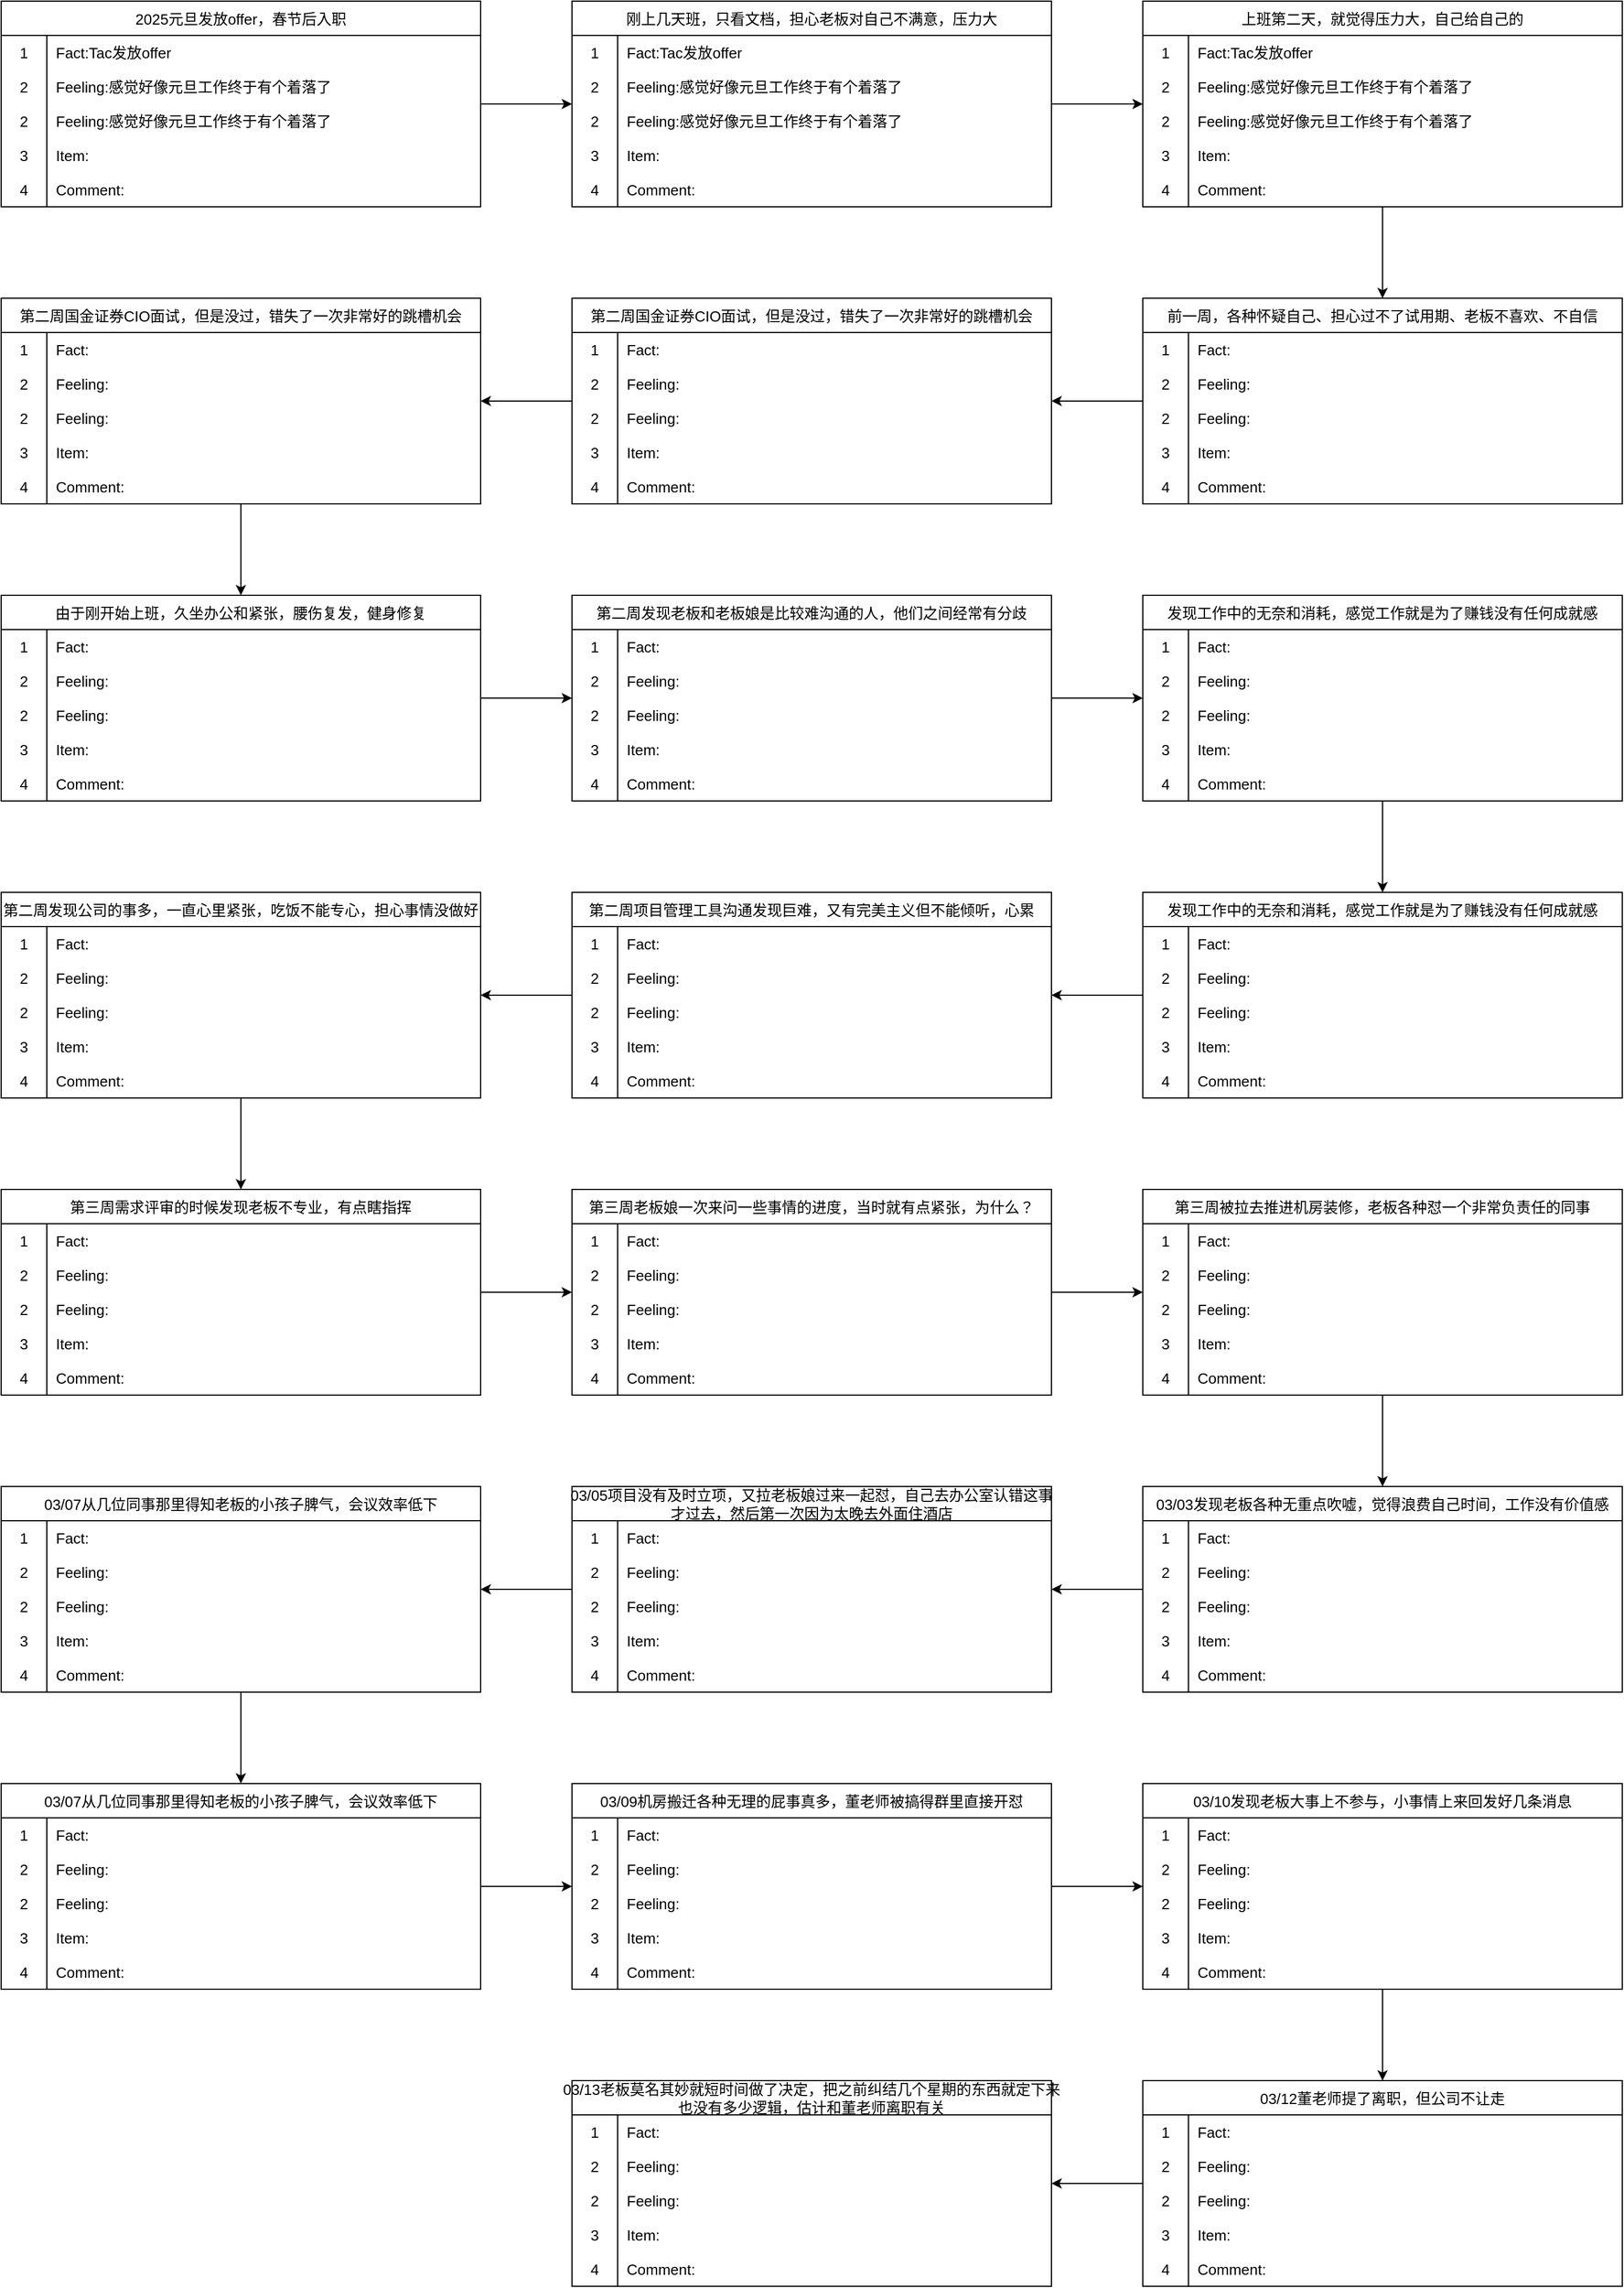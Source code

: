 <mxfile version="27.2.0" pages="6">
  <diagram name="TacFinTech工作日记" id="cfMk7tjo7w1bftP8cnLl">
    <mxGraphModel dx="1400" dy="707" grid="1" gridSize="10" guides="1" tooltips="1" connect="1" arrows="1" fold="1" page="1" pageScale="1" pageWidth="850" pageHeight="1100" math="0" shadow="0">
      <root>
        <mxCell id="0" />
        <mxCell id="1" parent="0" />
        <mxCell id="naPlDXHf4porpdfHQq7L-82" value="" style="edgeStyle=orthogonalEdgeStyle;rounded=0;orthogonalLoop=1;jettySize=auto;html=1;fontSize=13;" parent="1" source="naPlDXHf4porpdfHQq7L-2" target="naPlDXHf4porpdfHQq7L-66" edge="1">
          <mxGeometry relative="1" as="geometry" />
        </mxCell>
        <mxCell id="naPlDXHf4porpdfHQq7L-2" value="2025元旦发放offer，春节后入职" style="shape=table;startSize=30;container=1;collapsible=0;childLayout=tableLayout;fixedRows=1;rowLines=0;fontStyle=0;strokeColor=default;fontSize=13;" parent="1" vertex="1">
          <mxGeometry x="100" y="70" width="420" height="180" as="geometry" />
        </mxCell>
        <mxCell id="naPlDXHf4porpdfHQq7L-3" value="" style="shape=tableRow;horizontal=0;startSize=0;swimlaneHead=0;swimlaneBody=0;top=0;left=0;bottom=0;right=0;collapsible=0;dropTarget=0;fillColor=none;points=[[0,0.5],[1,0.5]];portConstraint=eastwest;strokeColor=inherit;fontSize=13;" parent="naPlDXHf4porpdfHQq7L-2" vertex="1">
          <mxGeometry y="30" width="420" height="30" as="geometry" />
        </mxCell>
        <mxCell id="naPlDXHf4porpdfHQq7L-4" value="1" style="shape=partialRectangle;html=1;whiteSpace=wrap;connectable=0;fillColor=none;top=0;left=0;bottom=0;right=0;overflow=hidden;pointerEvents=1;strokeColor=inherit;fontSize=13;" parent="naPlDXHf4porpdfHQq7L-3" vertex="1">
          <mxGeometry width="40" height="30" as="geometry">
            <mxRectangle width="40" height="30" as="alternateBounds" />
          </mxGeometry>
        </mxCell>
        <mxCell id="naPlDXHf4porpdfHQq7L-5" value="Fact:Tac发放offer" style="shape=partialRectangle;html=1;whiteSpace=wrap;connectable=0;fillColor=none;top=0;left=0;bottom=0;right=0;align=left;spacingLeft=6;overflow=hidden;strokeColor=inherit;fontSize=13;" parent="naPlDXHf4porpdfHQq7L-3" vertex="1">
          <mxGeometry x="40" width="380" height="30" as="geometry">
            <mxRectangle width="380" height="30" as="alternateBounds" />
          </mxGeometry>
        </mxCell>
        <mxCell id="naPlDXHf4porpdfHQq7L-6" value="" style="shape=tableRow;horizontal=0;startSize=0;swimlaneHead=0;swimlaneBody=0;top=0;left=0;bottom=0;right=0;collapsible=0;dropTarget=0;fillColor=none;points=[[0,0.5],[1,0.5]];portConstraint=eastwest;strokeColor=inherit;fontSize=13;" parent="naPlDXHf4porpdfHQq7L-2" vertex="1">
          <mxGeometry y="60" width="420" height="30" as="geometry" />
        </mxCell>
        <mxCell id="naPlDXHf4porpdfHQq7L-7" value="2" style="shape=partialRectangle;html=1;whiteSpace=wrap;connectable=0;fillColor=none;top=0;left=0;bottom=0;right=0;overflow=hidden;strokeColor=inherit;fontSize=13;" parent="naPlDXHf4porpdfHQq7L-6" vertex="1">
          <mxGeometry width="40" height="30" as="geometry">
            <mxRectangle width="40" height="30" as="alternateBounds" />
          </mxGeometry>
        </mxCell>
        <mxCell id="naPlDXHf4porpdfHQq7L-8" value="Feeling:感觉好像元旦工作终于有个着落了" style="shape=partialRectangle;html=1;whiteSpace=wrap;connectable=0;fillColor=none;top=0;left=0;bottom=0;right=0;align=left;spacingLeft=6;overflow=hidden;strokeColor=inherit;fontSize=13;" parent="naPlDXHf4porpdfHQq7L-6" vertex="1">
          <mxGeometry x="40" width="380" height="30" as="geometry">
            <mxRectangle width="380" height="30" as="alternateBounds" />
          </mxGeometry>
        </mxCell>
        <mxCell id="naPlDXHf4porpdfHQq7L-43" value="" style="shape=tableRow;horizontal=0;startSize=0;swimlaneHead=0;swimlaneBody=0;top=0;left=0;bottom=0;right=0;collapsible=0;dropTarget=0;fillColor=none;points=[[0,0.5],[1,0.5]];portConstraint=eastwest;strokeColor=inherit;fontSize=13;" parent="naPlDXHf4porpdfHQq7L-2" vertex="1">
          <mxGeometry y="90" width="420" height="30" as="geometry" />
        </mxCell>
        <mxCell id="naPlDXHf4porpdfHQq7L-44" value="2" style="shape=partialRectangle;html=1;whiteSpace=wrap;connectable=0;fillColor=none;top=0;left=0;bottom=0;right=0;overflow=hidden;strokeColor=inherit;fontSize=13;" parent="naPlDXHf4porpdfHQq7L-43" vertex="1">
          <mxGeometry width="40" height="30" as="geometry">
            <mxRectangle width="40" height="30" as="alternateBounds" />
          </mxGeometry>
        </mxCell>
        <mxCell id="naPlDXHf4porpdfHQq7L-45" value="Feeling:感觉好像元旦工作终于有个着落了" style="shape=partialRectangle;html=1;whiteSpace=wrap;connectable=0;fillColor=none;top=0;left=0;bottom=0;right=0;align=left;spacingLeft=6;overflow=hidden;strokeColor=inherit;fontSize=13;" parent="naPlDXHf4porpdfHQq7L-43" vertex="1">
          <mxGeometry x="40" width="380" height="30" as="geometry">
            <mxRectangle width="380" height="30" as="alternateBounds" />
          </mxGeometry>
        </mxCell>
        <mxCell id="naPlDXHf4porpdfHQq7L-9" value="" style="shape=tableRow;horizontal=0;startSize=0;swimlaneHead=0;swimlaneBody=0;top=0;left=0;bottom=0;right=0;collapsible=0;dropTarget=0;fillColor=none;points=[[0,0.5],[1,0.5]];portConstraint=eastwest;strokeColor=inherit;fontSize=13;" parent="naPlDXHf4porpdfHQq7L-2" vertex="1">
          <mxGeometry y="120" width="420" height="30" as="geometry" />
        </mxCell>
        <mxCell id="naPlDXHf4porpdfHQq7L-10" value="3" style="shape=partialRectangle;html=1;whiteSpace=wrap;connectable=0;fillColor=none;top=0;left=0;bottom=0;right=0;overflow=hidden;strokeColor=inherit;fontSize=13;" parent="naPlDXHf4porpdfHQq7L-9" vertex="1">
          <mxGeometry width="40" height="30" as="geometry">
            <mxRectangle width="40" height="30" as="alternateBounds" />
          </mxGeometry>
        </mxCell>
        <mxCell id="naPlDXHf4porpdfHQq7L-11" value="Item:" style="shape=partialRectangle;html=1;whiteSpace=wrap;connectable=0;fillColor=none;top=0;left=0;bottom=0;right=0;align=left;spacingLeft=6;overflow=hidden;strokeColor=inherit;fontSize=13;" parent="naPlDXHf4porpdfHQq7L-9" vertex="1">
          <mxGeometry x="40" width="380" height="30" as="geometry">
            <mxRectangle width="380" height="30" as="alternateBounds" />
          </mxGeometry>
        </mxCell>
        <mxCell id="naPlDXHf4porpdfHQq7L-26" value="" style="shape=tableRow;horizontal=0;startSize=0;swimlaneHead=0;swimlaneBody=0;top=0;left=0;bottom=0;right=0;collapsible=0;dropTarget=0;fillColor=none;points=[[0,0.5],[1,0.5]];portConstraint=eastwest;strokeColor=inherit;fontSize=13;" parent="naPlDXHf4porpdfHQq7L-2" vertex="1">
          <mxGeometry y="150" width="420" height="30" as="geometry" />
        </mxCell>
        <mxCell id="naPlDXHf4porpdfHQq7L-27" value="4" style="shape=partialRectangle;html=1;whiteSpace=wrap;connectable=0;fillColor=none;top=0;left=0;bottom=0;right=0;overflow=hidden;strokeColor=inherit;fontSize=13;" parent="naPlDXHf4porpdfHQq7L-26" vertex="1">
          <mxGeometry width="40" height="30" as="geometry">
            <mxRectangle width="40" height="30" as="alternateBounds" />
          </mxGeometry>
        </mxCell>
        <mxCell id="naPlDXHf4porpdfHQq7L-28" value="Comment:" style="shape=partialRectangle;html=1;whiteSpace=wrap;connectable=0;fillColor=none;top=0;left=0;bottom=0;right=0;align=left;spacingLeft=6;overflow=hidden;strokeColor=inherit;fontSize=13;" parent="naPlDXHf4porpdfHQq7L-26" vertex="1">
          <mxGeometry x="40" width="380" height="30" as="geometry">
            <mxRectangle width="380" height="30" as="alternateBounds" />
          </mxGeometry>
        </mxCell>
        <mxCell id="naPlDXHf4porpdfHQq7L-23" value="" style="shape=tableRow;horizontal=0;startSize=0;swimlaneHead=0;swimlaneBody=0;top=0;left=0;bottom=0;right=0;collapsible=0;dropTarget=0;fillColor=none;points=[[0,0.5],[1,0.5]];portConstraint=eastwest;strokeColor=inherit;fontSize=13;" parent="1" vertex="1">
          <mxGeometry x="140" y="410" width="180" height="30" as="geometry" />
        </mxCell>
        <mxCell id="naPlDXHf4porpdfHQq7L-167" value="" style="edgeStyle=orthogonalEdgeStyle;rounded=0;orthogonalLoop=1;jettySize=auto;html=1;fontSize=13;" parent="1" source="naPlDXHf4porpdfHQq7L-66" target="naPlDXHf4porpdfHQq7L-151" edge="1">
          <mxGeometry relative="1" as="geometry" />
        </mxCell>
        <mxCell id="naPlDXHf4porpdfHQq7L-66" value="刚上几天班，只看文档，担心老板对自己不满意，压力大" style="shape=table;startSize=30;container=1;collapsible=0;childLayout=tableLayout;fixedRows=1;rowLines=0;fontStyle=0;strokeColor=default;fontSize=13;" parent="1" vertex="1">
          <mxGeometry x="600" y="70" width="420" height="180" as="geometry" />
        </mxCell>
        <mxCell id="naPlDXHf4porpdfHQq7L-67" value="" style="shape=tableRow;horizontal=0;startSize=0;swimlaneHead=0;swimlaneBody=0;top=0;left=0;bottom=0;right=0;collapsible=0;dropTarget=0;fillColor=none;points=[[0,0.5],[1,0.5]];portConstraint=eastwest;strokeColor=inherit;fontSize=13;" parent="naPlDXHf4porpdfHQq7L-66" vertex="1">
          <mxGeometry y="30" width="420" height="30" as="geometry" />
        </mxCell>
        <mxCell id="naPlDXHf4porpdfHQq7L-68" value="1" style="shape=partialRectangle;html=1;whiteSpace=wrap;connectable=0;fillColor=none;top=0;left=0;bottom=0;right=0;overflow=hidden;pointerEvents=1;strokeColor=inherit;fontSize=13;" parent="naPlDXHf4porpdfHQq7L-67" vertex="1">
          <mxGeometry width="40" height="30" as="geometry">
            <mxRectangle width="40" height="30" as="alternateBounds" />
          </mxGeometry>
        </mxCell>
        <mxCell id="naPlDXHf4porpdfHQq7L-69" value="Fact:Tac发放offer" style="shape=partialRectangle;html=1;whiteSpace=wrap;connectable=0;fillColor=none;top=0;left=0;bottom=0;right=0;align=left;spacingLeft=6;overflow=hidden;strokeColor=inherit;fontSize=13;" parent="naPlDXHf4porpdfHQq7L-67" vertex="1">
          <mxGeometry x="40" width="380" height="30" as="geometry">
            <mxRectangle width="380" height="30" as="alternateBounds" />
          </mxGeometry>
        </mxCell>
        <mxCell id="naPlDXHf4porpdfHQq7L-70" value="" style="shape=tableRow;horizontal=0;startSize=0;swimlaneHead=0;swimlaneBody=0;top=0;left=0;bottom=0;right=0;collapsible=0;dropTarget=0;fillColor=none;points=[[0,0.5],[1,0.5]];portConstraint=eastwest;strokeColor=inherit;fontSize=13;" parent="naPlDXHf4porpdfHQq7L-66" vertex="1">
          <mxGeometry y="60" width="420" height="30" as="geometry" />
        </mxCell>
        <mxCell id="naPlDXHf4porpdfHQq7L-71" value="2" style="shape=partialRectangle;html=1;whiteSpace=wrap;connectable=0;fillColor=none;top=0;left=0;bottom=0;right=0;overflow=hidden;strokeColor=inherit;fontSize=13;" parent="naPlDXHf4porpdfHQq7L-70" vertex="1">
          <mxGeometry width="40" height="30" as="geometry">
            <mxRectangle width="40" height="30" as="alternateBounds" />
          </mxGeometry>
        </mxCell>
        <mxCell id="naPlDXHf4porpdfHQq7L-72" value="Feeling:感觉好像元旦工作终于有个着落了" style="shape=partialRectangle;html=1;whiteSpace=wrap;connectable=0;fillColor=none;top=0;left=0;bottom=0;right=0;align=left;spacingLeft=6;overflow=hidden;strokeColor=inherit;fontSize=13;" parent="naPlDXHf4porpdfHQq7L-70" vertex="1">
          <mxGeometry x="40" width="380" height="30" as="geometry">
            <mxRectangle width="380" height="30" as="alternateBounds" />
          </mxGeometry>
        </mxCell>
        <mxCell id="naPlDXHf4porpdfHQq7L-73" value="" style="shape=tableRow;horizontal=0;startSize=0;swimlaneHead=0;swimlaneBody=0;top=0;left=0;bottom=0;right=0;collapsible=0;dropTarget=0;fillColor=none;points=[[0,0.5],[1,0.5]];portConstraint=eastwest;strokeColor=inherit;fontSize=13;" parent="naPlDXHf4porpdfHQq7L-66" vertex="1">
          <mxGeometry y="90" width="420" height="30" as="geometry" />
        </mxCell>
        <mxCell id="naPlDXHf4porpdfHQq7L-74" value="2" style="shape=partialRectangle;html=1;whiteSpace=wrap;connectable=0;fillColor=none;top=0;left=0;bottom=0;right=0;overflow=hidden;strokeColor=inherit;fontSize=13;" parent="naPlDXHf4porpdfHQq7L-73" vertex="1">
          <mxGeometry width="40" height="30" as="geometry">
            <mxRectangle width="40" height="30" as="alternateBounds" />
          </mxGeometry>
        </mxCell>
        <mxCell id="naPlDXHf4porpdfHQq7L-75" value="Feeling:感觉好像元旦工作终于有个着落了" style="shape=partialRectangle;html=1;whiteSpace=wrap;connectable=0;fillColor=none;top=0;left=0;bottom=0;right=0;align=left;spacingLeft=6;overflow=hidden;strokeColor=inherit;fontSize=13;" parent="naPlDXHf4porpdfHQq7L-73" vertex="1">
          <mxGeometry x="40" width="380" height="30" as="geometry">
            <mxRectangle width="380" height="30" as="alternateBounds" />
          </mxGeometry>
        </mxCell>
        <mxCell id="naPlDXHf4porpdfHQq7L-76" value="" style="shape=tableRow;horizontal=0;startSize=0;swimlaneHead=0;swimlaneBody=0;top=0;left=0;bottom=0;right=0;collapsible=0;dropTarget=0;fillColor=none;points=[[0,0.5],[1,0.5]];portConstraint=eastwest;strokeColor=inherit;fontSize=13;" parent="naPlDXHf4porpdfHQq7L-66" vertex="1">
          <mxGeometry y="120" width="420" height="30" as="geometry" />
        </mxCell>
        <mxCell id="naPlDXHf4porpdfHQq7L-77" value="3" style="shape=partialRectangle;html=1;whiteSpace=wrap;connectable=0;fillColor=none;top=0;left=0;bottom=0;right=0;overflow=hidden;strokeColor=inherit;fontSize=13;" parent="naPlDXHf4porpdfHQq7L-76" vertex="1">
          <mxGeometry width="40" height="30" as="geometry">
            <mxRectangle width="40" height="30" as="alternateBounds" />
          </mxGeometry>
        </mxCell>
        <mxCell id="naPlDXHf4porpdfHQq7L-78" value="Item:" style="shape=partialRectangle;html=1;whiteSpace=wrap;connectable=0;fillColor=none;top=0;left=0;bottom=0;right=0;align=left;spacingLeft=6;overflow=hidden;strokeColor=inherit;fontSize=13;" parent="naPlDXHf4porpdfHQq7L-76" vertex="1">
          <mxGeometry x="40" width="380" height="30" as="geometry">
            <mxRectangle width="380" height="30" as="alternateBounds" />
          </mxGeometry>
        </mxCell>
        <mxCell id="naPlDXHf4porpdfHQq7L-79" value="" style="shape=tableRow;horizontal=0;startSize=0;swimlaneHead=0;swimlaneBody=0;top=0;left=0;bottom=0;right=0;collapsible=0;dropTarget=0;fillColor=none;points=[[0,0.5],[1,0.5]];portConstraint=eastwest;strokeColor=inherit;fontSize=13;" parent="naPlDXHf4porpdfHQq7L-66" vertex="1">
          <mxGeometry y="150" width="420" height="30" as="geometry" />
        </mxCell>
        <mxCell id="naPlDXHf4porpdfHQq7L-80" value="4" style="shape=partialRectangle;html=1;whiteSpace=wrap;connectable=0;fillColor=none;top=0;left=0;bottom=0;right=0;overflow=hidden;strokeColor=inherit;fontSize=13;" parent="naPlDXHf4porpdfHQq7L-79" vertex="1">
          <mxGeometry width="40" height="30" as="geometry">
            <mxRectangle width="40" height="30" as="alternateBounds" />
          </mxGeometry>
        </mxCell>
        <mxCell id="naPlDXHf4porpdfHQq7L-81" value="Comment:" style="shape=partialRectangle;html=1;whiteSpace=wrap;connectable=0;fillColor=none;top=0;left=0;bottom=0;right=0;align=left;spacingLeft=6;overflow=hidden;strokeColor=inherit;fontSize=13;" parent="naPlDXHf4porpdfHQq7L-79" vertex="1">
          <mxGeometry x="40" width="380" height="30" as="geometry">
            <mxRectangle width="380" height="30" as="alternateBounds" />
          </mxGeometry>
        </mxCell>
        <mxCell id="naPlDXHf4porpdfHQq7L-184" value="" style="edgeStyle=orthogonalEdgeStyle;rounded=0;orthogonalLoop=1;jettySize=auto;html=1;fontSize=13;" parent="1" source="naPlDXHf4porpdfHQq7L-151" target="naPlDXHf4porpdfHQq7L-168" edge="1">
          <mxGeometry relative="1" as="geometry" />
        </mxCell>
        <mxCell id="naPlDXHf4porpdfHQq7L-151" value="上班第二天，就觉得压力大，自己给自己的" style="shape=table;startSize=30;container=1;collapsible=0;childLayout=tableLayout;fixedRows=1;rowLines=0;fontStyle=0;strokeColor=default;fontSize=13;" parent="1" vertex="1">
          <mxGeometry x="1100" y="70" width="420" height="180" as="geometry" />
        </mxCell>
        <mxCell id="naPlDXHf4porpdfHQq7L-152" value="" style="shape=tableRow;horizontal=0;startSize=0;swimlaneHead=0;swimlaneBody=0;top=0;left=0;bottom=0;right=0;collapsible=0;dropTarget=0;fillColor=none;points=[[0,0.5],[1,0.5]];portConstraint=eastwest;strokeColor=inherit;fontSize=13;" parent="naPlDXHf4porpdfHQq7L-151" vertex="1">
          <mxGeometry y="30" width="420" height="30" as="geometry" />
        </mxCell>
        <mxCell id="naPlDXHf4porpdfHQq7L-153" value="1" style="shape=partialRectangle;html=1;whiteSpace=wrap;connectable=0;fillColor=none;top=0;left=0;bottom=0;right=0;overflow=hidden;pointerEvents=1;strokeColor=inherit;fontSize=13;" parent="naPlDXHf4porpdfHQq7L-152" vertex="1">
          <mxGeometry width="40" height="30" as="geometry">
            <mxRectangle width="40" height="30" as="alternateBounds" />
          </mxGeometry>
        </mxCell>
        <mxCell id="naPlDXHf4porpdfHQq7L-154" value="Fact:Tac发放offer" style="shape=partialRectangle;html=1;whiteSpace=wrap;connectable=0;fillColor=none;top=0;left=0;bottom=0;right=0;align=left;spacingLeft=6;overflow=hidden;strokeColor=inherit;fontSize=13;" parent="naPlDXHf4porpdfHQq7L-152" vertex="1">
          <mxGeometry x="40" width="380" height="30" as="geometry">
            <mxRectangle width="380" height="30" as="alternateBounds" />
          </mxGeometry>
        </mxCell>
        <mxCell id="naPlDXHf4porpdfHQq7L-155" value="" style="shape=tableRow;horizontal=0;startSize=0;swimlaneHead=0;swimlaneBody=0;top=0;left=0;bottom=0;right=0;collapsible=0;dropTarget=0;fillColor=none;points=[[0,0.5],[1,0.5]];portConstraint=eastwest;strokeColor=inherit;fontSize=13;" parent="naPlDXHf4porpdfHQq7L-151" vertex="1">
          <mxGeometry y="60" width="420" height="30" as="geometry" />
        </mxCell>
        <mxCell id="naPlDXHf4porpdfHQq7L-156" value="2" style="shape=partialRectangle;html=1;whiteSpace=wrap;connectable=0;fillColor=none;top=0;left=0;bottom=0;right=0;overflow=hidden;strokeColor=inherit;fontSize=13;" parent="naPlDXHf4porpdfHQq7L-155" vertex="1">
          <mxGeometry width="40" height="30" as="geometry">
            <mxRectangle width="40" height="30" as="alternateBounds" />
          </mxGeometry>
        </mxCell>
        <mxCell id="naPlDXHf4porpdfHQq7L-157" value="Feeling:感觉好像元旦工作终于有个着落了" style="shape=partialRectangle;html=1;whiteSpace=wrap;connectable=0;fillColor=none;top=0;left=0;bottom=0;right=0;align=left;spacingLeft=6;overflow=hidden;strokeColor=inherit;fontSize=13;" parent="naPlDXHf4porpdfHQq7L-155" vertex="1">
          <mxGeometry x="40" width="380" height="30" as="geometry">
            <mxRectangle width="380" height="30" as="alternateBounds" />
          </mxGeometry>
        </mxCell>
        <mxCell id="naPlDXHf4porpdfHQq7L-158" value="" style="shape=tableRow;horizontal=0;startSize=0;swimlaneHead=0;swimlaneBody=0;top=0;left=0;bottom=0;right=0;collapsible=0;dropTarget=0;fillColor=none;points=[[0,0.5],[1,0.5]];portConstraint=eastwest;strokeColor=inherit;fontSize=13;" parent="naPlDXHf4porpdfHQq7L-151" vertex="1">
          <mxGeometry y="90" width="420" height="30" as="geometry" />
        </mxCell>
        <mxCell id="naPlDXHf4porpdfHQq7L-159" value="2" style="shape=partialRectangle;html=1;whiteSpace=wrap;connectable=0;fillColor=none;top=0;left=0;bottom=0;right=0;overflow=hidden;strokeColor=inherit;fontSize=13;" parent="naPlDXHf4porpdfHQq7L-158" vertex="1">
          <mxGeometry width="40" height="30" as="geometry">
            <mxRectangle width="40" height="30" as="alternateBounds" />
          </mxGeometry>
        </mxCell>
        <mxCell id="naPlDXHf4porpdfHQq7L-160" value="Feeling:感觉好像元旦工作终于有个着落了" style="shape=partialRectangle;html=1;whiteSpace=wrap;connectable=0;fillColor=none;top=0;left=0;bottom=0;right=0;align=left;spacingLeft=6;overflow=hidden;strokeColor=inherit;fontSize=13;" parent="naPlDXHf4porpdfHQq7L-158" vertex="1">
          <mxGeometry x="40" width="380" height="30" as="geometry">
            <mxRectangle width="380" height="30" as="alternateBounds" />
          </mxGeometry>
        </mxCell>
        <mxCell id="naPlDXHf4porpdfHQq7L-161" value="" style="shape=tableRow;horizontal=0;startSize=0;swimlaneHead=0;swimlaneBody=0;top=0;left=0;bottom=0;right=0;collapsible=0;dropTarget=0;fillColor=none;points=[[0,0.5],[1,0.5]];portConstraint=eastwest;strokeColor=inherit;fontSize=13;" parent="naPlDXHf4porpdfHQq7L-151" vertex="1">
          <mxGeometry y="120" width="420" height="30" as="geometry" />
        </mxCell>
        <mxCell id="naPlDXHf4porpdfHQq7L-162" value="3" style="shape=partialRectangle;html=1;whiteSpace=wrap;connectable=0;fillColor=none;top=0;left=0;bottom=0;right=0;overflow=hidden;strokeColor=inherit;fontSize=13;" parent="naPlDXHf4porpdfHQq7L-161" vertex="1">
          <mxGeometry width="40" height="30" as="geometry">
            <mxRectangle width="40" height="30" as="alternateBounds" />
          </mxGeometry>
        </mxCell>
        <mxCell id="naPlDXHf4porpdfHQq7L-163" value="Item:" style="shape=partialRectangle;html=1;whiteSpace=wrap;connectable=0;fillColor=none;top=0;left=0;bottom=0;right=0;align=left;spacingLeft=6;overflow=hidden;strokeColor=inherit;fontSize=13;" parent="naPlDXHf4porpdfHQq7L-161" vertex="1">
          <mxGeometry x="40" width="380" height="30" as="geometry">
            <mxRectangle width="380" height="30" as="alternateBounds" />
          </mxGeometry>
        </mxCell>
        <mxCell id="naPlDXHf4porpdfHQq7L-164" value="" style="shape=tableRow;horizontal=0;startSize=0;swimlaneHead=0;swimlaneBody=0;top=0;left=0;bottom=0;right=0;collapsible=0;dropTarget=0;fillColor=none;points=[[0,0.5],[1,0.5]];portConstraint=eastwest;strokeColor=inherit;fontSize=13;" parent="naPlDXHf4porpdfHQq7L-151" vertex="1">
          <mxGeometry y="150" width="420" height="30" as="geometry" />
        </mxCell>
        <mxCell id="naPlDXHf4porpdfHQq7L-165" value="4" style="shape=partialRectangle;html=1;whiteSpace=wrap;connectable=0;fillColor=none;top=0;left=0;bottom=0;right=0;overflow=hidden;strokeColor=inherit;fontSize=13;" parent="naPlDXHf4porpdfHQq7L-164" vertex="1">
          <mxGeometry width="40" height="30" as="geometry">
            <mxRectangle width="40" height="30" as="alternateBounds" />
          </mxGeometry>
        </mxCell>
        <mxCell id="naPlDXHf4porpdfHQq7L-166" value="Comment:" style="shape=partialRectangle;html=1;whiteSpace=wrap;connectable=0;fillColor=none;top=0;left=0;bottom=0;right=0;align=left;spacingLeft=6;overflow=hidden;strokeColor=inherit;fontSize=13;" parent="naPlDXHf4porpdfHQq7L-164" vertex="1">
          <mxGeometry x="40" width="380" height="30" as="geometry">
            <mxRectangle width="380" height="30" as="alternateBounds" />
          </mxGeometry>
        </mxCell>
        <mxCell id="naPlDXHf4porpdfHQq7L-218" value="" style="edgeStyle=orthogonalEdgeStyle;rounded=0;orthogonalLoop=1;jettySize=auto;html=1;" parent="1" source="naPlDXHf4porpdfHQq7L-168" target="naPlDXHf4porpdfHQq7L-202" edge="1">
          <mxGeometry relative="1" as="geometry" />
        </mxCell>
        <mxCell id="naPlDXHf4porpdfHQq7L-168" value="前一周，各种怀疑自己、担心过不了试用期、老板不喜欢、不自信" style="shape=table;startSize=30;container=1;collapsible=0;childLayout=tableLayout;fixedRows=1;rowLines=0;fontStyle=0;strokeColor=default;fontSize=13;" parent="1" vertex="1">
          <mxGeometry x="1100" y="330" width="420" height="180" as="geometry" />
        </mxCell>
        <mxCell id="naPlDXHf4porpdfHQq7L-169" value="" style="shape=tableRow;horizontal=0;startSize=0;swimlaneHead=0;swimlaneBody=0;top=0;left=0;bottom=0;right=0;collapsible=0;dropTarget=0;fillColor=none;points=[[0,0.5],[1,0.5]];portConstraint=eastwest;strokeColor=inherit;fontSize=13;" parent="naPlDXHf4porpdfHQq7L-168" vertex="1">
          <mxGeometry y="30" width="420" height="30" as="geometry" />
        </mxCell>
        <mxCell id="naPlDXHf4porpdfHQq7L-170" value="1" style="shape=partialRectangle;html=1;whiteSpace=wrap;connectable=0;fillColor=none;top=0;left=0;bottom=0;right=0;overflow=hidden;pointerEvents=1;strokeColor=inherit;fontSize=13;" parent="naPlDXHf4porpdfHQq7L-169" vertex="1">
          <mxGeometry width="40" height="30" as="geometry">
            <mxRectangle width="40" height="30" as="alternateBounds" />
          </mxGeometry>
        </mxCell>
        <mxCell id="naPlDXHf4porpdfHQq7L-171" value="Fact:" style="shape=partialRectangle;html=1;whiteSpace=wrap;connectable=0;fillColor=none;top=0;left=0;bottom=0;right=0;align=left;spacingLeft=6;overflow=hidden;strokeColor=inherit;fontSize=13;" parent="naPlDXHf4porpdfHQq7L-169" vertex="1">
          <mxGeometry x="40" width="380" height="30" as="geometry">
            <mxRectangle width="380" height="30" as="alternateBounds" />
          </mxGeometry>
        </mxCell>
        <mxCell id="naPlDXHf4porpdfHQq7L-172" value="" style="shape=tableRow;horizontal=0;startSize=0;swimlaneHead=0;swimlaneBody=0;top=0;left=0;bottom=0;right=0;collapsible=0;dropTarget=0;fillColor=none;points=[[0,0.5],[1,0.5]];portConstraint=eastwest;strokeColor=inherit;fontSize=13;" parent="naPlDXHf4porpdfHQq7L-168" vertex="1">
          <mxGeometry y="60" width="420" height="30" as="geometry" />
        </mxCell>
        <mxCell id="naPlDXHf4porpdfHQq7L-173" value="2" style="shape=partialRectangle;html=1;whiteSpace=wrap;connectable=0;fillColor=none;top=0;left=0;bottom=0;right=0;overflow=hidden;strokeColor=inherit;fontSize=13;" parent="naPlDXHf4porpdfHQq7L-172" vertex="1">
          <mxGeometry width="40" height="30" as="geometry">
            <mxRectangle width="40" height="30" as="alternateBounds" />
          </mxGeometry>
        </mxCell>
        <mxCell id="naPlDXHf4porpdfHQq7L-174" value="Feeling:" style="shape=partialRectangle;html=1;whiteSpace=wrap;connectable=0;fillColor=none;top=0;left=0;bottom=0;right=0;align=left;spacingLeft=6;overflow=hidden;strokeColor=inherit;fontSize=13;" parent="naPlDXHf4porpdfHQq7L-172" vertex="1">
          <mxGeometry x="40" width="380" height="30" as="geometry">
            <mxRectangle width="380" height="30" as="alternateBounds" />
          </mxGeometry>
        </mxCell>
        <mxCell id="naPlDXHf4porpdfHQq7L-175" value="" style="shape=tableRow;horizontal=0;startSize=0;swimlaneHead=0;swimlaneBody=0;top=0;left=0;bottom=0;right=0;collapsible=0;dropTarget=0;fillColor=none;points=[[0,0.5],[1,0.5]];portConstraint=eastwest;strokeColor=inherit;fontSize=13;" parent="naPlDXHf4porpdfHQq7L-168" vertex="1">
          <mxGeometry y="90" width="420" height="30" as="geometry" />
        </mxCell>
        <mxCell id="naPlDXHf4porpdfHQq7L-176" value="2" style="shape=partialRectangle;html=1;whiteSpace=wrap;connectable=0;fillColor=none;top=0;left=0;bottom=0;right=0;overflow=hidden;strokeColor=inherit;fontSize=13;" parent="naPlDXHf4porpdfHQq7L-175" vertex="1">
          <mxGeometry width="40" height="30" as="geometry">
            <mxRectangle width="40" height="30" as="alternateBounds" />
          </mxGeometry>
        </mxCell>
        <mxCell id="naPlDXHf4porpdfHQq7L-177" value="Feeling:" style="shape=partialRectangle;html=1;whiteSpace=wrap;connectable=0;fillColor=none;top=0;left=0;bottom=0;right=0;align=left;spacingLeft=6;overflow=hidden;strokeColor=inherit;fontSize=13;" parent="naPlDXHf4porpdfHQq7L-175" vertex="1">
          <mxGeometry x="40" width="380" height="30" as="geometry">
            <mxRectangle width="380" height="30" as="alternateBounds" />
          </mxGeometry>
        </mxCell>
        <mxCell id="naPlDXHf4porpdfHQq7L-178" value="" style="shape=tableRow;horizontal=0;startSize=0;swimlaneHead=0;swimlaneBody=0;top=0;left=0;bottom=0;right=0;collapsible=0;dropTarget=0;fillColor=none;points=[[0,0.5],[1,0.5]];portConstraint=eastwest;strokeColor=inherit;fontSize=13;" parent="naPlDXHf4porpdfHQq7L-168" vertex="1">
          <mxGeometry y="120" width="420" height="30" as="geometry" />
        </mxCell>
        <mxCell id="naPlDXHf4porpdfHQq7L-179" value="3" style="shape=partialRectangle;html=1;whiteSpace=wrap;connectable=0;fillColor=none;top=0;left=0;bottom=0;right=0;overflow=hidden;strokeColor=inherit;fontSize=13;" parent="naPlDXHf4porpdfHQq7L-178" vertex="1">
          <mxGeometry width="40" height="30" as="geometry">
            <mxRectangle width="40" height="30" as="alternateBounds" />
          </mxGeometry>
        </mxCell>
        <mxCell id="naPlDXHf4porpdfHQq7L-180" value="Item:" style="shape=partialRectangle;html=1;whiteSpace=wrap;connectable=0;fillColor=none;top=0;left=0;bottom=0;right=0;align=left;spacingLeft=6;overflow=hidden;strokeColor=inherit;fontSize=13;" parent="naPlDXHf4porpdfHQq7L-178" vertex="1">
          <mxGeometry x="40" width="380" height="30" as="geometry">
            <mxRectangle width="380" height="30" as="alternateBounds" />
          </mxGeometry>
        </mxCell>
        <mxCell id="naPlDXHf4porpdfHQq7L-181" value="" style="shape=tableRow;horizontal=0;startSize=0;swimlaneHead=0;swimlaneBody=0;top=0;left=0;bottom=0;right=0;collapsible=0;dropTarget=0;fillColor=none;points=[[0,0.5],[1,0.5]];portConstraint=eastwest;strokeColor=inherit;fontSize=13;" parent="naPlDXHf4porpdfHQq7L-168" vertex="1">
          <mxGeometry y="150" width="420" height="30" as="geometry" />
        </mxCell>
        <mxCell id="naPlDXHf4porpdfHQq7L-182" value="4" style="shape=partialRectangle;html=1;whiteSpace=wrap;connectable=0;fillColor=none;top=0;left=0;bottom=0;right=0;overflow=hidden;strokeColor=inherit;fontSize=13;" parent="naPlDXHf4porpdfHQq7L-181" vertex="1">
          <mxGeometry width="40" height="30" as="geometry">
            <mxRectangle width="40" height="30" as="alternateBounds" />
          </mxGeometry>
        </mxCell>
        <mxCell id="naPlDXHf4porpdfHQq7L-183" value="Comment:" style="shape=partialRectangle;html=1;whiteSpace=wrap;connectable=0;fillColor=none;top=0;left=0;bottom=0;right=0;align=left;spacingLeft=6;overflow=hidden;strokeColor=inherit;fontSize=13;" parent="naPlDXHf4porpdfHQq7L-181" vertex="1">
          <mxGeometry x="40" width="380" height="30" as="geometry">
            <mxRectangle width="380" height="30" as="alternateBounds" />
          </mxGeometry>
        </mxCell>
        <mxCell id="naPlDXHf4porpdfHQq7L-235" value="" style="edgeStyle=orthogonalEdgeStyle;rounded=0;orthogonalLoop=1;jettySize=auto;html=1;" parent="1" source="naPlDXHf4porpdfHQq7L-202" target="naPlDXHf4porpdfHQq7L-219" edge="1">
          <mxGeometry relative="1" as="geometry" />
        </mxCell>
        <mxCell id="naPlDXHf4porpdfHQq7L-202" value="第二周国金证券CIO面试，但是没过，错失了一次非常好的跳槽机会" style="shape=table;startSize=30;container=1;collapsible=0;childLayout=tableLayout;fixedRows=1;rowLines=0;fontStyle=0;strokeColor=default;fontSize=13;" parent="1" vertex="1">
          <mxGeometry x="600" y="330" width="420" height="180" as="geometry" />
        </mxCell>
        <mxCell id="naPlDXHf4porpdfHQq7L-203" value="" style="shape=tableRow;horizontal=0;startSize=0;swimlaneHead=0;swimlaneBody=0;top=0;left=0;bottom=0;right=0;collapsible=0;dropTarget=0;fillColor=none;points=[[0,0.5],[1,0.5]];portConstraint=eastwest;strokeColor=inherit;fontSize=13;" parent="naPlDXHf4porpdfHQq7L-202" vertex="1">
          <mxGeometry y="30" width="420" height="30" as="geometry" />
        </mxCell>
        <mxCell id="naPlDXHf4porpdfHQq7L-204" value="1" style="shape=partialRectangle;html=1;whiteSpace=wrap;connectable=0;fillColor=none;top=0;left=0;bottom=0;right=0;overflow=hidden;pointerEvents=1;strokeColor=inherit;fontSize=13;" parent="naPlDXHf4porpdfHQq7L-203" vertex="1">
          <mxGeometry width="40" height="30" as="geometry">
            <mxRectangle width="40" height="30" as="alternateBounds" />
          </mxGeometry>
        </mxCell>
        <mxCell id="naPlDXHf4porpdfHQq7L-205" value="Fact:" style="shape=partialRectangle;html=1;whiteSpace=wrap;connectable=0;fillColor=none;top=0;left=0;bottom=0;right=0;align=left;spacingLeft=6;overflow=hidden;strokeColor=inherit;fontSize=13;" parent="naPlDXHf4porpdfHQq7L-203" vertex="1">
          <mxGeometry x="40" width="380" height="30" as="geometry">
            <mxRectangle width="380" height="30" as="alternateBounds" />
          </mxGeometry>
        </mxCell>
        <mxCell id="naPlDXHf4porpdfHQq7L-206" value="" style="shape=tableRow;horizontal=0;startSize=0;swimlaneHead=0;swimlaneBody=0;top=0;left=0;bottom=0;right=0;collapsible=0;dropTarget=0;fillColor=none;points=[[0,0.5],[1,0.5]];portConstraint=eastwest;strokeColor=inherit;fontSize=13;" parent="naPlDXHf4porpdfHQq7L-202" vertex="1">
          <mxGeometry y="60" width="420" height="30" as="geometry" />
        </mxCell>
        <mxCell id="naPlDXHf4porpdfHQq7L-207" value="2" style="shape=partialRectangle;html=1;whiteSpace=wrap;connectable=0;fillColor=none;top=0;left=0;bottom=0;right=0;overflow=hidden;strokeColor=inherit;fontSize=13;" parent="naPlDXHf4porpdfHQq7L-206" vertex="1">
          <mxGeometry width="40" height="30" as="geometry">
            <mxRectangle width="40" height="30" as="alternateBounds" />
          </mxGeometry>
        </mxCell>
        <mxCell id="naPlDXHf4porpdfHQq7L-208" value="Feeling:" style="shape=partialRectangle;html=1;whiteSpace=wrap;connectable=0;fillColor=none;top=0;left=0;bottom=0;right=0;align=left;spacingLeft=6;overflow=hidden;strokeColor=inherit;fontSize=13;" parent="naPlDXHf4porpdfHQq7L-206" vertex="1">
          <mxGeometry x="40" width="380" height="30" as="geometry">
            <mxRectangle width="380" height="30" as="alternateBounds" />
          </mxGeometry>
        </mxCell>
        <mxCell id="naPlDXHf4porpdfHQq7L-209" value="" style="shape=tableRow;horizontal=0;startSize=0;swimlaneHead=0;swimlaneBody=0;top=0;left=0;bottom=0;right=0;collapsible=0;dropTarget=0;fillColor=none;points=[[0,0.5],[1,0.5]];portConstraint=eastwest;strokeColor=inherit;fontSize=13;" parent="naPlDXHf4porpdfHQq7L-202" vertex="1">
          <mxGeometry y="90" width="420" height="30" as="geometry" />
        </mxCell>
        <mxCell id="naPlDXHf4porpdfHQq7L-210" value="2" style="shape=partialRectangle;html=1;whiteSpace=wrap;connectable=0;fillColor=none;top=0;left=0;bottom=0;right=0;overflow=hidden;strokeColor=inherit;fontSize=13;" parent="naPlDXHf4porpdfHQq7L-209" vertex="1">
          <mxGeometry width="40" height="30" as="geometry">
            <mxRectangle width="40" height="30" as="alternateBounds" />
          </mxGeometry>
        </mxCell>
        <mxCell id="naPlDXHf4porpdfHQq7L-211" value="Feeling:" style="shape=partialRectangle;html=1;whiteSpace=wrap;connectable=0;fillColor=none;top=0;left=0;bottom=0;right=0;align=left;spacingLeft=6;overflow=hidden;strokeColor=inherit;fontSize=13;" parent="naPlDXHf4porpdfHQq7L-209" vertex="1">
          <mxGeometry x="40" width="380" height="30" as="geometry">
            <mxRectangle width="380" height="30" as="alternateBounds" />
          </mxGeometry>
        </mxCell>
        <mxCell id="naPlDXHf4porpdfHQq7L-212" value="" style="shape=tableRow;horizontal=0;startSize=0;swimlaneHead=0;swimlaneBody=0;top=0;left=0;bottom=0;right=0;collapsible=0;dropTarget=0;fillColor=none;points=[[0,0.5],[1,0.5]];portConstraint=eastwest;strokeColor=inherit;fontSize=13;" parent="naPlDXHf4porpdfHQq7L-202" vertex="1">
          <mxGeometry y="120" width="420" height="30" as="geometry" />
        </mxCell>
        <mxCell id="naPlDXHf4porpdfHQq7L-213" value="3" style="shape=partialRectangle;html=1;whiteSpace=wrap;connectable=0;fillColor=none;top=0;left=0;bottom=0;right=0;overflow=hidden;strokeColor=inherit;fontSize=13;" parent="naPlDXHf4porpdfHQq7L-212" vertex="1">
          <mxGeometry width="40" height="30" as="geometry">
            <mxRectangle width="40" height="30" as="alternateBounds" />
          </mxGeometry>
        </mxCell>
        <mxCell id="naPlDXHf4porpdfHQq7L-214" value="Item:" style="shape=partialRectangle;html=1;whiteSpace=wrap;connectable=0;fillColor=none;top=0;left=0;bottom=0;right=0;align=left;spacingLeft=6;overflow=hidden;strokeColor=inherit;fontSize=13;" parent="naPlDXHf4porpdfHQq7L-212" vertex="1">
          <mxGeometry x="40" width="380" height="30" as="geometry">
            <mxRectangle width="380" height="30" as="alternateBounds" />
          </mxGeometry>
        </mxCell>
        <mxCell id="naPlDXHf4porpdfHQq7L-215" value="" style="shape=tableRow;horizontal=0;startSize=0;swimlaneHead=0;swimlaneBody=0;top=0;left=0;bottom=0;right=0;collapsible=0;dropTarget=0;fillColor=none;points=[[0,0.5],[1,0.5]];portConstraint=eastwest;strokeColor=inherit;fontSize=13;" parent="naPlDXHf4porpdfHQq7L-202" vertex="1">
          <mxGeometry y="150" width="420" height="30" as="geometry" />
        </mxCell>
        <mxCell id="naPlDXHf4porpdfHQq7L-216" value="4" style="shape=partialRectangle;html=1;whiteSpace=wrap;connectable=0;fillColor=none;top=0;left=0;bottom=0;right=0;overflow=hidden;strokeColor=inherit;fontSize=13;" parent="naPlDXHf4porpdfHQq7L-215" vertex="1">
          <mxGeometry width="40" height="30" as="geometry">
            <mxRectangle width="40" height="30" as="alternateBounds" />
          </mxGeometry>
        </mxCell>
        <mxCell id="naPlDXHf4porpdfHQq7L-217" value="Comment:" style="shape=partialRectangle;html=1;whiteSpace=wrap;connectable=0;fillColor=none;top=0;left=0;bottom=0;right=0;align=left;spacingLeft=6;overflow=hidden;strokeColor=inherit;fontSize=13;" parent="naPlDXHf4porpdfHQq7L-215" vertex="1">
          <mxGeometry x="40" width="380" height="30" as="geometry">
            <mxRectangle width="380" height="30" as="alternateBounds" />
          </mxGeometry>
        </mxCell>
        <mxCell id="naPlDXHf4porpdfHQq7L-252" value="" style="edgeStyle=orthogonalEdgeStyle;rounded=0;orthogonalLoop=1;jettySize=auto;html=1;" parent="1" source="naPlDXHf4porpdfHQq7L-219" target="naPlDXHf4porpdfHQq7L-236" edge="1">
          <mxGeometry relative="1" as="geometry" />
        </mxCell>
        <mxCell id="naPlDXHf4porpdfHQq7L-219" value="第二周国金证券CIO面试，但是没过，错失了一次非常好的跳槽机会" style="shape=table;startSize=30;container=1;collapsible=0;childLayout=tableLayout;fixedRows=1;rowLines=0;fontStyle=0;strokeColor=default;fontSize=13;" parent="1" vertex="1">
          <mxGeometry x="100" y="330" width="420" height="180" as="geometry" />
        </mxCell>
        <mxCell id="naPlDXHf4porpdfHQq7L-220" value="" style="shape=tableRow;horizontal=0;startSize=0;swimlaneHead=0;swimlaneBody=0;top=0;left=0;bottom=0;right=0;collapsible=0;dropTarget=0;fillColor=none;points=[[0,0.5],[1,0.5]];portConstraint=eastwest;strokeColor=inherit;fontSize=13;" parent="naPlDXHf4porpdfHQq7L-219" vertex="1">
          <mxGeometry y="30" width="420" height="30" as="geometry" />
        </mxCell>
        <mxCell id="naPlDXHf4porpdfHQq7L-221" value="1" style="shape=partialRectangle;html=1;whiteSpace=wrap;connectable=0;fillColor=none;top=0;left=0;bottom=0;right=0;overflow=hidden;pointerEvents=1;strokeColor=inherit;fontSize=13;" parent="naPlDXHf4porpdfHQq7L-220" vertex="1">
          <mxGeometry width="40" height="30" as="geometry">
            <mxRectangle width="40" height="30" as="alternateBounds" />
          </mxGeometry>
        </mxCell>
        <mxCell id="naPlDXHf4porpdfHQq7L-222" value="Fact:" style="shape=partialRectangle;html=1;whiteSpace=wrap;connectable=0;fillColor=none;top=0;left=0;bottom=0;right=0;align=left;spacingLeft=6;overflow=hidden;strokeColor=inherit;fontSize=13;" parent="naPlDXHf4porpdfHQq7L-220" vertex="1">
          <mxGeometry x="40" width="380" height="30" as="geometry">
            <mxRectangle width="380" height="30" as="alternateBounds" />
          </mxGeometry>
        </mxCell>
        <mxCell id="naPlDXHf4porpdfHQq7L-223" value="" style="shape=tableRow;horizontal=0;startSize=0;swimlaneHead=0;swimlaneBody=0;top=0;left=0;bottom=0;right=0;collapsible=0;dropTarget=0;fillColor=none;points=[[0,0.5],[1,0.5]];portConstraint=eastwest;strokeColor=inherit;fontSize=13;" parent="naPlDXHf4porpdfHQq7L-219" vertex="1">
          <mxGeometry y="60" width="420" height="30" as="geometry" />
        </mxCell>
        <mxCell id="naPlDXHf4porpdfHQq7L-224" value="2" style="shape=partialRectangle;html=1;whiteSpace=wrap;connectable=0;fillColor=none;top=0;left=0;bottom=0;right=0;overflow=hidden;strokeColor=inherit;fontSize=13;" parent="naPlDXHf4porpdfHQq7L-223" vertex="1">
          <mxGeometry width="40" height="30" as="geometry">
            <mxRectangle width="40" height="30" as="alternateBounds" />
          </mxGeometry>
        </mxCell>
        <mxCell id="naPlDXHf4porpdfHQq7L-225" value="Feeling:" style="shape=partialRectangle;html=1;whiteSpace=wrap;connectable=0;fillColor=none;top=0;left=0;bottom=0;right=0;align=left;spacingLeft=6;overflow=hidden;strokeColor=inherit;fontSize=13;" parent="naPlDXHf4porpdfHQq7L-223" vertex="1">
          <mxGeometry x="40" width="380" height="30" as="geometry">
            <mxRectangle width="380" height="30" as="alternateBounds" />
          </mxGeometry>
        </mxCell>
        <mxCell id="naPlDXHf4porpdfHQq7L-226" value="" style="shape=tableRow;horizontal=0;startSize=0;swimlaneHead=0;swimlaneBody=0;top=0;left=0;bottom=0;right=0;collapsible=0;dropTarget=0;fillColor=none;points=[[0,0.5],[1,0.5]];portConstraint=eastwest;strokeColor=inherit;fontSize=13;" parent="naPlDXHf4porpdfHQq7L-219" vertex="1">
          <mxGeometry y="90" width="420" height="30" as="geometry" />
        </mxCell>
        <mxCell id="naPlDXHf4porpdfHQq7L-227" value="2" style="shape=partialRectangle;html=1;whiteSpace=wrap;connectable=0;fillColor=none;top=0;left=0;bottom=0;right=0;overflow=hidden;strokeColor=inherit;fontSize=13;" parent="naPlDXHf4porpdfHQq7L-226" vertex="1">
          <mxGeometry width="40" height="30" as="geometry">
            <mxRectangle width="40" height="30" as="alternateBounds" />
          </mxGeometry>
        </mxCell>
        <mxCell id="naPlDXHf4porpdfHQq7L-228" value="Feeling:" style="shape=partialRectangle;html=1;whiteSpace=wrap;connectable=0;fillColor=none;top=0;left=0;bottom=0;right=0;align=left;spacingLeft=6;overflow=hidden;strokeColor=inherit;fontSize=13;" parent="naPlDXHf4porpdfHQq7L-226" vertex="1">
          <mxGeometry x="40" width="380" height="30" as="geometry">
            <mxRectangle width="380" height="30" as="alternateBounds" />
          </mxGeometry>
        </mxCell>
        <mxCell id="naPlDXHf4porpdfHQq7L-229" value="" style="shape=tableRow;horizontal=0;startSize=0;swimlaneHead=0;swimlaneBody=0;top=0;left=0;bottom=0;right=0;collapsible=0;dropTarget=0;fillColor=none;points=[[0,0.5],[1,0.5]];portConstraint=eastwest;strokeColor=inherit;fontSize=13;" parent="naPlDXHf4porpdfHQq7L-219" vertex="1">
          <mxGeometry y="120" width="420" height="30" as="geometry" />
        </mxCell>
        <mxCell id="naPlDXHf4porpdfHQq7L-230" value="3" style="shape=partialRectangle;html=1;whiteSpace=wrap;connectable=0;fillColor=none;top=0;left=0;bottom=0;right=0;overflow=hidden;strokeColor=inherit;fontSize=13;" parent="naPlDXHf4porpdfHQq7L-229" vertex="1">
          <mxGeometry width="40" height="30" as="geometry">
            <mxRectangle width="40" height="30" as="alternateBounds" />
          </mxGeometry>
        </mxCell>
        <mxCell id="naPlDXHf4porpdfHQq7L-231" value="Item:" style="shape=partialRectangle;html=1;whiteSpace=wrap;connectable=0;fillColor=none;top=0;left=0;bottom=0;right=0;align=left;spacingLeft=6;overflow=hidden;strokeColor=inherit;fontSize=13;" parent="naPlDXHf4porpdfHQq7L-229" vertex="1">
          <mxGeometry x="40" width="380" height="30" as="geometry">
            <mxRectangle width="380" height="30" as="alternateBounds" />
          </mxGeometry>
        </mxCell>
        <mxCell id="naPlDXHf4porpdfHQq7L-232" value="" style="shape=tableRow;horizontal=0;startSize=0;swimlaneHead=0;swimlaneBody=0;top=0;left=0;bottom=0;right=0;collapsible=0;dropTarget=0;fillColor=none;points=[[0,0.5],[1,0.5]];portConstraint=eastwest;strokeColor=inherit;fontSize=13;" parent="naPlDXHf4porpdfHQq7L-219" vertex="1">
          <mxGeometry y="150" width="420" height="30" as="geometry" />
        </mxCell>
        <mxCell id="naPlDXHf4porpdfHQq7L-233" value="4" style="shape=partialRectangle;html=1;whiteSpace=wrap;connectable=0;fillColor=none;top=0;left=0;bottom=0;right=0;overflow=hidden;strokeColor=inherit;fontSize=13;" parent="naPlDXHf4porpdfHQq7L-232" vertex="1">
          <mxGeometry width="40" height="30" as="geometry">
            <mxRectangle width="40" height="30" as="alternateBounds" />
          </mxGeometry>
        </mxCell>
        <mxCell id="naPlDXHf4porpdfHQq7L-234" value="Comment:" style="shape=partialRectangle;html=1;whiteSpace=wrap;connectable=0;fillColor=none;top=0;left=0;bottom=0;right=0;align=left;spacingLeft=6;overflow=hidden;strokeColor=inherit;fontSize=13;" parent="naPlDXHf4porpdfHQq7L-232" vertex="1">
          <mxGeometry x="40" width="380" height="30" as="geometry">
            <mxRectangle width="380" height="30" as="alternateBounds" />
          </mxGeometry>
        </mxCell>
        <mxCell id="naPlDXHf4porpdfHQq7L-269" value="" style="edgeStyle=orthogonalEdgeStyle;rounded=0;orthogonalLoop=1;jettySize=auto;html=1;" parent="1" source="naPlDXHf4porpdfHQq7L-236" target="naPlDXHf4porpdfHQq7L-253" edge="1">
          <mxGeometry relative="1" as="geometry" />
        </mxCell>
        <mxCell id="naPlDXHf4porpdfHQq7L-236" value="由于刚开始上班，久坐办公和紧张，腰伤复发，健身修复" style="shape=table;startSize=30;container=1;collapsible=0;childLayout=tableLayout;fixedRows=1;rowLines=0;fontStyle=0;strokeColor=default;fontSize=13;" parent="1" vertex="1">
          <mxGeometry x="100" y="590" width="420" height="180" as="geometry" />
        </mxCell>
        <mxCell id="naPlDXHf4porpdfHQq7L-237" value="" style="shape=tableRow;horizontal=0;startSize=0;swimlaneHead=0;swimlaneBody=0;top=0;left=0;bottom=0;right=0;collapsible=0;dropTarget=0;fillColor=none;points=[[0,0.5],[1,0.5]];portConstraint=eastwest;strokeColor=inherit;fontSize=13;" parent="naPlDXHf4porpdfHQq7L-236" vertex="1">
          <mxGeometry y="30" width="420" height="30" as="geometry" />
        </mxCell>
        <mxCell id="naPlDXHf4porpdfHQq7L-238" value="1" style="shape=partialRectangle;html=1;whiteSpace=wrap;connectable=0;fillColor=none;top=0;left=0;bottom=0;right=0;overflow=hidden;pointerEvents=1;strokeColor=inherit;fontSize=13;" parent="naPlDXHf4porpdfHQq7L-237" vertex="1">
          <mxGeometry width="40" height="30" as="geometry">
            <mxRectangle width="40" height="30" as="alternateBounds" />
          </mxGeometry>
        </mxCell>
        <mxCell id="naPlDXHf4porpdfHQq7L-239" value="Fact:" style="shape=partialRectangle;html=1;whiteSpace=wrap;connectable=0;fillColor=none;top=0;left=0;bottom=0;right=0;align=left;spacingLeft=6;overflow=hidden;strokeColor=inherit;fontSize=13;" parent="naPlDXHf4porpdfHQq7L-237" vertex="1">
          <mxGeometry x="40" width="380" height="30" as="geometry">
            <mxRectangle width="380" height="30" as="alternateBounds" />
          </mxGeometry>
        </mxCell>
        <mxCell id="naPlDXHf4porpdfHQq7L-240" value="" style="shape=tableRow;horizontal=0;startSize=0;swimlaneHead=0;swimlaneBody=0;top=0;left=0;bottom=0;right=0;collapsible=0;dropTarget=0;fillColor=none;points=[[0,0.5],[1,0.5]];portConstraint=eastwest;strokeColor=inherit;fontSize=13;" parent="naPlDXHf4porpdfHQq7L-236" vertex="1">
          <mxGeometry y="60" width="420" height="30" as="geometry" />
        </mxCell>
        <mxCell id="naPlDXHf4porpdfHQq7L-241" value="2" style="shape=partialRectangle;html=1;whiteSpace=wrap;connectable=0;fillColor=none;top=0;left=0;bottom=0;right=0;overflow=hidden;strokeColor=inherit;fontSize=13;" parent="naPlDXHf4porpdfHQq7L-240" vertex="1">
          <mxGeometry width="40" height="30" as="geometry">
            <mxRectangle width="40" height="30" as="alternateBounds" />
          </mxGeometry>
        </mxCell>
        <mxCell id="naPlDXHf4porpdfHQq7L-242" value="Feeling:" style="shape=partialRectangle;html=1;whiteSpace=wrap;connectable=0;fillColor=none;top=0;left=0;bottom=0;right=0;align=left;spacingLeft=6;overflow=hidden;strokeColor=inherit;fontSize=13;" parent="naPlDXHf4porpdfHQq7L-240" vertex="1">
          <mxGeometry x="40" width="380" height="30" as="geometry">
            <mxRectangle width="380" height="30" as="alternateBounds" />
          </mxGeometry>
        </mxCell>
        <mxCell id="naPlDXHf4porpdfHQq7L-243" value="" style="shape=tableRow;horizontal=0;startSize=0;swimlaneHead=0;swimlaneBody=0;top=0;left=0;bottom=0;right=0;collapsible=0;dropTarget=0;fillColor=none;points=[[0,0.5],[1,0.5]];portConstraint=eastwest;strokeColor=inherit;fontSize=13;" parent="naPlDXHf4porpdfHQq7L-236" vertex="1">
          <mxGeometry y="90" width="420" height="30" as="geometry" />
        </mxCell>
        <mxCell id="naPlDXHf4porpdfHQq7L-244" value="2" style="shape=partialRectangle;html=1;whiteSpace=wrap;connectable=0;fillColor=none;top=0;left=0;bottom=0;right=0;overflow=hidden;strokeColor=inherit;fontSize=13;" parent="naPlDXHf4porpdfHQq7L-243" vertex="1">
          <mxGeometry width="40" height="30" as="geometry">
            <mxRectangle width="40" height="30" as="alternateBounds" />
          </mxGeometry>
        </mxCell>
        <mxCell id="naPlDXHf4porpdfHQq7L-245" value="Feeling:" style="shape=partialRectangle;html=1;whiteSpace=wrap;connectable=0;fillColor=none;top=0;left=0;bottom=0;right=0;align=left;spacingLeft=6;overflow=hidden;strokeColor=inherit;fontSize=13;" parent="naPlDXHf4porpdfHQq7L-243" vertex="1">
          <mxGeometry x="40" width="380" height="30" as="geometry">
            <mxRectangle width="380" height="30" as="alternateBounds" />
          </mxGeometry>
        </mxCell>
        <mxCell id="naPlDXHf4porpdfHQq7L-246" value="" style="shape=tableRow;horizontal=0;startSize=0;swimlaneHead=0;swimlaneBody=0;top=0;left=0;bottom=0;right=0;collapsible=0;dropTarget=0;fillColor=none;points=[[0,0.5],[1,0.5]];portConstraint=eastwest;strokeColor=inherit;fontSize=13;" parent="naPlDXHf4porpdfHQq7L-236" vertex="1">
          <mxGeometry y="120" width="420" height="30" as="geometry" />
        </mxCell>
        <mxCell id="naPlDXHf4porpdfHQq7L-247" value="3" style="shape=partialRectangle;html=1;whiteSpace=wrap;connectable=0;fillColor=none;top=0;left=0;bottom=0;right=0;overflow=hidden;strokeColor=inherit;fontSize=13;" parent="naPlDXHf4porpdfHQq7L-246" vertex="1">
          <mxGeometry width="40" height="30" as="geometry">
            <mxRectangle width="40" height="30" as="alternateBounds" />
          </mxGeometry>
        </mxCell>
        <mxCell id="naPlDXHf4porpdfHQq7L-248" value="Item:" style="shape=partialRectangle;html=1;whiteSpace=wrap;connectable=0;fillColor=none;top=0;left=0;bottom=0;right=0;align=left;spacingLeft=6;overflow=hidden;strokeColor=inherit;fontSize=13;" parent="naPlDXHf4porpdfHQq7L-246" vertex="1">
          <mxGeometry x="40" width="380" height="30" as="geometry">
            <mxRectangle width="380" height="30" as="alternateBounds" />
          </mxGeometry>
        </mxCell>
        <mxCell id="naPlDXHf4porpdfHQq7L-249" value="" style="shape=tableRow;horizontal=0;startSize=0;swimlaneHead=0;swimlaneBody=0;top=0;left=0;bottom=0;right=0;collapsible=0;dropTarget=0;fillColor=none;points=[[0,0.5],[1,0.5]];portConstraint=eastwest;strokeColor=inherit;fontSize=13;" parent="naPlDXHf4porpdfHQq7L-236" vertex="1">
          <mxGeometry y="150" width="420" height="30" as="geometry" />
        </mxCell>
        <mxCell id="naPlDXHf4porpdfHQq7L-250" value="4" style="shape=partialRectangle;html=1;whiteSpace=wrap;connectable=0;fillColor=none;top=0;left=0;bottom=0;right=0;overflow=hidden;strokeColor=inherit;fontSize=13;" parent="naPlDXHf4porpdfHQq7L-249" vertex="1">
          <mxGeometry width="40" height="30" as="geometry">
            <mxRectangle width="40" height="30" as="alternateBounds" />
          </mxGeometry>
        </mxCell>
        <mxCell id="naPlDXHf4porpdfHQq7L-251" value="Comment:" style="shape=partialRectangle;html=1;whiteSpace=wrap;connectable=0;fillColor=none;top=0;left=0;bottom=0;right=0;align=left;spacingLeft=6;overflow=hidden;strokeColor=inherit;fontSize=13;" parent="naPlDXHf4porpdfHQq7L-249" vertex="1">
          <mxGeometry x="40" width="380" height="30" as="geometry">
            <mxRectangle width="380" height="30" as="alternateBounds" />
          </mxGeometry>
        </mxCell>
        <mxCell id="naPlDXHf4porpdfHQq7L-286" value="" style="edgeStyle=orthogonalEdgeStyle;rounded=0;orthogonalLoop=1;jettySize=auto;html=1;" parent="1" source="naPlDXHf4porpdfHQq7L-253" target="naPlDXHf4porpdfHQq7L-270" edge="1">
          <mxGeometry relative="1" as="geometry" />
        </mxCell>
        <mxCell id="naPlDXHf4porpdfHQq7L-253" value="第二周发现老板和老板娘是比较难沟通的人，他们之间经常有分歧" style="shape=table;startSize=30;container=1;collapsible=0;childLayout=tableLayout;fixedRows=1;rowLines=0;fontStyle=0;strokeColor=default;fontSize=13;" parent="1" vertex="1">
          <mxGeometry x="600" y="590" width="420" height="180" as="geometry" />
        </mxCell>
        <mxCell id="naPlDXHf4porpdfHQq7L-254" value="" style="shape=tableRow;horizontal=0;startSize=0;swimlaneHead=0;swimlaneBody=0;top=0;left=0;bottom=0;right=0;collapsible=0;dropTarget=0;fillColor=none;points=[[0,0.5],[1,0.5]];portConstraint=eastwest;strokeColor=inherit;fontSize=13;" parent="naPlDXHf4porpdfHQq7L-253" vertex="1">
          <mxGeometry y="30" width="420" height="30" as="geometry" />
        </mxCell>
        <mxCell id="naPlDXHf4porpdfHQq7L-255" value="1" style="shape=partialRectangle;html=1;whiteSpace=wrap;connectable=0;fillColor=none;top=0;left=0;bottom=0;right=0;overflow=hidden;pointerEvents=1;strokeColor=inherit;fontSize=13;" parent="naPlDXHf4porpdfHQq7L-254" vertex="1">
          <mxGeometry width="40" height="30" as="geometry">
            <mxRectangle width="40" height="30" as="alternateBounds" />
          </mxGeometry>
        </mxCell>
        <mxCell id="naPlDXHf4porpdfHQq7L-256" value="Fact:" style="shape=partialRectangle;html=1;whiteSpace=wrap;connectable=0;fillColor=none;top=0;left=0;bottom=0;right=0;align=left;spacingLeft=6;overflow=hidden;strokeColor=inherit;fontSize=13;" parent="naPlDXHf4porpdfHQq7L-254" vertex="1">
          <mxGeometry x="40" width="380" height="30" as="geometry">
            <mxRectangle width="380" height="30" as="alternateBounds" />
          </mxGeometry>
        </mxCell>
        <mxCell id="naPlDXHf4porpdfHQq7L-257" value="" style="shape=tableRow;horizontal=0;startSize=0;swimlaneHead=0;swimlaneBody=0;top=0;left=0;bottom=0;right=0;collapsible=0;dropTarget=0;fillColor=none;points=[[0,0.5],[1,0.5]];portConstraint=eastwest;strokeColor=inherit;fontSize=13;" parent="naPlDXHf4porpdfHQq7L-253" vertex="1">
          <mxGeometry y="60" width="420" height="30" as="geometry" />
        </mxCell>
        <mxCell id="naPlDXHf4porpdfHQq7L-258" value="2" style="shape=partialRectangle;html=1;whiteSpace=wrap;connectable=0;fillColor=none;top=0;left=0;bottom=0;right=0;overflow=hidden;strokeColor=inherit;fontSize=13;" parent="naPlDXHf4porpdfHQq7L-257" vertex="1">
          <mxGeometry width="40" height="30" as="geometry">
            <mxRectangle width="40" height="30" as="alternateBounds" />
          </mxGeometry>
        </mxCell>
        <mxCell id="naPlDXHf4porpdfHQq7L-259" value="Feeling:" style="shape=partialRectangle;html=1;whiteSpace=wrap;connectable=0;fillColor=none;top=0;left=0;bottom=0;right=0;align=left;spacingLeft=6;overflow=hidden;strokeColor=inherit;fontSize=13;" parent="naPlDXHf4porpdfHQq7L-257" vertex="1">
          <mxGeometry x="40" width="380" height="30" as="geometry">
            <mxRectangle width="380" height="30" as="alternateBounds" />
          </mxGeometry>
        </mxCell>
        <mxCell id="naPlDXHf4porpdfHQq7L-260" value="" style="shape=tableRow;horizontal=0;startSize=0;swimlaneHead=0;swimlaneBody=0;top=0;left=0;bottom=0;right=0;collapsible=0;dropTarget=0;fillColor=none;points=[[0,0.5],[1,0.5]];portConstraint=eastwest;strokeColor=inherit;fontSize=13;" parent="naPlDXHf4porpdfHQq7L-253" vertex="1">
          <mxGeometry y="90" width="420" height="30" as="geometry" />
        </mxCell>
        <mxCell id="naPlDXHf4porpdfHQq7L-261" value="2" style="shape=partialRectangle;html=1;whiteSpace=wrap;connectable=0;fillColor=none;top=0;left=0;bottom=0;right=0;overflow=hidden;strokeColor=inherit;fontSize=13;" parent="naPlDXHf4porpdfHQq7L-260" vertex="1">
          <mxGeometry width="40" height="30" as="geometry">
            <mxRectangle width="40" height="30" as="alternateBounds" />
          </mxGeometry>
        </mxCell>
        <mxCell id="naPlDXHf4porpdfHQq7L-262" value="Feeling:" style="shape=partialRectangle;html=1;whiteSpace=wrap;connectable=0;fillColor=none;top=0;left=0;bottom=0;right=0;align=left;spacingLeft=6;overflow=hidden;strokeColor=inherit;fontSize=13;" parent="naPlDXHf4porpdfHQq7L-260" vertex="1">
          <mxGeometry x="40" width="380" height="30" as="geometry">
            <mxRectangle width="380" height="30" as="alternateBounds" />
          </mxGeometry>
        </mxCell>
        <mxCell id="naPlDXHf4porpdfHQq7L-263" value="" style="shape=tableRow;horizontal=0;startSize=0;swimlaneHead=0;swimlaneBody=0;top=0;left=0;bottom=0;right=0;collapsible=0;dropTarget=0;fillColor=none;points=[[0,0.5],[1,0.5]];portConstraint=eastwest;strokeColor=inherit;fontSize=13;" parent="naPlDXHf4porpdfHQq7L-253" vertex="1">
          <mxGeometry y="120" width="420" height="30" as="geometry" />
        </mxCell>
        <mxCell id="naPlDXHf4porpdfHQq7L-264" value="3" style="shape=partialRectangle;html=1;whiteSpace=wrap;connectable=0;fillColor=none;top=0;left=0;bottom=0;right=0;overflow=hidden;strokeColor=inherit;fontSize=13;" parent="naPlDXHf4porpdfHQq7L-263" vertex="1">
          <mxGeometry width="40" height="30" as="geometry">
            <mxRectangle width="40" height="30" as="alternateBounds" />
          </mxGeometry>
        </mxCell>
        <mxCell id="naPlDXHf4porpdfHQq7L-265" value="Item:" style="shape=partialRectangle;html=1;whiteSpace=wrap;connectable=0;fillColor=none;top=0;left=0;bottom=0;right=0;align=left;spacingLeft=6;overflow=hidden;strokeColor=inherit;fontSize=13;" parent="naPlDXHf4porpdfHQq7L-263" vertex="1">
          <mxGeometry x="40" width="380" height="30" as="geometry">
            <mxRectangle width="380" height="30" as="alternateBounds" />
          </mxGeometry>
        </mxCell>
        <mxCell id="naPlDXHf4porpdfHQq7L-266" value="" style="shape=tableRow;horizontal=0;startSize=0;swimlaneHead=0;swimlaneBody=0;top=0;left=0;bottom=0;right=0;collapsible=0;dropTarget=0;fillColor=none;points=[[0,0.5],[1,0.5]];portConstraint=eastwest;strokeColor=inherit;fontSize=13;" parent="naPlDXHf4porpdfHQq7L-253" vertex="1">
          <mxGeometry y="150" width="420" height="30" as="geometry" />
        </mxCell>
        <mxCell id="naPlDXHf4porpdfHQq7L-267" value="4" style="shape=partialRectangle;html=1;whiteSpace=wrap;connectable=0;fillColor=none;top=0;left=0;bottom=0;right=0;overflow=hidden;strokeColor=inherit;fontSize=13;" parent="naPlDXHf4porpdfHQq7L-266" vertex="1">
          <mxGeometry width="40" height="30" as="geometry">
            <mxRectangle width="40" height="30" as="alternateBounds" />
          </mxGeometry>
        </mxCell>
        <mxCell id="naPlDXHf4porpdfHQq7L-268" value="Comment:" style="shape=partialRectangle;html=1;whiteSpace=wrap;connectable=0;fillColor=none;top=0;left=0;bottom=0;right=0;align=left;spacingLeft=6;overflow=hidden;strokeColor=inherit;fontSize=13;" parent="naPlDXHf4porpdfHQq7L-266" vertex="1">
          <mxGeometry x="40" width="380" height="30" as="geometry">
            <mxRectangle width="380" height="30" as="alternateBounds" />
          </mxGeometry>
        </mxCell>
        <mxCell id="naPlDXHf4porpdfHQq7L-303" value="" style="edgeStyle=orthogonalEdgeStyle;rounded=0;orthogonalLoop=1;jettySize=auto;html=1;" parent="1" source="naPlDXHf4porpdfHQq7L-270" target="naPlDXHf4porpdfHQq7L-287" edge="1">
          <mxGeometry relative="1" as="geometry" />
        </mxCell>
        <mxCell id="naPlDXHf4porpdfHQq7L-270" value="发现工作中的无奈和消耗，感觉工作就是为了赚钱没有任何成就感" style="shape=table;startSize=30;container=1;collapsible=0;childLayout=tableLayout;fixedRows=1;rowLines=0;fontStyle=0;strokeColor=default;fontSize=13;" parent="1" vertex="1">
          <mxGeometry x="1100" y="590" width="420" height="180" as="geometry" />
        </mxCell>
        <mxCell id="naPlDXHf4porpdfHQq7L-271" value="" style="shape=tableRow;horizontal=0;startSize=0;swimlaneHead=0;swimlaneBody=0;top=0;left=0;bottom=0;right=0;collapsible=0;dropTarget=0;fillColor=none;points=[[0,0.5],[1,0.5]];portConstraint=eastwest;strokeColor=inherit;fontSize=13;" parent="naPlDXHf4porpdfHQq7L-270" vertex="1">
          <mxGeometry y="30" width="420" height="30" as="geometry" />
        </mxCell>
        <mxCell id="naPlDXHf4porpdfHQq7L-272" value="1" style="shape=partialRectangle;html=1;whiteSpace=wrap;connectable=0;fillColor=none;top=0;left=0;bottom=0;right=0;overflow=hidden;pointerEvents=1;strokeColor=inherit;fontSize=13;" parent="naPlDXHf4porpdfHQq7L-271" vertex="1">
          <mxGeometry width="40" height="30" as="geometry">
            <mxRectangle width="40" height="30" as="alternateBounds" />
          </mxGeometry>
        </mxCell>
        <mxCell id="naPlDXHf4porpdfHQq7L-273" value="Fact:" style="shape=partialRectangle;html=1;whiteSpace=wrap;connectable=0;fillColor=none;top=0;left=0;bottom=0;right=0;align=left;spacingLeft=6;overflow=hidden;strokeColor=inherit;fontSize=13;" parent="naPlDXHf4porpdfHQq7L-271" vertex="1">
          <mxGeometry x="40" width="380" height="30" as="geometry">
            <mxRectangle width="380" height="30" as="alternateBounds" />
          </mxGeometry>
        </mxCell>
        <mxCell id="naPlDXHf4porpdfHQq7L-274" value="" style="shape=tableRow;horizontal=0;startSize=0;swimlaneHead=0;swimlaneBody=0;top=0;left=0;bottom=0;right=0;collapsible=0;dropTarget=0;fillColor=none;points=[[0,0.5],[1,0.5]];portConstraint=eastwest;strokeColor=inherit;fontSize=13;" parent="naPlDXHf4porpdfHQq7L-270" vertex="1">
          <mxGeometry y="60" width="420" height="30" as="geometry" />
        </mxCell>
        <mxCell id="naPlDXHf4porpdfHQq7L-275" value="2" style="shape=partialRectangle;html=1;whiteSpace=wrap;connectable=0;fillColor=none;top=0;left=0;bottom=0;right=0;overflow=hidden;strokeColor=inherit;fontSize=13;" parent="naPlDXHf4porpdfHQq7L-274" vertex="1">
          <mxGeometry width="40" height="30" as="geometry">
            <mxRectangle width="40" height="30" as="alternateBounds" />
          </mxGeometry>
        </mxCell>
        <mxCell id="naPlDXHf4porpdfHQq7L-276" value="Feeling:" style="shape=partialRectangle;html=1;whiteSpace=wrap;connectable=0;fillColor=none;top=0;left=0;bottom=0;right=0;align=left;spacingLeft=6;overflow=hidden;strokeColor=inherit;fontSize=13;" parent="naPlDXHf4porpdfHQq7L-274" vertex="1">
          <mxGeometry x="40" width="380" height="30" as="geometry">
            <mxRectangle width="380" height="30" as="alternateBounds" />
          </mxGeometry>
        </mxCell>
        <mxCell id="naPlDXHf4porpdfHQq7L-277" value="" style="shape=tableRow;horizontal=0;startSize=0;swimlaneHead=0;swimlaneBody=0;top=0;left=0;bottom=0;right=0;collapsible=0;dropTarget=0;fillColor=none;points=[[0,0.5],[1,0.5]];portConstraint=eastwest;strokeColor=inherit;fontSize=13;" parent="naPlDXHf4porpdfHQq7L-270" vertex="1">
          <mxGeometry y="90" width="420" height="30" as="geometry" />
        </mxCell>
        <mxCell id="naPlDXHf4porpdfHQq7L-278" value="2" style="shape=partialRectangle;html=1;whiteSpace=wrap;connectable=0;fillColor=none;top=0;left=0;bottom=0;right=0;overflow=hidden;strokeColor=inherit;fontSize=13;" parent="naPlDXHf4porpdfHQq7L-277" vertex="1">
          <mxGeometry width="40" height="30" as="geometry">
            <mxRectangle width="40" height="30" as="alternateBounds" />
          </mxGeometry>
        </mxCell>
        <mxCell id="naPlDXHf4porpdfHQq7L-279" value="Feeling:" style="shape=partialRectangle;html=1;whiteSpace=wrap;connectable=0;fillColor=none;top=0;left=0;bottom=0;right=0;align=left;spacingLeft=6;overflow=hidden;strokeColor=inherit;fontSize=13;" parent="naPlDXHf4porpdfHQq7L-277" vertex="1">
          <mxGeometry x="40" width="380" height="30" as="geometry">
            <mxRectangle width="380" height="30" as="alternateBounds" />
          </mxGeometry>
        </mxCell>
        <mxCell id="naPlDXHf4porpdfHQq7L-280" value="" style="shape=tableRow;horizontal=0;startSize=0;swimlaneHead=0;swimlaneBody=0;top=0;left=0;bottom=0;right=0;collapsible=0;dropTarget=0;fillColor=none;points=[[0,0.5],[1,0.5]];portConstraint=eastwest;strokeColor=inherit;fontSize=13;" parent="naPlDXHf4porpdfHQq7L-270" vertex="1">
          <mxGeometry y="120" width="420" height="30" as="geometry" />
        </mxCell>
        <mxCell id="naPlDXHf4porpdfHQq7L-281" value="3" style="shape=partialRectangle;html=1;whiteSpace=wrap;connectable=0;fillColor=none;top=0;left=0;bottom=0;right=0;overflow=hidden;strokeColor=inherit;fontSize=13;" parent="naPlDXHf4porpdfHQq7L-280" vertex="1">
          <mxGeometry width="40" height="30" as="geometry">
            <mxRectangle width="40" height="30" as="alternateBounds" />
          </mxGeometry>
        </mxCell>
        <mxCell id="naPlDXHf4porpdfHQq7L-282" value="Item:" style="shape=partialRectangle;html=1;whiteSpace=wrap;connectable=0;fillColor=none;top=0;left=0;bottom=0;right=0;align=left;spacingLeft=6;overflow=hidden;strokeColor=inherit;fontSize=13;" parent="naPlDXHf4porpdfHQq7L-280" vertex="1">
          <mxGeometry x="40" width="380" height="30" as="geometry">
            <mxRectangle width="380" height="30" as="alternateBounds" />
          </mxGeometry>
        </mxCell>
        <mxCell id="naPlDXHf4porpdfHQq7L-283" value="" style="shape=tableRow;horizontal=0;startSize=0;swimlaneHead=0;swimlaneBody=0;top=0;left=0;bottom=0;right=0;collapsible=0;dropTarget=0;fillColor=none;points=[[0,0.5],[1,0.5]];portConstraint=eastwest;strokeColor=inherit;fontSize=13;" parent="naPlDXHf4porpdfHQq7L-270" vertex="1">
          <mxGeometry y="150" width="420" height="30" as="geometry" />
        </mxCell>
        <mxCell id="naPlDXHf4porpdfHQq7L-284" value="4" style="shape=partialRectangle;html=1;whiteSpace=wrap;connectable=0;fillColor=none;top=0;left=0;bottom=0;right=0;overflow=hidden;strokeColor=inherit;fontSize=13;" parent="naPlDXHf4porpdfHQq7L-283" vertex="1">
          <mxGeometry width="40" height="30" as="geometry">
            <mxRectangle width="40" height="30" as="alternateBounds" />
          </mxGeometry>
        </mxCell>
        <mxCell id="naPlDXHf4porpdfHQq7L-285" value="Comment:" style="shape=partialRectangle;html=1;whiteSpace=wrap;connectable=0;fillColor=none;top=0;left=0;bottom=0;right=0;align=left;spacingLeft=6;overflow=hidden;strokeColor=inherit;fontSize=13;" parent="naPlDXHf4porpdfHQq7L-283" vertex="1">
          <mxGeometry x="40" width="380" height="30" as="geometry">
            <mxRectangle width="380" height="30" as="alternateBounds" />
          </mxGeometry>
        </mxCell>
        <mxCell id="naPlDXHf4porpdfHQq7L-329" value="" style="edgeStyle=orthogonalEdgeStyle;rounded=0;orthogonalLoop=1;jettySize=auto;html=1;" parent="1" source="naPlDXHf4porpdfHQq7L-287" target="naPlDXHf4porpdfHQq7L-313" edge="1">
          <mxGeometry relative="1" as="geometry" />
        </mxCell>
        <mxCell id="naPlDXHf4porpdfHQq7L-287" value="发现工作中的无奈和消耗，感觉工作就是为了赚钱没有任何成就感" style="shape=table;startSize=30;container=1;collapsible=0;childLayout=tableLayout;fixedRows=1;rowLines=0;fontStyle=0;strokeColor=default;fontSize=13;" parent="1" vertex="1">
          <mxGeometry x="1100" y="850" width="420" height="180" as="geometry" />
        </mxCell>
        <mxCell id="naPlDXHf4porpdfHQq7L-288" value="" style="shape=tableRow;horizontal=0;startSize=0;swimlaneHead=0;swimlaneBody=0;top=0;left=0;bottom=0;right=0;collapsible=0;dropTarget=0;fillColor=none;points=[[0,0.5],[1,0.5]];portConstraint=eastwest;strokeColor=inherit;fontSize=13;" parent="naPlDXHf4porpdfHQq7L-287" vertex="1">
          <mxGeometry y="30" width="420" height="30" as="geometry" />
        </mxCell>
        <mxCell id="naPlDXHf4porpdfHQq7L-289" value="1" style="shape=partialRectangle;html=1;whiteSpace=wrap;connectable=0;fillColor=none;top=0;left=0;bottom=0;right=0;overflow=hidden;pointerEvents=1;strokeColor=inherit;fontSize=13;" parent="naPlDXHf4porpdfHQq7L-288" vertex="1">
          <mxGeometry width="40" height="30" as="geometry">
            <mxRectangle width="40" height="30" as="alternateBounds" />
          </mxGeometry>
        </mxCell>
        <mxCell id="naPlDXHf4porpdfHQq7L-290" value="Fact:" style="shape=partialRectangle;html=1;whiteSpace=wrap;connectable=0;fillColor=none;top=0;left=0;bottom=0;right=0;align=left;spacingLeft=6;overflow=hidden;strokeColor=inherit;fontSize=13;" parent="naPlDXHf4porpdfHQq7L-288" vertex="1">
          <mxGeometry x="40" width="380" height="30" as="geometry">
            <mxRectangle width="380" height="30" as="alternateBounds" />
          </mxGeometry>
        </mxCell>
        <mxCell id="naPlDXHf4porpdfHQq7L-291" value="" style="shape=tableRow;horizontal=0;startSize=0;swimlaneHead=0;swimlaneBody=0;top=0;left=0;bottom=0;right=0;collapsible=0;dropTarget=0;fillColor=none;points=[[0,0.5],[1,0.5]];portConstraint=eastwest;strokeColor=inherit;fontSize=13;" parent="naPlDXHf4porpdfHQq7L-287" vertex="1">
          <mxGeometry y="60" width="420" height="30" as="geometry" />
        </mxCell>
        <mxCell id="naPlDXHf4porpdfHQq7L-292" value="2" style="shape=partialRectangle;html=1;whiteSpace=wrap;connectable=0;fillColor=none;top=0;left=0;bottom=0;right=0;overflow=hidden;strokeColor=inherit;fontSize=13;" parent="naPlDXHf4porpdfHQq7L-291" vertex="1">
          <mxGeometry width="40" height="30" as="geometry">
            <mxRectangle width="40" height="30" as="alternateBounds" />
          </mxGeometry>
        </mxCell>
        <mxCell id="naPlDXHf4porpdfHQq7L-293" value="Feeling:" style="shape=partialRectangle;html=1;whiteSpace=wrap;connectable=0;fillColor=none;top=0;left=0;bottom=0;right=0;align=left;spacingLeft=6;overflow=hidden;strokeColor=inherit;fontSize=13;" parent="naPlDXHf4porpdfHQq7L-291" vertex="1">
          <mxGeometry x="40" width="380" height="30" as="geometry">
            <mxRectangle width="380" height="30" as="alternateBounds" />
          </mxGeometry>
        </mxCell>
        <mxCell id="naPlDXHf4porpdfHQq7L-294" value="" style="shape=tableRow;horizontal=0;startSize=0;swimlaneHead=0;swimlaneBody=0;top=0;left=0;bottom=0;right=0;collapsible=0;dropTarget=0;fillColor=none;points=[[0,0.5],[1,0.5]];portConstraint=eastwest;strokeColor=inherit;fontSize=13;" parent="naPlDXHf4porpdfHQq7L-287" vertex="1">
          <mxGeometry y="90" width="420" height="30" as="geometry" />
        </mxCell>
        <mxCell id="naPlDXHf4porpdfHQq7L-295" value="2" style="shape=partialRectangle;html=1;whiteSpace=wrap;connectable=0;fillColor=none;top=0;left=0;bottom=0;right=0;overflow=hidden;strokeColor=inherit;fontSize=13;" parent="naPlDXHf4porpdfHQq7L-294" vertex="1">
          <mxGeometry width="40" height="30" as="geometry">
            <mxRectangle width="40" height="30" as="alternateBounds" />
          </mxGeometry>
        </mxCell>
        <mxCell id="naPlDXHf4porpdfHQq7L-296" value="Feeling:" style="shape=partialRectangle;html=1;whiteSpace=wrap;connectable=0;fillColor=none;top=0;left=0;bottom=0;right=0;align=left;spacingLeft=6;overflow=hidden;strokeColor=inherit;fontSize=13;" parent="naPlDXHf4porpdfHQq7L-294" vertex="1">
          <mxGeometry x="40" width="380" height="30" as="geometry">
            <mxRectangle width="380" height="30" as="alternateBounds" />
          </mxGeometry>
        </mxCell>
        <mxCell id="naPlDXHf4porpdfHQq7L-297" value="" style="shape=tableRow;horizontal=0;startSize=0;swimlaneHead=0;swimlaneBody=0;top=0;left=0;bottom=0;right=0;collapsible=0;dropTarget=0;fillColor=none;points=[[0,0.5],[1,0.5]];portConstraint=eastwest;strokeColor=inherit;fontSize=13;" parent="naPlDXHf4porpdfHQq7L-287" vertex="1">
          <mxGeometry y="120" width="420" height="30" as="geometry" />
        </mxCell>
        <mxCell id="naPlDXHf4porpdfHQq7L-298" value="3" style="shape=partialRectangle;html=1;whiteSpace=wrap;connectable=0;fillColor=none;top=0;left=0;bottom=0;right=0;overflow=hidden;strokeColor=inherit;fontSize=13;" parent="naPlDXHf4porpdfHQq7L-297" vertex="1">
          <mxGeometry width="40" height="30" as="geometry">
            <mxRectangle width="40" height="30" as="alternateBounds" />
          </mxGeometry>
        </mxCell>
        <mxCell id="naPlDXHf4porpdfHQq7L-299" value="Item:" style="shape=partialRectangle;html=1;whiteSpace=wrap;connectable=0;fillColor=none;top=0;left=0;bottom=0;right=0;align=left;spacingLeft=6;overflow=hidden;strokeColor=inherit;fontSize=13;" parent="naPlDXHf4porpdfHQq7L-297" vertex="1">
          <mxGeometry x="40" width="380" height="30" as="geometry">
            <mxRectangle width="380" height="30" as="alternateBounds" />
          </mxGeometry>
        </mxCell>
        <mxCell id="naPlDXHf4porpdfHQq7L-300" value="" style="shape=tableRow;horizontal=0;startSize=0;swimlaneHead=0;swimlaneBody=0;top=0;left=0;bottom=0;right=0;collapsible=0;dropTarget=0;fillColor=none;points=[[0,0.5],[1,0.5]];portConstraint=eastwest;strokeColor=inherit;fontSize=13;" parent="naPlDXHf4porpdfHQq7L-287" vertex="1">
          <mxGeometry y="150" width="420" height="30" as="geometry" />
        </mxCell>
        <mxCell id="naPlDXHf4porpdfHQq7L-301" value="4" style="shape=partialRectangle;html=1;whiteSpace=wrap;connectable=0;fillColor=none;top=0;left=0;bottom=0;right=0;overflow=hidden;strokeColor=inherit;fontSize=13;" parent="naPlDXHf4porpdfHQq7L-300" vertex="1">
          <mxGeometry width="40" height="30" as="geometry">
            <mxRectangle width="40" height="30" as="alternateBounds" />
          </mxGeometry>
        </mxCell>
        <mxCell id="naPlDXHf4porpdfHQq7L-302" value="Comment:" style="shape=partialRectangle;html=1;whiteSpace=wrap;connectable=0;fillColor=none;top=0;left=0;bottom=0;right=0;align=left;spacingLeft=6;overflow=hidden;strokeColor=inherit;fontSize=13;" parent="naPlDXHf4porpdfHQq7L-300" vertex="1">
          <mxGeometry x="40" width="380" height="30" as="geometry">
            <mxRectangle width="380" height="30" as="alternateBounds" />
          </mxGeometry>
        </mxCell>
        <mxCell id="naPlDXHf4porpdfHQq7L-346" value="" style="edgeStyle=orthogonalEdgeStyle;rounded=0;orthogonalLoop=1;jettySize=auto;html=1;" parent="1" source="naPlDXHf4porpdfHQq7L-313" target="naPlDXHf4porpdfHQq7L-330" edge="1">
          <mxGeometry relative="1" as="geometry" />
        </mxCell>
        <mxCell id="naPlDXHf4porpdfHQq7L-313" value="第二周项目管理工具沟通发现巨难，又有完美主义但不能倾听，心累" style="shape=table;startSize=30;container=1;collapsible=0;childLayout=tableLayout;fixedRows=1;rowLines=0;fontStyle=0;strokeColor=default;fontSize=13;" parent="1" vertex="1">
          <mxGeometry x="600" y="850" width="420" height="180" as="geometry" />
        </mxCell>
        <mxCell id="naPlDXHf4porpdfHQq7L-314" value="" style="shape=tableRow;horizontal=0;startSize=0;swimlaneHead=0;swimlaneBody=0;top=0;left=0;bottom=0;right=0;collapsible=0;dropTarget=0;fillColor=none;points=[[0,0.5],[1,0.5]];portConstraint=eastwest;strokeColor=inherit;fontSize=13;" parent="naPlDXHf4porpdfHQq7L-313" vertex="1">
          <mxGeometry y="30" width="420" height="30" as="geometry" />
        </mxCell>
        <mxCell id="naPlDXHf4porpdfHQq7L-315" value="1" style="shape=partialRectangle;html=1;whiteSpace=wrap;connectable=0;fillColor=none;top=0;left=0;bottom=0;right=0;overflow=hidden;pointerEvents=1;strokeColor=inherit;fontSize=13;" parent="naPlDXHf4porpdfHQq7L-314" vertex="1">
          <mxGeometry width="40" height="30" as="geometry">
            <mxRectangle width="40" height="30" as="alternateBounds" />
          </mxGeometry>
        </mxCell>
        <mxCell id="naPlDXHf4porpdfHQq7L-316" value="Fact:" style="shape=partialRectangle;html=1;whiteSpace=wrap;connectable=0;fillColor=none;top=0;left=0;bottom=0;right=0;align=left;spacingLeft=6;overflow=hidden;strokeColor=inherit;fontSize=13;" parent="naPlDXHf4porpdfHQq7L-314" vertex="1">
          <mxGeometry x="40" width="380" height="30" as="geometry">
            <mxRectangle width="380" height="30" as="alternateBounds" />
          </mxGeometry>
        </mxCell>
        <mxCell id="naPlDXHf4porpdfHQq7L-317" value="" style="shape=tableRow;horizontal=0;startSize=0;swimlaneHead=0;swimlaneBody=0;top=0;left=0;bottom=0;right=0;collapsible=0;dropTarget=0;fillColor=none;points=[[0,0.5],[1,0.5]];portConstraint=eastwest;strokeColor=inherit;fontSize=13;" parent="naPlDXHf4porpdfHQq7L-313" vertex="1">
          <mxGeometry y="60" width="420" height="30" as="geometry" />
        </mxCell>
        <mxCell id="naPlDXHf4porpdfHQq7L-318" value="2" style="shape=partialRectangle;html=1;whiteSpace=wrap;connectable=0;fillColor=none;top=0;left=0;bottom=0;right=0;overflow=hidden;strokeColor=inherit;fontSize=13;" parent="naPlDXHf4porpdfHQq7L-317" vertex="1">
          <mxGeometry width="40" height="30" as="geometry">
            <mxRectangle width="40" height="30" as="alternateBounds" />
          </mxGeometry>
        </mxCell>
        <mxCell id="naPlDXHf4porpdfHQq7L-319" value="Feeling:" style="shape=partialRectangle;html=1;whiteSpace=wrap;connectable=0;fillColor=none;top=0;left=0;bottom=0;right=0;align=left;spacingLeft=6;overflow=hidden;strokeColor=inherit;fontSize=13;" parent="naPlDXHf4porpdfHQq7L-317" vertex="1">
          <mxGeometry x="40" width="380" height="30" as="geometry">
            <mxRectangle width="380" height="30" as="alternateBounds" />
          </mxGeometry>
        </mxCell>
        <mxCell id="naPlDXHf4porpdfHQq7L-320" value="" style="shape=tableRow;horizontal=0;startSize=0;swimlaneHead=0;swimlaneBody=0;top=0;left=0;bottom=0;right=0;collapsible=0;dropTarget=0;fillColor=none;points=[[0,0.5],[1,0.5]];portConstraint=eastwest;strokeColor=inherit;fontSize=13;" parent="naPlDXHf4porpdfHQq7L-313" vertex="1">
          <mxGeometry y="90" width="420" height="30" as="geometry" />
        </mxCell>
        <mxCell id="naPlDXHf4porpdfHQq7L-321" value="2" style="shape=partialRectangle;html=1;whiteSpace=wrap;connectable=0;fillColor=none;top=0;left=0;bottom=0;right=0;overflow=hidden;strokeColor=inherit;fontSize=13;" parent="naPlDXHf4porpdfHQq7L-320" vertex="1">
          <mxGeometry width="40" height="30" as="geometry">
            <mxRectangle width="40" height="30" as="alternateBounds" />
          </mxGeometry>
        </mxCell>
        <mxCell id="naPlDXHf4porpdfHQq7L-322" value="Feeling:" style="shape=partialRectangle;html=1;whiteSpace=wrap;connectable=0;fillColor=none;top=0;left=0;bottom=0;right=0;align=left;spacingLeft=6;overflow=hidden;strokeColor=inherit;fontSize=13;" parent="naPlDXHf4porpdfHQq7L-320" vertex="1">
          <mxGeometry x="40" width="380" height="30" as="geometry">
            <mxRectangle width="380" height="30" as="alternateBounds" />
          </mxGeometry>
        </mxCell>
        <mxCell id="naPlDXHf4porpdfHQq7L-323" value="" style="shape=tableRow;horizontal=0;startSize=0;swimlaneHead=0;swimlaneBody=0;top=0;left=0;bottom=0;right=0;collapsible=0;dropTarget=0;fillColor=none;points=[[0,0.5],[1,0.5]];portConstraint=eastwest;strokeColor=inherit;fontSize=13;" parent="naPlDXHf4porpdfHQq7L-313" vertex="1">
          <mxGeometry y="120" width="420" height="30" as="geometry" />
        </mxCell>
        <mxCell id="naPlDXHf4porpdfHQq7L-324" value="3" style="shape=partialRectangle;html=1;whiteSpace=wrap;connectable=0;fillColor=none;top=0;left=0;bottom=0;right=0;overflow=hidden;strokeColor=inherit;fontSize=13;" parent="naPlDXHf4porpdfHQq7L-323" vertex="1">
          <mxGeometry width="40" height="30" as="geometry">
            <mxRectangle width="40" height="30" as="alternateBounds" />
          </mxGeometry>
        </mxCell>
        <mxCell id="naPlDXHf4porpdfHQq7L-325" value="Item:" style="shape=partialRectangle;html=1;whiteSpace=wrap;connectable=0;fillColor=none;top=0;left=0;bottom=0;right=0;align=left;spacingLeft=6;overflow=hidden;strokeColor=inherit;fontSize=13;" parent="naPlDXHf4porpdfHQq7L-323" vertex="1">
          <mxGeometry x="40" width="380" height="30" as="geometry">
            <mxRectangle width="380" height="30" as="alternateBounds" />
          </mxGeometry>
        </mxCell>
        <mxCell id="naPlDXHf4porpdfHQq7L-326" value="" style="shape=tableRow;horizontal=0;startSize=0;swimlaneHead=0;swimlaneBody=0;top=0;left=0;bottom=0;right=0;collapsible=0;dropTarget=0;fillColor=none;points=[[0,0.5],[1,0.5]];portConstraint=eastwest;strokeColor=inherit;fontSize=13;" parent="naPlDXHf4porpdfHQq7L-313" vertex="1">
          <mxGeometry y="150" width="420" height="30" as="geometry" />
        </mxCell>
        <mxCell id="naPlDXHf4porpdfHQq7L-327" value="4" style="shape=partialRectangle;html=1;whiteSpace=wrap;connectable=0;fillColor=none;top=0;left=0;bottom=0;right=0;overflow=hidden;strokeColor=inherit;fontSize=13;" parent="naPlDXHf4porpdfHQq7L-326" vertex="1">
          <mxGeometry width="40" height="30" as="geometry">
            <mxRectangle width="40" height="30" as="alternateBounds" />
          </mxGeometry>
        </mxCell>
        <mxCell id="naPlDXHf4porpdfHQq7L-328" value="Comment:" style="shape=partialRectangle;html=1;whiteSpace=wrap;connectable=0;fillColor=none;top=0;left=0;bottom=0;right=0;align=left;spacingLeft=6;overflow=hidden;strokeColor=inherit;fontSize=13;" parent="naPlDXHf4porpdfHQq7L-326" vertex="1">
          <mxGeometry x="40" width="380" height="30" as="geometry">
            <mxRectangle width="380" height="30" as="alternateBounds" />
          </mxGeometry>
        </mxCell>
        <mxCell id="naPlDXHf4porpdfHQq7L-363" value="" style="edgeStyle=orthogonalEdgeStyle;rounded=0;orthogonalLoop=1;jettySize=auto;html=1;" parent="1" source="naPlDXHf4porpdfHQq7L-330" target="naPlDXHf4porpdfHQq7L-347" edge="1">
          <mxGeometry relative="1" as="geometry" />
        </mxCell>
        <mxCell id="naPlDXHf4porpdfHQq7L-330" value="第二周发现公司的事多，一直心里紧张，吃饭不能专心，担心事情没做好" style="shape=table;startSize=30;container=1;collapsible=0;childLayout=tableLayout;fixedRows=1;rowLines=0;fontStyle=0;strokeColor=default;fontSize=13;" parent="1" vertex="1">
          <mxGeometry x="100" y="850" width="420" height="180" as="geometry" />
        </mxCell>
        <mxCell id="naPlDXHf4porpdfHQq7L-331" value="" style="shape=tableRow;horizontal=0;startSize=0;swimlaneHead=0;swimlaneBody=0;top=0;left=0;bottom=0;right=0;collapsible=0;dropTarget=0;fillColor=none;points=[[0,0.5],[1,0.5]];portConstraint=eastwest;strokeColor=inherit;fontSize=13;" parent="naPlDXHf4porpdfHQq7L-330" vertex="1">
          <mxGeometry y="30" width="420" height="30" as="geometry" />
        </mxCell>
        <mxCell id="naPlDXHf4porpdfHQq7L-332" value="1" style="shape=partialRectangle;html=1;whiteSpace=wrap;connectable=0;fillColor=none;top=0;left=0;bottom=0;right=0;overflow=hidden;pointerEvents=1;strokeColor=inherit;fontSize=13;" parent="naPlDXHf4porpdfHQq7L-331" vertex="1">
          <mxGeometry width="40" height="30" as="geometry">
            <mxRectangle width="40" height="30" as="alternateBounds" />
          </mxGeometry>
        </mxCell>
        <mxCell id="naPlDXHf4porpdfHQq7L-333" value="Fact:" style="shape=partialRectangle;html=1;whiteSpace=wrap;connectable=0;fillColor=none;top=0;left=0;bottom=0;right=0;align=left;spacingLeft=6;overflow=hidden;strokeColor=inherit;fontSize=13;" parent="naPlDXHf4porpdfHQq7L-331" vertex="1">
          <mxGeometry x="40" width="380" height="30" as="geometry">
            <mxRectangle width="380" height="30" as="alternateBounds" />
          </mxGeometry>
        </mxCell>
        <mxCell id="naPlDXHf4porpdfHQq7L-334" value="" style="shape=tableRow;horizontal=0;startSize=0;swimlaneHead=0;swimlaneBody=0;top=0;left=0;bottom=0;right=0;collapsible=0;dropTarget=0;fillColor=none;points=[[0,0.5],[1,0.5]];portConstraint=eastwest;strokeColor=inherit;fontSize=13;" parent="naPlDXHf4porpdfHQq7L-330" vertex="1">
          <mxGeometry y="60" width="420" height="30" as="geometry" />
        </mxCell>
        <mxCell id="naPlDXHf4porpdfHQq7L-335" value="2" style="shape=partialRectangle;html=1;whiteSpace=wrap;connectable=0;fillColor=none;top=0;left=0;bottom=0;right=0;overflow=hidden;strokeColor=inherit;fontSize=13;" parent="naPlDXHf4porpdfHQq7L-334" vertex="1">
          <mxGeometry width="40" height="30" as="geometry">
            <mxRectangle width="40" height="30" as="alternateBounds" />
          </mxGeometry>
        </mxCell>
        <mxCell id="naPlDXHf4porpdfHQq7L-336" value="Feeling:" style="shape=partialRectangle;html=1;whiteSpace=wrap;connectable=0;fillColor=none;top=0;left=0;bottom=0;right=0;align=left;spacingLeft=6;overflow=hidden;strokeColor=inherit;fontSize=13;" parent="naPlDXHf4porpdfHQq7L-334" vertex="1">
          <mxGeometry x="40" width="380" height="30" as="geometry">
            <mxRectangle width="380" height="30" as="alternateBounds" />
          </mxGeometry>
        </mxCell>
        <mxCell id="naPlDXHf4porpdfHQq7L-337" value="" style="shape=tableRow;horizontal=0;startSize=0;swimlaneHead=0;swimlaneBody=0;top=0;left=0;bottom=0;right=0;collapsible=0;dropTarget=0;fillColor=none;points=[[0,0.5],[1,0.5]];portConstraint=eastwest;strokeColor=inherit;fontSize=13;" parent="naPlDXHf4porpdfHQq7L-330" vertex="1">
          <mxGeometry y="90" width="420" height="30" as="geometry" />
        </mxCell>
        <mxCell id="naPlDXHf4porpdfHQq7L-338" value="2" style="shape=partialRectangle;html=1;whiteSpace=wrap;connectable=0;fillColor=none;top=0;left=0;bottom=0;right=0;overflow=hidden;strokeColor=inherit;fontSize=13;" parent="naPlDXHf4porpdfHQq7L-337" vertex="1">
          <mxGeometry width="40" height="30" as="geometry">
            <mxRectangle width="40" height="30" as="alternateBounds" />
          </mxGeometry>
        </mxCell>
        <mxCell id="naPlDXHf4porpdfHQq7L-339" value="Feeling:" style="shape=partialRectangle;html=1;whiteSpace=wrap;connectable=0;fillColor=none;top=0;left=0;bottom=0;right=0;align=left;spacingLeft=6;overflow=hidden;strokeColor=inherit;fontSize=13;" parent="naPlDXHf4porpdfHQq7L-337" vertex="1">
          <mxGeometry x="40" width="380" height="30" as="geometry">
            <mxRectangle width="380" height="30" as="alternateBounds" />
          </mxGeometry>
        </mxCell>
        <mxCell id="naPlDXHf4porpdfHQq7L-340" value="" style="shape=tableRow;horizontal=0;startSize=0;swimlaneHead=0;swimlaneBody=0;top=0;left=0;bottom=0;right=0;collapsible=0;dropTarget=0;fillColor=none;points=[[0,0.5],[1,0.5]];portConstraint=eastwest;strokeColor=inherit;fontSize=13;" parent="naPlDXHf4porpdfHQq7L-330" vertex="1">
          <mxGeometry y="120" width="420" height="30" as="geometry" />
        </mxCell>
        <mxCell id="naPlDXHf4porpdfHQq7L-341" value="3" style="shape=partialRectangle;html=1;whiteSpace=wrap;connectable=0;fillColor=none;top=0;left=0;bottom=0;right=0;overflow=hidden;strokeColor=inherit;fontSize=13;" parent="naPlDXHf4porpdfHQq7L-340" vertex="1">
          <mxGeometry width="40" height="30" as="geometry">
            <mxRectangle width="40" height="30" as="alternateBounds" />
          </mxGeometry>
        </mxCell>
        <mxCell id="naPlDXHf4porpdfHQq7L-342" value="Item:" style="shape=partialRectangle;html=1;whiteSpace=wrap;connectable=0;fillColor=none;top=0;left=0;bottom=0;right=0;align=left;spacingLeft=6;overflow=hidden;strokeColor=inherit;fontSize=13;" parent="naPlDXHf4porpdfHQq7L-340" vertex="1">
          <mxGeometry x="40" width="380" height="30" as="geometry">
            <mxRectangle width="380" height="30" as="alternateBounds" />
          </mxGeometry>
        </mxCell>
        <mxCell id="naPlDXHf4porpdfHQq7L-343" value="" style="shape=tableRow;horizontal=0;startSize=0;swimlaneHead=0;swimlaneBody=0;top=0;left=0;bottom=0;right=0;collapsible=0;dropTarget=0;fillColor=none;points=[[0,0.5],[1,0.5]];portConstraint=eastwest;strokeColor=inherit;fontSize=13;" parent="naPlDXHf4porpdfHQq7L-330" vertex="1">
          <mxGeometry y="150" width="420" height="30" as="geometry" />
        </mxCell>
        <mxCell id="naPlDXHf4porpdfHQq7L-344" value="4" style="shape=partialRectangle;html=1;whiteSpace=wrap;connectable=0;fillColor=none;top=0;left=0;bottom=0;right=0;overflow=hidden;strokeColor=inherit;fontSize=13;" parent="naPlDXHf4porpdfHQq7L-343" vertex="1">
          <mxGeometry width="40" height="30" as="geometry">
            <mxRectangle width="40" height="30" as="alternateBounds" />
          </mxGeometry>
        </mxCell>
        <mxCell id="naPlDXHf4porpdfHQq7L-345" value="Comment:" style="shape=partialRectangle;html=1;whiteSpace=wrap;connectable=0;fillColor=none;top=0;left=0;bottom=0;right=0;align=left;spacingLeft=6;overflow=hidden;strokeColor=inherit;fontSize=13;" parent="naPlDXHf4porpdfHQq7L-343" vertex="1">
          <mxGeometry x="40" width="380" height="30" as="geometry">
            <mxRectangle width="380" height="30" as="alternateBounds" />
          </mxGeometry>
        </mxCell>
        <mxCell id="naPlDXHf4porpdfHQq7L-380" value="" style="edgeStyle=orthogonalEdgeStyle;rounded=0;orthogonalLoop=1;jettySize=auto;html=1;" parent="1" source="naPlDXHf4porpdfHQq7L-347" target="naPlDXHf4porpdfHQq7L-364" edge="1">
          <mxGeometry relative="1" as="geometry" />
        </mxCell>
        <mxCell id="naPlDXHf4porpdfHQq7L-347" value="第三周需求评审的时候发现老板不专业，有点瞎指挥" style="shape=table;startSize=30;container=1;collapsible=0;childLayout=tableLayout;fixedRows=1;rowLines=0;fontStyle=0;strokeColor=default;fontSize=13;" parent="1" vertex="1">
          <mxGeometry x="100" y="1110" width="420" height="180" as="geometry" />
        </mxCell>
        <mxCell id="naPlDXHf4porpdfHQq7L-348" value="" style="shape=tableRow;horizontal=0;startSize=0;swimlaneHead=0;swimlaneBody=0;top=0;left=0;bottom=0;right=0;collapsible=0;dropTarget=0;fillColor=none;points=[[0,0.5],[1,0.5]];portConstraint=eastwest;strokeColor=inherit;fontSize=13;" parent="naPlDXHf4porpdfHQq7L-347" vertex="1">
          <mxGeometry y="30" width="420" height="30" as="geometry" />
        </mxCell>
        <mxCell id="naPlDXHf4porpdfHQq7L-349" value="1" style="shape=partialRectangle;html=1;whiteSpace=wrap;connectable=0;fillColor=none;top=0;left=0;bottom=0;right=0;overflow=hidden;pointerEvents=1;strokeColor=inherit;fontSize=13;" parent="naPlDXHf4porpdfHQq7L-348" vertex="1">
          <mxGeometry width="40" height="30" as="geometry">
            <mxRectangle width="40" height="30" as="alternateBounds" />
          </mxGeometry>
        </mxCell>
        <mxCell id="naPlDXHf4porpdfHQq7L-350" value="Fact:" style="shape=partialRectangle;html=1;whiteSpace=wrap;connectable=0;fillColor=none;top=0;left=0;bottom=0;right=0;align=left;spacingLeft=6;overflow=hidden;strokeColor=inherit;fontSize=13;" parent="naPlDXHf4porpdfHQq7L-348" vertex="1">
          <mxGeometry x="40" width="380" height="30" as="geometry">
            <mxRectangle width="380" height="30" as="alternateBounds" />
          </mxGeometry>
        </mxCell>
        <mxCell id="naPlDXHf4porpdfHQq7L-351" value="" style="shape=tableRow;horizontal=0;startSize=0;swimlaneHead=0;swimlaneBody=0;top=0;left=0;bottom=0;right=0;collapsible=0;dropTarget=0;fillColor=none;points=[[0,0.5],[1,0.5]];portConstraint=eastwest;strokeColor=inherit;fontSize=13;" parent="naPlDXHf4porpdfHQq7L-347" vertex="1">
          <mxGeometry y="60" width="420" height="30" as="geometry" />
        </mxCell>
        <mxCell id="naPlDXHf4porpdfHQq7L-352" value="2" style="shape=partialRectangle;html=1;whiteSpace=wrap;connectable=0;fillColor=none;top=0;left=0;bottom=0;right=0;overflow=hidden;strokeColor=inherit;fontSize=13;" parent="naPlDXHf4porpdfHQq7L-351" vertex="1">
          <mxGeometry width="40" height="30" as="geometry">
            <mxRectangle width="40" height="30" as="alternateBounds" />
          </mxGeometry>
        </mxCell>
        <mxCell id="naPlDXHf4porpdfHQq7L-353" value="Feeling:" style="shape=partialRectangle;html=1;whiteSpace=wrap;connectable=0;fillColor=none;top=0;left=0;bottom=0;right=0;align=left;spacingLeft=6;overflow=hidden;strokeColor=inherit;fontSize=13;" parent="naPlDXHf4porpdfHQq7L-351" vertex="1">
          <mxGeometry x="40" width="380" height="30" as="geometry">
            <mxRectangle width="380" height="30" as="alternateBounds" />
          </mxGeometry>
        </mxCell>
        <mxCell id="naPlDXHf4porpdfHQq7L-354" value="" style="shape=tableRow;horizontal=0;startSize=0;swimlaneHead=0;swimlaneBody=0;top=0;left=0;bottom=0;right=0;collapsible=0;dropTarget=0;fillColor=none;points=[[0,0.5],[1,0.5]];portConstraint=eastwest;strokeColor=inherit;fontSize=13;" parent="naPlDXHf4porpdfHQq7L-347" vertex="1">
          <mxGeometry y="90" width="420" height="30" as="geometry" />
        </mxCell>
        <mxCell id="naPlDXHf4porpdfHQq7L-355" value="2" style="shape=partialRectangle;html=1;whiteSpace=wrap;connectable=0;fillColor=none;top=0;left=0;bottom=0;right=0;overflow=hidden;strokeColor=inherit;fontSize=13;" parent="naPlDXHf4porpdfHQq7L-354" vertex="1">
          <mxGeometry width="40" height="30" as="geometry">
            <mxRectangle width="40" height="30" as="alternateBounds" />
          </mxGeometry>
        </mxCell>
        <mxCell id="naPlDXHf4porpdfHQq7L-356" value="Feeling:" style="shape=partialRectangle;html=1;whiteSpace=wrap;connectable=0;fillColor=none;top=0;left=0;bottom=0;right=0;align=left;spacingLeft=6;overflow=hidden;strokeColor=inherit;fontSize=13;" parent="naPlDXHf4porpdfHQq7L-354" vertex="1">
          <mxGeometry x="40" width="380" height="30" as="geometry">
            <mxRectangle width="380" height="30" as="alternateBounds" />
          </mxGeometry>
        </mxCell>
        <mxCell id="naPlDXHf4porpdfHQq7L-357" value="" style="shape=tableRow;horizontal=0;startSize=0;swimlaneHead=0;swimlaneBody=0;top=0;left=0;bottom=0;right=0;collapsible=0;dropTarget=0;fillColor=none;points=[[0,0.5],[1,0.5]];portConstraint=eastwest;strokeColor=inherit;fontSize=13;" parent="naPlDXHf4porpdfHQq7L-347" vertex="1">
          <mxGeometry y="120" width="420" height="30" as="geometry" />
        </mxCell>
        <mxCell id="naPlDXHf4porpdfHQq7L-358" value="3" style="shape=partialRectangle;html=1;whiteSpace=wrap;connectable=0;fillColor=none;top=0;left=0;bottom=0;right=0;overflow=hidden;strokeColor=inherit;fontSize=13;" parent="naPlDXHf4porpdfHQq7L-357" vertex="1">
          <mxGeometry width="40" height="30" as="geometry">
            <mxRectangle width="40" height="30" as="alternateBounds" />
          </mxGeometry>
        </mxCell>
        <mxCell id="naPlDXHf4porpdfHQq7L-359" value="Item:" style="shape=partialRectangle;html=1;whiteSpace=wrap;connectable=0;fillColor=none;top=0;left=0;bottom=0;right=0;align=left;spacingLeft=6;overflow=hidden;strokeColor=inherit;fontSize=13;" parent="naPlDXHf4porpdfHQq7L-357" vertex="1">
          <mxGeometry x="40" width="380" height="30" as="geometry">
            <mxRectangle width="380" height="30" as="alternateBounds" />
          </mxGeometry>
        </mxCell>
        <mxCell id="naPlDXHf4porpdfHQq7L-360" value="" style="shape=tableRow;horizontal=0;startSize=0;swimlaneHead=0;swimlaneBody=0;top=0;left=0;bottom=0;right=0;collapsible=0;dropTarget=0;fillColor=none;points=[[0,0.5],[1,0.5]];portConstraint=eastwest;strokeColor=inherit;fontSize=13;" parent="naPlDXHf4porpdfHQq7L-347" vertex="1">
          <mxGeometry y="150" width="420" height="30" as="geometry" />
        </mxCell>
        <mxCell id="naPlDXHf4porpdfHQq7L-361" value="4" style="shape=partialRectangle;html=1;whiteSpace=wrap;connectable=0;fillColor=none;top=0;left=0;bottom=0;right=0;overflow=hidden;strokeColor=inherit;fontSize=13;" parent="naPlDXHf4porpdfHQq7L-360" vertex="1">
          <mxGeometry width="40" height="30" as="geometry">
            <mxRectangle width="40" height="30" as="alternateBounds" />
          </mxGeometry>
        </mxCell>
        <mxCell id="naPlDXHf4porpdfHQq7L-362" value="Comment:" style="shape=partialRectangle;html=1;whiteSpace=wrap;connectable=0;fillColor=none;top=0;left=0;bottom=0;right=0;align=left;spacingLeft=6;overflow=hidden;strokeColor=inherit;fontSize=13;" parent="naPlDXHf4porpdfHQq7L-360" vertex="1">
          <mxGeometry x="40" width="380" height="30" as="geometry">
            <mxRectangle width="380" height="30" as="alternateBounds" />
          </mxGeometry>
        </mxCell>
        <mxCell id="naPlDXHf4porpdfHQq7L-397" value="" style="edgeStyle=orthogonalEdgeStyle;rounded=0;orthogonalLoop=1;jettySize=auto;html=1;" parent="1" source="naPlDXHf4porpdfHQq7L-364" target="naPlDXHf4porpdfHQq7L-381" edge="1">
          <mxGeometry relative="1" as="geometry" />
        </mxCell>
        <mxCell id="naPlDXHf4porpdfHQq7L-364" value="第三周老板娘一次来问一些事情的进度，当时就有点紧张，为什么？" style="shape=table;startSize=30;container=1;collapsible=0;childLayout=tableLayout;fixedRows=1;rowLines=0;fontStyle=0;strokeColor=default;fontSize=13;" parent="1" vertex="1">
          <mxGeometry x="600" y="1110" width="420" height="180" as="geometry" />
        </mxCell>
        <mxCell id="naPlDXHf4porpdfHQq7L-365" value="" style="shape=tableRow;horizontal=0;startSize=0;swimlaneHead=0;swimlaneBody=0;top=0;left=0;bottom=0;right=0;collapsible=0;dropTarget=0;fillColor=none;points=[[0,0.5],[1,0.5]];portConstraint=eastwest;strokeColor=inherit;fontSize=13;" parent="naPlDXHf4porpdfHQq7L-364" vertex="1">
          <mxGeometry y="30" width="420" height="30" as="geometry" />
        </mxCell>
        <mxCell id="naPlDXHf4porpdfHQq7L-366" value="1" style="shape=partialRectangle;html=1;whiteSpace=wrap;connectable=0;fillColor=none;top=0;left=0;bottom=0;right=0;overflow=hidden;pointerEvents=1;strokeColor=inherit;fontSize=13;" parent="naPlDXHf4porpdfHQq7L-365" vertex="1">
          <mxGeometry width="40" height="30" as="geometry">
            <mxRectangle width="40" height="30" as="alternateBounds" />
          </mxGeometry>
        </mxCell>
        <mxCell id="naPlDXHf4porpdfHQq7L-367" value="Fact:" style="shape=partialRectangle;html=1;whiteSpace=wrap;connectable=0;fillColor=none;top=0;left=0;bottom=0;right=0;align=left;spacingLeft=6;overflow=hidden;strokeColor=inherit;fontSize=13;" parent="naPlDXHf4porpdfHQq7L-365" vertex="1">
          <mxGeometry x="40" width="380" height="30" as="geometry">
            <mxRectangle width="380" height="30" as="alternateBounds" />
          </mxGeometry>
        </mxCell>
        <mxCell id="naPlDXHf4porpdfHQq7L-368" value="" style="shape=tableRow;horizontal=0;startSize=0;swimlaneHead=0;swimlaneBody=0;top=0;left=0;bottom=0;right=0;collapsible=0;dropTarget=0;fillColor=none;points=[[0,0.5],[1,0.5]];portConstraint=eastwest;strokeColor=inherit;fontSize=13;" parent="naPlDXHf4porpdfHQq7L-364" vertex="1">
          <mxGeometry y="60" width="420" height="30" as="geometry" />
        </mxCell>
        <mxCell id="naPlDXHf4porpdfHQq7L-369" value="2" style="shape=partialRectangle;html=1;whiteSpace=wrap;connectable=0;fillColor=none;top=0;left=0;bottom=0;right=0;overflow=hidden;strokeColor=inherit;fontSize=13;" parent="naPlDXHf4porpdfHQq7L-368" vertex="1">
          <mxGeometry width="40" height="30" as="geometry">
            <mxRectangle width="40" height="30" as="alternateBounds" />
          </mxGeometry>
        </mxCell>
        <mxCell id="naPlDXHf4porpdfHQq7L-370" value="Feeling:" style="shape=partialRectangle;html=1;whiteSpace=wrap;connectable=0;fillColor=none;top=0;left=0;bottom=0;right=0;align=left;spacingLeft=6;overflow=hidden;strokeColor=inherit;fontSize=13;" parent="naPlDXHf4porpdfHQq7L-368" vertex="1">
          <mxGeometry x="40" width="380" height="30" as="geometry">
            <mxRectangle width="380" height="30" as="alternateBounds" />
          </mxGeometry>
        </mxCell>
        <mxCell id="naPlDXHf4porpdfHQq7L-371" value="" style="shape=tableRow;horizontal=0;startSize=0;swimlaneHead=0;swimlaneBody=0;top=0;left=0;bottom=0;right=0;collapsible=0;dropTarget=0;fillColor=none;points=[[0,0.5],[1,0.5]];portConstraint=eastwest;strokeColor=inherit;fontSize=13;" parent="naPlDXHf4porpdfHQq7L-364" vertex="1">
          <mxGeometry y="90" width="420" height="30" as="geometry" />
        </mxCell>
        <mxCell id="naPlDXHf4porpdfHQq7L-372" value="2" style="shape=partialRectangle;html=1;whiteSpace=wrap;connectable=0;fillColor=none;top=0;left=0;bottom=0;right=0;overflow=hidden;strokeColor=inherit;fontSize=13;" parent="naPlDXHf4porpdfHQq7L-371" vertex="1">
          <mxGeometry width="40" height="30" as="geometry">
            <mxRectangle width="40" height="30" as="alternateBounds" />
          </mxGeometry>
        </mxCell>
        <mxCell id="naPlDXHf4porpdfHQq7L-373" value="Feeling:" style="shape=partialRectangle;html=1;whiteSpace=wrap;connectable=0;fillColor=none;top=0;left=0;bottom=0;right=0;align=left;spacingLeft=6;overflow=hidden;strokeColor=inherit;fontSize=13;" parent="naPlDXHf4porpdfHQq7L-371" vertex="1">
          <mxGeometry x="40" width="380" height="30" as="geometry">
            <mxRectangle width="380" height="30" as="alternateBounds" />
          </mxGeometry>
        </mxCell>
        <mxCell id="naPlDXHf4porpdfHQq7L-374" value="" style="shape=tableRow;horizontal=0;startSize=0;swimlaneHead=0;swimlaneBody=0;top=0;left=0;bottom=0;right=0;collapsible=0;dropTarget=0;fillColor=none;points=[[0,0.5],[1,0.5]];portConstraint=eastwest;strokeColor=inherit;fontSize=13;" parent="naPlDXHf4porpdfHQq7L-364" vertex="1">
          <mxGeometry y="120" width="420" height="30" as="geometry" />
        </mxCell>
        <mxCell id="naPlDXHf4porpdfHQq7L-375" value="3" style="shape=partialRectangle;html=1;whiteSpace=wrap;connectable=0;fillColor=none;top=0;left=0;bottom=0;right=0;overflow=hidden;strokeColor=inherit;fontSize=13;" parent="naPlDXHf4porpdfHQq7L-374" vertex="1">
          <mxGeometry width="40" height="30" as="geometry">
            <mxRectangle width="40" height="30" as="alternateBounds" />
          </mxGeometry>
        </mxCell>
        <mxCell id="naPlDXHf4porpdfHQq7L-376" value="Item:" style="shape=partialRectangle;html=1;whiteSpace=wrap;connectable=0;fillColor=none;top=0;left=0;bottom=0;right=0;align=left;spacingLeft=6;overflow=hidden;strokeColor=inherit;fontSize=13;" parent="naPlDXHf4porpdfHQq7L-374" vertex="1">
          <mxGeometry x="40" width="380" height="30" as="geometry">
            <mxRectangle width="380" height="30" as="alternateBounds" />
          </mxGeometry>
        </mxCell>
        <mxCell id="naPlDXHf4porpdfHQq7L-377" value="" style="shape=tableRow;horizontal=0;startSize=0;swimlaneHead=0;swimlaneBody=0;top=0;left=0;bottom=0;right=0;collapsible=0;dropTarget=0;fillColor=none;points=[[0,0.5],[1,0.5]];portConstraint=eastwest;strokeColor=inherit;fontSize=13;" parent="naPlDXHf4porpdfHQq7L-364" vertex="1">
          <mxGeometry y="150" width="420" height="30" as="geometry" />
        </mxCell>
        <mxCell id="naPlDXHf4porpdfHQq7L-378" value="4" style="shape=partialRectangle;html=1;whiteSpace=wrap;connectable=0;fillColor=none;top=0;left=0;bottom=0;right=0;overflow=hidden;strokeColor=inherit;fontSize=13;" parent="naPlDXHf4porpdfHQq7L-377" vertex="1">
          <mxGeometry width="40" height="30" as="geometry">
            <mxRectangle width="40" height="30" as="alternateBounds" />
          </mxGeometry>
        </mxCell>
        <mxCell id="naPlDXHf4porpdfHQq7L-379" value="Comment:" style="shape=partialRectangle;html=1;whiteSpace=wrap;connectable=0;fillColor=none;top=0;left=0;bottom=0;right=0;align=left;spacingLeft=6;overflow=hidden;strokeColor=inherit;fontSize=13;" parent="naPlDXHf4porpdfHQq7L-377" vertex="1">
          <mxGeometry x="40" width="380" height="30" as="geometry">
            <mxRectangle width="380" height="30" as="alternateBounds" />
          </mxGeometry>
        </mxCell>
        <mxCell id="naPlDXHf4porpdfHQq7L-414" value="" style="edgeStyle=orthogonalEdgeStyle;rounded=0;orthogonalLoop=1;jettySize=auto;html=1;" parent="1" source="naPlDXHf4porpdfHQq7L-381" target="naPlDXHf4porpdfHQq7L-398" edge="1">
          <mxGeometry relative="1" as="geometry" />
        </mxCell>
        <mxCell id="naPlDXHf4porpdfHQq7L-381" value="第三周被拉去推进机房装修，老板各种怼一个非常负责任的同事" style="shape=table;startSize=30;container=1;collapsible=0;childLayout=tableLayout;fixedRows=1;rowLines=0;fontStyle=0;strokeColor=default;fontSize=13;" parent="1" vertex="1">
          <mxGeometry x="1100" y="1110" width="420" height="180" as="geometry" />
        </mxCell>
        <mxCell id="naPlDXHf4porpdfHQq7L-382" value="" style="shape=tableRow;horizontal=0;startSize=0;swimlaneHead=0;swimlaneBody=0;top=0;left=0;bottom=0;right=0;collapsible=0;dropTarget=0;fillColor=none;points=[[0,0.5],[1,0.5]];portConstraint=eastwest;strokeColor=inherit;fontSize=13;" parent="naPlDXHf4porpdfHQq7L-381" vertex="1">
          <mxGeometry y="30" width="420" height="30" as="geometry" />
        </mxCell>
        <mxCell id="naPlDXHf4porpdfHQq7L-383" value="1" style="shape=partialRectangle;html=1;whiteSpace=wrap;connectable=0;fillColor=none;top=0;left=0;bottom=0;right=0;overflow=hidden;pointerEvents=1;strokeColor=inherit;fontSize=13;" parent="naPlDXHf4porpdfHQq7L-382" vertex="1">
          <mxGeometry width="40" height="30" as="geometry">
            <mxRectangle width="40" height="30" as="alternateBounds" />
          </mxGeometry>
        </mxCell>
        <mxCell id="naPlDXHf4porpdfHQq7L-384" value="Fact:" style="shape=partialRectangle;html=1;whiteSpace=wrap;connectable=0;fillColor=none;top=0;left=0;bottom=0;right=0;align=left;spacingLeft=6;overflow=hidden;strokeColor=inherit;fontSize=13;" parent="naPlDXHf4porpdfHQq7L-382" vertex="1">
          <mxGeometry x="40" width="380" height="30" as="geometry">
            <mxRectangle width="380" height="30" as="alternateBounds" />
          </mxGeometry>
        </mxCell>
        <mxCell id="naPlDXHf4porpdfHQq7L-385" value="" style="shape=tableRow;horizontal=0;startSize=0;swimlaneHead=0;swimlaneBody=0;top=0;left=0;bottom=0;right=0;collapsible=0;dropTarget=0;fillColor=none;points=[[0,0.5],[1,0.5]];portConstraint=eastwest;strokeColor=inherit;fontSize=13;" parent="naPlDXHf4porpdfHQq7L-381" vertex="1">
          <mxGeometry y="60" width="420" height="30" as="geometry" />
        </mxCell>
        <mxCell id="naPlDXHf4porpdfHQq7L-386" value="2" style="shape=partialRectangle;html=1;whiteSpace=wrap;connectable=0;fillColor=none;top=0;left=0;bottom=0;right=0;overflow=hidden;strokeColor=inherit;fontSize=13;" parent="naPlDXHf4porpdfHQq7L-385" vertex="1">
          <mxGeometry width="40" height="30" as="geometry">
            <mxRectangle width="40" height="30" as="alternateBounds" />
          </mxGeometry>
        </mxCell>
        <mxCell id="naPlDXHf4porpdfHQq7L-387" value="Feeling:" style="shape=partialRectangle;html=1;whiteSpace=wrap;connectable=0;fillColor=none;top=0;left=0;bottom=0;right=0;align=left;spacingLeft=6;overflow=hidden;strokeColor=inherit;fontSize=13;" parent="naPlDXHf4porpdfHQq7L-385" vertex="1">
          <mxGeometry x="40" width="380" height="30" as="geometry">
            <mxRectangle width="380" height="30" as="alternateBounds" />
          </mxGeometry>
        </mxCell>
        <mxCell id="naPlDXHf4porpdfHQq7L-388" value="" style="shape=tableRow;horizontal=0;startSize=0;swimlaneHead=0;swimlaneBody=0;top=0;left=0;bottom=0;right=0;collapsible=0;dropTarget=0;fillColor=none;points=[[0,0.5],[1,0.5]];portConstraint=eastwest;strokeColor=inherit;fontSize=13;" parent="naPlDXHf4porpdfHQq7L-381" vertex="1">
          <mxGeometry y="90" width="420" height="30" as="geometry" />
        </mxCell>
        <mxCell id="naPlDXHf4porpdfHQq7L-389" value="2" style="shape=partialRectangle;html=1;whiteSpace=wrap;connectable=0;fillColor=none;top=0;left=0;bottom=0;right=0;overflow=hidden;strokeColor=inherit;fontSize=13;" parent="naPlDXHf4porpdfHQq7L-388" vertex="1">
          <mxGeometry width="40" height="30" as="geometry">
            <mxRectangle width="40" height="30" as="alternateBounds" />
          </mxGeometry>
        </mxCell>
        <mxCell id="naPlDXHf4porpdfHQq7L-390" value="Feeling:" style="shape=partialRectangle;html=1;whiteSpace=wrap;connectable=0;fillColor=none;top=0;left=0;bottom=0;right=0;align=left;spacingLeft=6;overflow=hidden;strokeColor=inherit;fontSize=13;" parent="naPlDXHf4porpdfHQq7L-388" vertex="1">
          <mxGeometry x="40" width="380" height="30" as="geometry">
            <mxRectangle width="380" height="30" as="alternateBounds" />
          </mxGeometry>
        </mxCell>
        <mxCell id="naPlDXHf4porpdfHQq7L-391" value="" style="shape=tableRow;horizontal=0;startSize=0;swimlaneHead=0;swimlaneBody=0;top=0;left=0;bottom=0;right=0;collapsible=0;dropTarget=0;fillColor=none;points=[[0,0.5],[1,0.5]];portConstraint=eastwest;strokeColor=inherit;fontSize=13;" parent="naPlDXHf4porpdfHQq7L-381" vertex="1">
          <mxGeometry y="120" width="420" height="30" as="geometry" />
        </mxCell>
        <mxCell id="naPlDXHf4porpdfHQq7L-392" value="3" style="shape=partialRectangle;html=1;whiteSpace=wrap;connectable=0;fillColor=none;top=0;left=0;bottom=0;right=0;overflow=hidden;strokeColor=inherit;fontSize=13;" parent="naPlDXHf4porpdfHQq7L-391" vertex="1">
          <mxGeometry width="40" height="30" as="geometry">
            <mxRectangle width="40" height="30" as="alternateBounds" />
          </mxGeometry>
        </mxCell>
        <mxCell id="naPlDXHf4porpdfHQq7L-393" value="Item:" style="shape=partialRectangle;html=1;whiteSpace=wrap;connectable=0;fillColor=none;top=0;left=0;bottom=0;right=0;align=left;spacingLeft=6;overflow=hidden;strokeColor=inherit;fontSize=13;" parent="naPlDXHf4porpdfHQq7L-391" vertex="1">
          <mxGeometry x="40" width="380" height="30" as="geometry">
            <mxRectangle width="380" height="30" as="alternateBounds" />
          </mxGeometry>
        </mxCell>
        <mxCell id="naPlDXHf4porpdfHQq7L-394" value="" style="shape=tableRow;horizontal=0;startSize=0;swimlaneHead=0;swimlaneBody=0;top=0;left=0;bottom=0;right=0;collapsible=0;dropTarget=0;fillColor=none;points=[[0,0.5],[1,0.5]];portConstraint=eastwest;strokeColor=inherit;fontSize=13;" parent="naPlDXHf4porpdfHQq7L-381" vertex="1">
          <mxGeometry y="150" width="420" height="30" as="geometry" />
        </mxCell>
        <mxCell id="naPlDXHf4porpdfHQq7L-395" value="4" style="shape=partialRectangle;html=1;whiteSpace=wrap;connectable=0;fillColor=none;top=0;left=0;bottom=0;right=0;overflow=hidden;strokeColor=inherit;fontSize=13;" parent="naPlDXHf4porpdfHQq7L-394" vertex="1">
          <mxGeometry width="40" height="30" as="geometry">
            <mxRectangle width="40" height="30" as="alternateBounds" />
          </mxGeometry>
        </mxCell>
        <mxCell id="naPlDXHf4porpdfHQq7L-396" value="Comment:" style="shape=partialRectangle;html=1;whiteSpace=wrap;connectable=0;fillColor=none;top=0;left=0;bottom=0;right=0;align=left;spacingLeft=6;overflow=hidden;strokeColor=inherit;fontSize=13;" parent="naPlDXHf4porpdfHQq7L-394" vertex="1">
          <mxGeometry x="40" width="380" height="30" as="geometry">
            <mxRectangle width="380" height="30" as="alternateBounds" />
          </mxGeometry>
        </mxCell>
        <mxCell id="naPlDXHf4porpdfHQq7L-431" value="" style="edgeStyle=orthogonalEdgeStyle;rounded=0;orthogonalLoop=1;jettySize=auto;html=1;" parent="1" source="naPlDXHf4porpdfHQq7L-398" target="naPlDXHf4porpdfHQq7L-415" edge="1">
          <mxGeometry relative="1" as="geometry" />
        </mxCell>
        <mxCell id="naPlDXHf4porpdfHQq7L-398" value="03/03发现老板各种无重点吹嘘，觉得浪费自己时间，工作没有价值感" style="shape=table;startSize=30;container=1;collapsible=0;childLayout=tableLayout;fixedRows=1;rowLines=0;fontStyle=0;strokeColor=default;fontSize=13;" parent="1" vertex="1">
          <mxGeometry x="1100" y="1370" width="420" height="180" as="geometry" />
        </mxCell>
        <mxCell id="naPlDXHf4porpdfHQq7L-399" value="" style="shape=tableRow;horizontal=0;startSize=0;swimlaneHead=0;swimlaneBody=0;top=0;left=0;bottom=0;right=0;collapsible=0;dropTarget=0;fillColor=none;points=[[0,0.5],[1,0.5]];portConstraint=eastwest;strokeColor=inherit;fontSize=13;" parent="naPlDXHf4porpdfHQq7L-398" vertex="1">
          <mxGeometry y="30" width="420" height="30" as="geometry" />
        </mxCell>
        <mxCell id="naPlDXHf4porpdfHQq7L-400" value="1" style="shape=partialRectangle;html=1;whiteSpace=wrap;connectable=0;fillColor=none;top=0;left=0;bottom=0;right=0;overflow=hidden;pointerEvents=1;strokeColor=inherit;fontSize=13;" parent="naPlDXHf4porpdfHQq7L-399" vertex="1">
          <mxGeometry width="40" height="30" as="geometry">
            <mxRectangle width="40" height="30" as="alternateBounds" />
          </mxGeometry>
        </mxCell>
        <mxCell id="naPlDXHf4porpdfHQq7L-401" value="Fact:" style="shape=partialRectangle;html=1;whiteSpace=wrap;connectable=0;fillColor=none;top=0;left=0;bottom=0;right=0;align=left;spacingLeft=6;overflow=hidden;strokeColor=inherit;fontSize=13;" parent="naPlDXHf4porpdfHQq7L-399" vertex="1">
          <mxGeometry x="40" width="380" height="30" as="geometry">
            <mxRectangle width="380" height="30" as="alternateBounds" />
          </mxGeometry>
        </mxCell>
        <mxCell id="naPlDXHf4porpdfHQq7L-402" value="" style="shape=tableRow;horizontal=0;startSize=0;swimlaneHead=0;swimlaneBody=0;top=0;left=0;bottom=0;right=0;collapsible=0;dropTarget=0;fillColor=none;points=[[0,0.5],[1,0.5]];portConstraint=eastwest;strokeColor=inherit;fontSize=13;" parent="naPlDXHf4porpdfHQq7L-398" vertex="1">
          <mxGeometry y="60" width="420" height="30" as="geometry" />
        </mxCell>
        <mxCell id="naPlDXHf4porpdfHQq7L-403" value="2" style="shape=partialRectangle;html=1;whiteSpace=wrap;connectable=0;fillColor=none;top=0;left=0;bottom=0;right=0;overflow=hidden;strokeColor=inherit;fontSize=13;" parent="naPlDXHf4porpdfHQq7L-402" vertex="1">
          <mxGeometry width="40" height="30" as="geometry">
            <mxRectangle width="40" height="30" as="alternateBounds" />
          </mxGeometry>
        </mxCell>
        <mxCell id="naPlDXHf4porpdfHQq7L-404" value="Feeling:" style="shape=partialRectangle;html=1;whiteSpace=wrap;connectable=0;fillColor=none;top=0;left=0;bottom=0;right=0;align=left;spacingLeft=6;overflow=hidden;strokeColor=inherit;fontSize=13;" parent="naPlDXHf4porpdfHQq7L-402" vertex="1">
          <mxGeometry x="40" width="380" height="30" as="geometry">
            <mxRectangle width="380" height="30" as="alternateBounds" />
          </mxGeometry>
        </mxCell>
        <mxCell id="naPlDXHf4porpdfHQq7L-405" value="" style="shape=tableRow;horizontal=0;startSize=0;swimlaneHead=0;swimlaneBody=0;top=0;left=0;bottom=0;right=0;collapsible=0;dropTarget=0;fillColor=none;points=[[0,0.5],[1,0.5]];portConstraint=eastwest;strokeColor=inherit;fontSize=13;" parent="naPlDXHf4porpdfHQq7L-398" vertex="1">
          <mxGeometry y="90" width="420" height="30" as="geometry" />
        </mxCell>
        <mxCell id="naPlDXHf4porpdfHQq7L-406" value="2" style="shape=partialRectangle;html=1;whiteSpace=wrap;connectable=0;fillColor=none;top=0;left=0;bottom=0;right=0;overflow=hidden;strokeColor=inherit;fontSize=13;" parent="naPlDXHf4porpdfHQq7L-405" vertex="1">
          <mxGeometry width="40" height="30" as="geometry">
            <mxRectangle width="40" height="30" as="alternateBounds" />
          </mxGeometry>
        </mxCell>
        <mxCell id="naPlDXHf4porpdfHQq7L-407" value="Feeling:" style="shape=partialRectangle;html=1;whiteSpace=wrap;connectable=0;fillColor=none;top=0;left=0;bottom=0;right=0;align=left;spacingLeft=6;overflow=hidden;strokeColor=inherit;fontSize=13;" parent="naPlDXHf4porpdfHQq7L-405" vertex="1">
          <mxGeometry x="40" width="380" height="30" as="geometry">
            <mxRectangle width="380" height="30" as="alternateBounds" />
          </mxGeometry>
        </mxCell>
        <mxCell id="naPlDXHf4porpdfHQq7L-408" value="" style="shape=tableRow;horizontal=0;startSize=0;swimlaneHead=0;swimlaneBody=0;top=0;left=0;bottom=0;right=0;collapsible=0;dropTarget=0;fillColor=none;points=[[0,0.5],[1,0.5]];portConstraint=eastwest;strokeColor=inherit;fontSize=13;" parent="naPlDXHf4porpdfHQq7L-398" vertex="1">
          <mxGeometry y="120" width="420" height="30" as="geometry" />
        </mxCell>
        <mxCell id="naPlDXHf4porpdfHQq7L-409" value="3" style="shape=partialRectangle;html=1;whiteSpace=wrap;connectable=0;fillColor=none;top=0;left=0;bottom=0;right=0;overflow=hidden;strokeColor=inherit;fontSize=13;" parent="naPlDXHf4porpdfHQq7L-408" vertex="1">
          <mxGeometry width="40" height="30" as="geometry">
            <mxRectangle width="40" height="30" as="alternateBounds" />
          </mxGeometry>
        </mxCell>
        <mxCell id="naPlDXHf4porpdfHQq7L-410" value="Item:" style="shape=partialRectangle;html=1;whiteSpace=wrap;connectable=0;fillColor=none;top=0;left=0;bottom=0;right=0;align=left;spacingLeft=6;overflow=hidden;strokeColor=inherit;fontSize=13;" parent="naPlDXHf4porpdfHQq7L-408" vertex="1">
          <mxGeometry x="40" width="380" height="30" as="geometry">
            <mxRectangle width="380" height="30" as="alternateBounds" />
          </mxGeometry>
        </mxCell>
        <mxCell id="naPlDXHf4porpdfHQq7L-411" value="" style="shape=tableRow;horizontal=0;startSize=0;swimlaneHead=0;swimlaneBody=0;top=0;left=0;bottom=0;right=0;collapsible=0;dropTarget=0;fillColor=none;points=[[0,0.5],[1,0.5]];portConstraint=eastwest;strokeColor=inherit;fontSize=13;" parent="naPlDXHf4porpdfHQq7L-398" vertex="1">
          <mxGeometry y="150" width="420" height="30" as="geometry" />
        </mxCell>
        <mxCell id="naPlDXHf4porpdfHQq7L-412" value="4" style="shape=partialRectangle;html=1;whiteSpace=wrap;connectable=0;fillColor=none;top=0;left=0;bottom=0;right=0;overflow=hidden;strokeColor=inherit;fontSize=13;" parent="naPlDXHf4porpdfHQq7L-411" vertex="1">
          <mxGeometry width="40" height="30" as="geometry">
            <mxRectangle width="40" height="30" as="alternateBounds" />
          </mxGeometry>
        </mxCell>
        <mxCell id="naPlDXHf4porpdfHQq7L-413" value="Comment:" style="shape=partialRectangle;html=1;whiteSpace=wrap;connectable=0;fillColor=none;top=0;left=0;bottom=0;right=0;align=left;spacingLeft=6;overflow=hidden;strokeColor=inherit;fontSize=13;" parent="naPlDXHf4porpdfHQq7L-411" vertex="1">
          <mxGeometry x="40" width="380" height="30" as="geometry">
            <mxRectangle width="380" height="30" as="alternateBounds" />
          </mxGeometry>
        </mxCell>
        <mxCell id="naPlDXHf4porpdfHQq7L-448" value="" style="edgeStyle=orthogonalEdgeStyle;rounded=0;orthogonalLoop=1;jettySize=auto;html=1;" parent="1" source="naPlDXHf4porpdfHQq7L-415" target="naPlDXHf4porpdfHQq7L-432" edge="1">
          <mxGeometry relative="1" as="geometry" />
        </mxCell>
        <mxCell id="naPlDXHf4porpdfHQq7L-415" value="03/05项目没有及时立项，又拉老板娘过来一起怼，自己去办公室认错这事&#xa;才过去，然后第一次因为太晚去外面住酒店" style="shape=table;startSize=30;container=1;collapsible=0;childLayout=tableLayout;fixedRows=1;rowLines=0;fontStyle=0;strokeColor=default;fontSize=13;" parent="1" vertex="1">
          <mxGeometry x="600" y="1370" width="420" height="180" as="geometry" />
        </mxCell>
        <mxCell id="naPlDXHf4porpdfHQq7L-416" value="" style="shape=tableRow;horizontal=0;startSize=0;swimlaneHead=0;swimlaneBody=0;top=0;left=0;bottom=0;right=0;collapsible=0;dropTarget=0;fillColor=none;points=[[0,0.5],[1,0.5]];portConstraint=eastwest;strokeColor=inherit;fontSize=13;" parent="naPlDXHf4porpdfHQq7L-415" vertex="1">
          <mxGeometry y="30" width="420" height="30" as="geometry" />
        </mxCell>
        <mxCell id="naPlDXHf4porpdfHQq7L-417" value="1" style="shape=partialRectangle;html=1;whiteSpace=wrap;connectable=0;fillColor=none;top=0;left=0;bottom=0;right=0;overflow=hidden;pointerEvents=1;strokeColor=inherit;fontSize=13;" parent="naPlDXHf4porpdfHQq7L-416" vertex="1">
          <mxGeometry width="40" height="30" as="geometry">
            <mxRectangle width="40" height="30" as="alternateBounds" />
          </mxGeometry>
        </mxCell>
        <mxCell id="naPlDXHf4porpdfHQq7L-418" value="Fact:" style="shape=partialRectangle;html=1;whiteSpace=wrap;connectable=0;fillColor=none;top=0;left=0;bottom=0;right=0;align=left;spacingLeft=6;overflow=hidden;strokeColor=inherit;fontSize=13;" parent="naPlDXHf4porpdfHQq7L-416" vertex="1">
          <mxGeometry x="40" width="380" height="30" as="geometry">
            <mxRectangle width="380" height="30" as="alternateBounds" />
          </mxGeometry>
        </mxCell>
        <mxCell id="naPlDXHf4porpdfHQq7L-419" value="" style="shape=tableRow;horizontal=0;startSize=0;swimlaneHead=0;swimlaneBody=0;top=0;left=0;bottom=0;right=0;collapsible=0;dropTarget=0;fillColor=none;points=[[0,0.5],[1,0.5]];portConstraint=eastwest;strokeColor=inherit;fontSize=13;" parent="naPlDXHf4porpdfHQq7L-415" vertex="1">
          <mxGeometry y="60" width="420" height="30" as="geometry" />
        </mxCell>
        <mxCell id="naPlDXHf4porpdfHQq7L-420" value="2" style="shape=partialRectangle;html=1;whiteSpace=wrap;connectable=0;fillColor=none;top=0;left=0;bottom=0;right=0;overflow=hidden;strokeColor=inherit;fontSize=13;" parent="naPlDXHf4porpdfHQq7L-419" vertex="1">
          <mxGeometry width="40" height="30" as="geometry">
            <mxRectangle width="40" height="30" as="alternateBounds" />
          </mxGeometry>
        </mxCell>
        <mxCell id="naPlDXHf4porpdfHQq7L-421" value="Feeling:" style="shape=partialRectangle;html=1;whiteSpace=wrap;connectable=0;fillColor=none;top=0;left=0;bottom=0;right=0;align=left;spacingLeft=6;overflow=hidden;strokeColor=inherit;fontSize=13;" parent="naPlDXHf4porpdfHQq7L-419" vertex="1">
          <mxGeometry x="40" width="380" height="30" as="geometry">
            <mxRectangle width="380" height="30" as="alternateBounds" />
          </mxGeometry>
        </mxCell>
        <mxCell id="naPlDXHf4porpdfHQq7L-422" value="" style="shape=tableRow;horizontal=0;startSize=0;swimlaneHead=0;swimlaneBody=0;top=0;left=0;bottom=0;right=0;collapsible=0;dropTarget=0;fillColor=none;points=[[0,0.5],[1,0.5]];portConstraint=eastwest;strokeColor=inherit;fontSize=13;" parent="naPlDXHf4porpdfHQq7L-415" vertex="1">
          <mxGeometry y="90" width="420" height="30" as="geometry" />
        </mxCell>
        <mxCell id="naPlDXHf4porpdfHQq7L-423" value="2" style="shape=partialRectangle;html=1;whiteSpace=wrap;connectable=0;fillColor=none;top=0;left=0;bottom=0;right=0;overflow=hidden;strokeColor=inherit;fontSize=13;" parent="naPlDXHf4porpdfHQq7L-422" vertex="1">
          <mxGeometry width="40" height="30" as="geometry">
            <mxRectangle width="40" height="30" as="alternateBounds" />
          </mxGeometry>
        </mxCell>
        <mxCell id="naPlDXHf4porpdfHQq7L-424" value="Feeling:" style="shape=partialRectangle;html=1;whiteSpace=wrap;connectable=0;fillColor=none;top=0;left=0;bottom=0;right=0;align=left;spacingLeft=6;overflow=hidden;strokeColor=inherit;fontSize=13;" parent="naPlDXHf4porpdfHQq7L-422" vertex="1">
          <mxGeometry x="40" width="380" height="30" as="geometry">
            <mxRectangle width="380" height="30" as="alternateBounds" />
          </mxGeometry>
        </mxCell>
        <mxCell id="naPlDXHf4porpdfHQq7L-425" value="" style="shape=tableRow;horizontal=0;startSize=0;swimlaneHead=0;swimlaneBody=0;top=0;left=0;bottom=0;right=0;collapsible=0;dropTarget=0;fillColor=none;points=[[0,0.5],[1,0.5]];portConstraint=eastwest;strokeColor=inherit;fontSize=13;" parent="naPlDXHf4porpdfHQq7L-415" vertex="1">
          <mxGeometry y="120" width="420" height="30" as="geometry" />
        </mxCell>
        <mxCell id="naPlDXHf4porpdfHQq7L-426" value="3" style="shape=partialRectangle;html=1;whiteSpace=wrap;connectable=0;fillColor=none;top=0;left=0;bottom=0;right=0;overflow=hidden;strokeColor=inherit;fontSize=13;" parent="naPlDXHf4porpdfHQq7L-425" vertex="1">
          <mxGeometry width="40" height="30" as="geometry">
            <mxRectangle width="40" height="30" as="alternateBounds" />
          </mxGeometry>
        </mxCell>
        <mxCell id="naPlDXHf4porpdfHQq7L-427" value="Item:" style="shape=partialRectangle;html=1;whiteSpace=wrap;connectable=0;fillColor=none;top=0;left=0;bottom=0;right=0;align=left;spacingLeft=6;overflow=hidden;strokeColor=inherit;fontSize=13;" parent="naPlDXHf4porpdfHQq7L-425" vertex="1">
          <mxGeometry x="40" width="380" height="30" as="geometry">
            <mxRectangle width="380" height="30" as="alternateBounds" />
          </mxGeometry>
        </mxCell>
        <mxCell id="naPlDXHf4porpdfHQq7L-428" value="" style="shape=tableRow;horizontal=0;startSize=0;swimlaneHead=0;swimlaneBody=0;top=0;left=0;bottom=0;right=0;collapsible=0;dropTarget=0;fillColor=none;points=[[0,0.5],[1,0.5]];portConstraint=eastwest;strokeColor=inherit;fontSize=13;" parent="naPlDXHf4porpdfHQq7L-415" vertex="1">
          <mxGeometry y="150" width="420" height="30" as="geometry" />
        </mxCell>
        <mxCell id="naPlDXHf4porpdfHQq7L-429" value="4" style="shape=partialRectangle;html=1;whiteSpace=wrap;connectable=0;fillColor=none;top=0;left=0;bottom=0;right=0;overflow=hidden;strokeColor=inherit;fontSize=13;" parent="naPlDXHf4porpdfHQq7L-428" vertex="1">
          <mxGeometry width="40" height="30" as="geometry">
            <mxRectangle width="40" height="30" as="alternateBounds" />
          </mxGeometry>
        </mxCell>
        <mxCell id="naPlDXHf4porpdfHQq7L-430" value="Comment:" style="shape=partialRectangle;html=1;whiteSpace=wrap;connectable=0;fillColor=none;top=0;left=0;bottom=0;right=0;align=left;spacingLeft=6;overflow=hidden;strokeColor=inherit;fontSize=13;" parent="naPlDXHf4porpdfHQq7L-428" vertex="1">
          <mxGeometry x="40" width="380" height="30" as="geometry">
            <mxRectangle width="380" height="30" as="alternateBounds" />
          </mxGeometry>
        </mxCell>
        <mxCell id="naPlDXHf4porpdfHQq7L-465" value="" style="edgeStyle=orthogonalEdgeStyle;rounded=0;orthogonalLoop=1;jettySize=auto;html=1;" parent="1" source="naPlDXHf4porpdfHQq7L-432" target="naPlDXHf4porpdfHQq7L-449" edge="1">
          <mxGeometry relative="1" as="geometry" />
        </mxCell>
        <mxCell id="naPlDXHf4porpdfHQq7L-432" value="03/07从几位同事那里得知老板的小孩子脾气，会议效率低下" style="shape=table;startSize=30;container=1;collapsible=0;childLayout=tableLayout;fixedRows=1;rowLines=0;fontStyle=0;strokeColor=default;fontSize=13;" parent="1" vertex="1">
          <mxGeometry x="100" y="1370" width="420" height="180" as="geometry" />
        </mxCell>
        <mxCell id="naPlDXHf4porpdfHQq7L-433" value="" style="shape=tableRow;horizontal=0;startSize=0;swimlaneHead=0;swimlaneBody=0;top=0;left=0;bottom=0;right=0;collapsible=0;dropTarget=0;fillColor=none;points=[[0,0.5],[1,0.5]];portConstraint=eastwest;strokeColor=inherit;fontSize=13;" parent="naPlDXHf4porpdfHQq7L-432" vertex="1">
          <mxGeometry y="30" width="420" height="30" as="geometry" />
        </mxCell>
        <mxCell id="naPlDXHf4porpdfHQq7L-434" value="1" style="shape=partialRectangle;html=1;whiteSpace=wrap;connectable=0;fillColor=none;top=0;left=0;bottom=0;right=0;overflow=hidden;pointerEvents=1;strokeColor=inherit;fontSize=13;" parent="naPlDXHf4porpdfHQq7L-433" vertex="1">
          <mxGeometry width="40" height="30" as="geometry">
            <mxRectangle width="40" height="30" as="alternateBounds" />
          </mxGeometry>
        </mxCell>
        <mxCell id="naPlDXHf4porpdfHQq7L-435" value="Fact:" style="shape=partialRectangle;html=1;whiteSpace=wrap;connectable=0;fillColor=none;top=0;left=0;bottom=0;right=0;align=left;spacingLeft=6;overflow=hidden;strokeColor=inherit;fontSize=13;" parent="naPlDXHf4porpdfHQq7L-433" vertex="1">
          <mxGeometry x="40" width="380" height="30" as="geometry">
            <mxRectangle width="380" height="30" as="alternateBounds" />
          </mxGeometry>
        </mxCell>
        <mxCell id="naPlDXHf4porpdfHQq7L-436" value="" style="shape=tableRow;horizontal=0;startSize=0;swimlaneHead=0;swimlaneBody=0;top=0;left=0;bottom=0;right=0;collapsible=0;dropTarget=0;fillColor=none;points=[[0,0.5],[1,0.5]];portConstraint=eastwest;strokeColor=inherit;fontSize=13;" parent="naPlDXHf4porpdfHQq7L-432" vertex="1">
          <mxGeometry y="60" width="420" height="30" as="geometry" />
        </mxCell>
        <mxCell id="naPlDXHf4porpdfHQq7L-437" value="2" style="shape=partialRectangle;html=1;whiteSpace=wrap;connectable=0;fillColor=none;top=0;left=0;bottom=0;right=0;overflow=hidden;strokeColor=inherit;fontSize=13;" parent="naPlDXHf4porpdfHQq7L-436" vertex="1">
          <mxGeometry width="40" height="30" as="geometry">
            <mxRectangle width="40" height="30" as="alternateBounds" />
          </mxGeometry>
        </mxCell>
        <mxCell id="naPlDXHf4porpdfHQq7L-438" value="Feeling:" style="shape=partialRectangle;html=1;whiteSpace=wrap;connectable=0;fillColor=none;top=0;left=0;bottom=0;right=0;align=left;spacingLeft=6;overflow=hidden;strokeColor=inherit;fontSize=13;" parent="naPlDXHf4porpdfHQq7L-436" vertex="1">
          <mxGeometry x="40" width="380" height="30" as="geometry">
            <mxRectangle width="380" height="30" as="alternateBounds" />
          </mxGeometry>
        </mxCell>
        <mxCell id="naPlDXHf4porpdfHQq7L-439" value="" style="shape=tableRow;horizontal=0;startSize=0;swimlaneHead=0;swimlaneBody=0;top=0;left=0;bottom=0;right=0;collapsible=0;dropTarget=0;fillColor=none;points=[[0,0.5],[1,0.5]];portConstraint=eastwest;strokeColor=inherit;fontSize=13;" parent="naPlDXHf4porpdfHQq7L-432" vertex="1">
          <mxGeometry y="90" width="420" height="30" as="geometry" />
        </mxCell>
        <mxCell id="naPlDXHf4porpdfHQq7L-440" value="2" style="shape=partialRectangle;html=1;whiteSpace=wrap;connectable=0;fillColor=none;top=0;left=0;bottom=0;right=0;overflow=hidden;strokeColor=inherit;fontSize=13;" parent="naPlDXHf4porpdfHQq7L-439" vertex="1">
          <mxGeometry width="40" height="30" as="geometry">
            <mxRectangle width="40" height="30" as="alternateBounds" />
          </mxGeometry>
        </mxCell>
        <mxCell id="naPlDXHf4porpdfHQq7L-441" value="Feeling:" style="shape=partialRectangle;html=1;whiteSpace=wrap;connectable=0;fillColor=none;top=0;left=0;bottom=0;right=0;align=left;spacingLeft=6;overflow=hidden;strokeColor=inherit;fontSize=13;" parent="naPlDXHf4porpdfHQq7L-439" vertex="1">
          <mxGeometry x="40" width="380" height="30" as="geometry">
            <mxRectangle width="380" height="30" as="alternateBounds" />
          </mxGeometry>
        </mxCell>
        <mxCell id="naPlDXHf4porpdfHQq7L-442" value="" style="shape=tableRow;horizontal=0;startSize=0;swimlaneHead=0;swimlaneBody=0;top=0;left=0;bottom=0;right=0;collapsible=0;dropTarget=0;fillColor=none;points=[[0,0.5],[1,0.5]];portConstraint=eastwest;strokeColor=inherit;fontSize=13;" parent="naPlDXHf4porpdfHQq7L-432" vertex="1">
          <mxGeometry y="120" width="420" height="30" as="geometry" />
        </mxCell>
        <mxCell id="naPlDXHf4porpdfHQq7L-443" value="3" style="shape=partialRectangle;html=1;whiteSpace=wrap;connectable=0;fillColor=none;top=0;left=0;bottom=0;right=0;overflow=hidden;strokeColor=inherit;fontSize=13;" parent="naPlDXHf4porpdfHQq7L-442" vertex="1">
          <mxGeometry width="40" height="30" as="geometry">
            <mxRectangle width="40" height="30" as="alternateBounds" />
          </mxGeometry>
        </mxCell>
        <mxCell id="naPlDXHf4porpdfHQq7L-444" value="Item:" style="shape=partialRectangle;html=1;whiteSpace=wrap;connectable=0;fillColor=none;top=0;left=0;bottom=0;right=0;align=left;spacingLeft=6;overflow=hidden;strokeColor=inherit;fontSize=13;" parent="naPlDXHf4porpdfHQq7L-442" vertex="1">
          <mxGeometry x="40" width="380" height="30" as="geometry">
            <mxRectangle width="380" height="30" as="alternateBounds" />
          </mxGeometry>
        </mxCell>
        <mxCell id="naPlDXHf4porpdfHQq7L-445" value="" style="shape=tableRow;horizontal=0;startSize=0;swimlaneHead=0;swimlaneBody=0;top=0;left=0;bottom=0;right=0;collapsible=0;dropTarget=0;fillColor=none;points=[[0,0.5],[1,0.5]];portConstraint=eastwest;strokeColor=inherit;fontSize=13;" parent="naPlDXHf4porpdfHQq7L-432" vertex="1">
          <mxGeometry y="150" width="420" height="30" as="geometry" />
        </mxCell>
        <mxCell id="naPlDXHf4porpdfHQq7L-446" value="4" style="shape=partialRectangle;html=1;whiteSpace=wrap;connectable=0;fillColor=none;top=0;left=0;bottom=0;right=0;overflow=hidden;strokeColor=inherit;fontSize=13;" parent="naPlDXHf4porpdfHQq7L-445" vertex="1">
          <mxGeometry width="40" height="30" as="geometry">
            <mxRectangle width="40" height="30" as="alternateBounds" />
          </mxGeometry>
        </mxCell>
        <mxCell id="naPlDXHf4porpdfHQq7L-447" value="Comment:" style="shape=partialRectangle;html=1;whiteSpace=wrap;connectable=0;fillColor=none;top=0;left=0;bottom=0;right=0;align=left;spacingLeft=6;overflow=hidden;strokeColor=inherit;fontSize=13;" parent="naPlDXHf4porpdfHQq7L-445" vertex="1">
          <mxGeometry x="40" width="380" height="30" as="geometry">
            <mxRectangle width="380" height="30" as="alternateBounds" />
          </mxGeometry>
        </mxCell>
        <mxCell id="naPlDXHf4porpdfHQq7L-482" value="" style="edgeStyle=orthogonalEdgeStyle;rounded=0;orthogonalLoop=1;jettySize=auto;html=1;" parent="1" source="naPlDXHf4porpdfHQq7L-449" target="naPlDXHf4porpdfHQq7L-466" edge="1">
          <mxGeometry relative="1" as="geometry" />
        </mxCell>
        <mxCell id="naPlDXHf4porpdfHQq7L-449" value="03/07从几位同事那里得知老板的小孩子脾气，会议效率低下" style="shape=table;startSize=30;container=1;collapsible=0;childLayout=tableLayout;fixedRows=1;rowLines=0;fontStyle=0;strokeColor=default;fontSize=13;" parent="1" vertex="1">
          <mxGeometry x="100" y="1630" width="420" height="180" as="geometry" />
        </mxCell>
        <mxCell id="naPlDXHf4porpdfHQq7L-450" value="" style="shape=tableRow;horizontal=0;startSize=0;swimlaneHead=0;swimlaneBody=0;top=0;left=0;bottom=0;right=0;collapsible=0;dropTarget=0;fillColor=none;points=[[0,0.5],[1,0.5]];portConstraint=eastwest;strokeColor=inherit;fontSize=13;" parent="naPlDXHf4porpdfHQq7L-449" vertex="1">
          <mxGeometry y="30" width="420" height="30" as="geometry" />
        </mxCell>
        <mxCell id="naPlDXHf4porpdfHQq7L-451" value="1" style="shape=partialRectangle;html=1;whiteSpace=wrap;connectable=0;fillColor=none;top=0;left=0;bottom=0;right=0;overflow=hidden;pointerEvents=1;strokeColor=inherit;fontSize=13;" parent="naPlDXHf4porpdfHQq7L-450" vertex="1">
          <mxGeometry width="40" height="30" as="geometry">
            <mxRectangle width="40" height="30" as="alternateBounds" />
          </mxGeometry>
        </mxCell>
        <mxCell id="naPlDXHf4porpdfHQq7L-452" value="Fact:" style="shape=partialRectangle;html=1;whiteSpace=wrap;connectable=0;fillColor=none;top=0;left=0;bottom=0;right=0;align=left;spacingLeft=6;overflow=hidden;strokeColor=inherit;fontSize=13;" parent="naPlDXHf4porpdfHQq7L-450" vertex="1">
          <mxGeometry x="40" width="380" height="30" as="geometry">
            <mxRectangle width="380" height="30" as="alternateBounds" />
          </mxGeometry>
        </mxCell>
        <mxCell id="naPlDXHf4porpdfHQq7L-453" value="" style="shape=tableRow;horizontal=0;startSize=0;swimlaneHead=0;swimlaneBody=0;top=0;left=0;bottom=0;right=0;collapsible=0;dropTarget=0;fillColor=none;points=[[0,0.5],[1,0.5]];portConstraint=eastwest;strokeColor=inherit;fontSize=13;" parent="naPlDXHf4porpdfHQq7L-449" vertex="1">
          <mxGeometry y="60" width="420" height="30" as="geometry" />
        </mxCell>
        <mxCell id="naPlDXHf4porpdfHQq7L-454" value="2" style="shape=partialRectangle;html=1;whiteSpace=wrap;connectable=0;fillColor=none;top=0;left=0;bottom=0;right=0;overflow=hidden;strokeColor=inherit;fontSize=13;" parent="naPlDXHf4porpdfHQq7L-453" vertex="1">
          <mxGeometry width="40" height="30" as="geometry">
            <mxRectangle width="40" height="30" as="alternateBounds" />
          </mxGeometry>
        </mxCell>
        <mxCell id="naPlDXHf4porpdfHQq7L-455" value="Feeling:" style="shape=partialRectangle;html=1;whiteSpace=wrap;connectable=0;fillColor=none;top=0;left=0;bottom=0;right=0;align=left;spacingLeft=6;overflow=hidden;strokeColor=inherit;fontSize=13;" parent="naPlDXHf4porpdfHQq7L-453" vertex="1">
          <mxGeometry x="40" width="380" height="30" as="geometry">
            <mxRectangle width="380" height="30" as="alternateBounds" />
          </mxGeometry>
        </mxCell>
        <mxCell id="naPlDXHf4porpdfHQq7L-456" value="" style="shape=tableRow;horizontal=0;startSize=0;swimlaneHead=0;swimlaneBody=0;top=0;left=0;bottom=0;right=0;collapsible=0;dropTarget=0;fillColor=none;points=[[0,0.5],[1,0.5]];portConstraint=eastwest;strokeColor=inherit;fontSize=13;" parent="naPlDXHf4porpdfHQq7L-449" vertex="1">
          <mxGeometry y="90" width="420" height="30" as="geometry" />
        </mxCell>
        <mxCell id="naPlDXHf4porpdfHQq7L-457" value="2" style="shape=partialRectangle;html=1;whiteSpace=wrap;connectable=0;fillColor=none;top=0;left=0;bottom=0;right=0;overflow=hidden;strokeColor=inherit;fontSize=13;" parent="naPlDXHf4porpdfHQq7L-456" vertex="1">
          <mxGeometry width="40" height="30" as="geometry">
            <mxRectangle width="40" height="30" as="alternateBounds" />
          </mxGeometry>
        </mxCell>
        <mxCell id="naPlDXHf4porpdfHQq7L-458" value="Feeling:" style="shape=partialRectangle;html=1;whiteSpace=wrap;connectable=0;fillColor=none;top=0;left=0;bottom=0;right=0;align=left;spacingLeft=6;overflow=hidden;strokeColor=inherit;fontSize=13;" parent="naPlDXHf4porpdfHQq7L-456" vertex="1">
          <mxGeometry x="40" width="380" height="30" as="geometry">
            <mxRectangle width="380" height="30" as="alternateBounds" />
          </mxGeometry>
        </mxCell>
        <mxCell id="naPlDXHf4porpdfHQq7L-459" value="" style="shape=tableRow;horizontal=0;startSize=0;swimlaneHead=0;swimlaneBody=0;top=0;left=0;bottom=0;right=0;collapsible=0;dropTarget=0;fillColor=none;points=[[0,0.5],[1,0.5]];portConstraint=eastwest;strokeColor=inherit;fontSize=13;" parent="naPlDXHf4porpdfHQq7L-449" vertex="1">
          <mxGeometry y="120" width="420" height="30" as="geometry" />
        </mxCell>
        <mxCell id="naPlDXHf4porpdfHQq7L-460" value="3" style="shape=partialRectangle;html=1;whiteSpace=wrap;connectable=0;fillColor=none;top=0;left=0;bottom=0;right=0;overflow=hidden;strokeColor=inherit;fontSize=13;" parent="naPlDXHf4porpdfHQq7L-459" vertex="1">
          <mxGeometry width="40" height="30" as="geometry">
            <mxRectangle width="40" height="30" as="alternateBounds" />
          </mxGeometry>
        </mxCell>
        <mxCell id="naPlDXHf4porpdfHQq7L-461" value="Item:" style="shape=partialRectangle;html=1;whiteSpace=wrap;connectable=0;fillColor=none;top=0;left=0;bottom=0;right=0;align=left;spacingLeft=6;overflow=hidden;strokeColor=inherit;fontSize=13;" parent="naPlDXHf4porpdfHQq7L-459" vertex="1">
          <mxGeometry x="40" width="380" height="30" as="geometry">
            <mxRectangle width="380" height="30" as="alternateBounds" />
          </mxGeometry>
        </mxCell>
        <mxCell id="naPlDXHf4porpdfHQq7L-462" value="" style="shape=tableRow;horizontal=0;startSize=0;swimlaneHead=0;swimlaneBody=0;top=0;left=0;bottom=0;right=0;collapsible=0;dropTarget=0;fillColor=none;points=[[0,0.5],[1,0.5]];portConstraint=eastwest;strokeColor=inherit;fontSize=13;" parent="naPlDXHf4porpdfHQq7L-449" vertex="1">
          <mxGeometry y="150" width="420" height="30" as="geometry" />
        </mxCell>
        <mxCell id="naPlDXHf4porpdfHQq7L-463" value="4" style="shape=partialRectangle;html=1;whiteSpace=wrap;connectable=0;fillColor=none;top=0;left=0;bottom=0;right=0;overflow=hidden;strokeColor=inherit;fontSize=13;" parent="naPlDXHf4porpdfHQq7L-462" vertex="1">
          <mxGeometry width="40" height="30" as="geometry">
            <mxRectangle width="40" height="30" as="alternateBounds" />
          </mxGeometry>
        </mxCell>
        <mxCell id="naPlDXHf4porpdfHQq7L-464" value="Comment:" style="shape=partialRectangle;html=1;whiteSpace=wrap;connectable=0;fillColor=none;top=0;left=0;bottom=0;right=0;align=left;spacingLeft=6;overflow=hidden;strokeColor=inherit;fontSize=13;" parent="naPlDXHf4porpdfHQq7L-462" vertex="1">
          <mxGeometry x="40" width="380" height="30" as="geometry">
            <mxRectangle width="380" height="30" as="alternateBounds" />
          </mxGeometry>
        </mxCell>
        <mxCell id="naPlDXHf4porpdfHQq7L-499" value="" style="edgeStyle=orthogonalEdgeStyle;rounded=0;orthogonalLoop=1;jettySize=auto;html=1;" parent="1" source="naPlDXHf4porpdfHQq7L-466" target="naPlDXHf4porpdfHQq7L-483" edge="1">
          <mxGeometry relative="1" as="geometry" />
        </mxCell>
        <mxCell id="naPlDXHf4porpdfHQq7L-466" value="03/09机房搬迁各种无理的屁事真多，董老师被搞得群里直接开怼" style="shape=table;startSize=30;container=1;collapsible=0;childLayout=tableLayout;fixedRows=1;rowLines=0;fontStyle=0;strokeColor=default;fontSize=13;" parent="1" vertex="1">
          <mxGeometry x="600" y="1630" width="420" height="180" as="geometry" />
        </mxCell>
        <mxCell id="naPlDXHf4porpdfHQq7L-467" value="" style="shape=tableRow;horizontal=0;startSize=0;swimlaneHead=0;swimlaneBody=0;top=0;left=0;bottom=0;right=0;collapsible=0;dropTarget=0;fillColor=none;points=[[0,0.5],[1,0.5]];portConstraint=eastwest;strokeColor=inherit;fontSize=13;" parent="naPlDXHf4porpdfHQq7L-466" vertex="1">
          <mxGeometry y="30" width="420" height="30" as="geometry" />
        </mxCell>
        <mxCell id="naPlDXHf4porpdfHQq7L-468" value="1" style="shape=partialRectangle;html=1;whiteSpace=wrap;connectable=0;fillColor=none;top=0;left=0;bottom=0;right=0;overflow=hidden;pointerEvents=1;strokeColor=inherit;fontSize=13;" parent="naPlDXHf4porpdfHQq7L-467" vertex="1">
          <mxGeometry width="40" height="30" as="geometry">
            <mxRectangle width="40" height="30" as="alternateBounds" />
          </mxGeometry>
        </mxCell>
        <mxCell id="naPlDXHf4porpdfHQq7L-469" value="Fact:" style="shape=partialRectangle;html=1;whiteSpace=wrap;connectable=0;fillColor=none;top=0;left=0;bottom=0;right=0;align=left;spacingLeft=6;overflow=hidden;strokeColor=inherit;fontSize=13;" parent="naPlDXHf4porpdfHQq7L-467" vertex="1">
          <mxGeometry x="40" width="380" height="30" as="geometry">
            <mxRectangle width="380" height="30" as="alternateBounds" />
          </mxGeometry>
        </mxCell>
        <mxCell id="naPlDXHf4porpdfHQq7L-470" value="" style="shape=tableRow;horizontal=0;startSize=0;swimlaneHead=0;swimlaneBody=0;top=0;left=0;bottom=0;right=0;collapsible=0;dropTarget=0;fillColor=none;points=[[0,0.5],[1,0.5]];portConstraint=eastwest;strokeColor=inherit;fontSize=13;" parent="naPlDXHf4porpdfHQq7L-466" vertex="1">
          <mxGeometry y="60" width="420" height="30" as="geometry" />
        </mxCell>
        <mxCell id="naPlDXHf4porpdfHQq7L-471" value="2" style="shape=partialRectangle;html=1;whiteSpace=wrap;connectable=0;fillColor=none;top=0;left=0;bottom=0;right=0;overflow=hidden;strokeColor=inherit;fontSize=13;" parent="naPlDXHf4porpdfHQq7L-470" vertex="1">
          <mxGeometry width="40" height="30" as="geometry">
            <mxRectangle width="40" height="30" as="alternateBounds" />
          </mxGeometry>
        </mxCell>
        <mxCell id="naPlDXHf4porpdfHQq7L-472" value="Feeling:" style="shape=partialRectangle;html=1;whiteSpace=wrap;connectable=0;fillColor=none;top=0;left=0;bottom=0;right=0;align=left;spacingLeft=6;overflow=hidden;strokeColor=inherit;fontSize=13;" parent="naPlDXHf4porpdfHQq7L-470" vertex="1">
          <mxGeometry x="40" width="380" height="30" as="geometry">
            <mxRectangle width="380" height="30" as="alternateBounds" />
          </mxGeometry>
        </mxCell>
        <mxCell id="naPlDXHf4porpdfHQq7L-473" value="" style="shape=tableRow;horizontal=0;startSize=0;swimlaneHead=0;swimlaneBody=0;top=0;left=0;bottom=0;right=0;collapsible=0;dropTarget=0;fillColor=none;points=[[0,0.5],[1,0.5]];portConstraint=eastwest;strokeColor=inherit;fontSize=13;" parent="naPlDXHf4porpdfHQq7L-466" vertex="1">
          <mxGeometry y="90" width="420" height="30" as="geometry" />
        </mxCell>
        <mxCell id="naPlDXHf4porpdfHQq7L-474" value="2" style="shape=partialRectangle;html=1;whiteSpace=wrap;connectable=0;fillColor=none;top=0;left=0;bottom=0;right=0;overflow=hidden;strokeColor=inherit;fontSize=13;" parent="naPlDXHf4porpdfHQq7L-473" vertex="1">
          <mxGeometry width="40" height="30" as="geometry">
            <mxRectangle width="40" height="30" as="alternateBounds" />
          </mxGeometry>
        </mxCell>
        <mxCell id="naPlDXHf4porpdfHQq7L-475" value="Feeling:" style="shape=partialRectangle;html=1;whiteSpace=wrap;connectable=0;fillColor=none;top=0;left=0;bottom=0;right=0;align=left;spacingLeft=6;overflow=hidden;strokeColor=inherit;fontSize=13;" parent="naPlDXHf4porpdfHQq7L-473" vertex="1">
          <mxGeometry x="40" width="380" height="30" as="geometry">
            <mxRectangle width="380" height="30" as="alternateBounds" />
          </mxGeometry>
        </mxCell>
        <mxCell id="naPlDXHf4porpdfHQq7L-476" value="" style="shape=tableRow;horizontal=0;startSize=0;swimlaneHead=0;swimlaneBody=0;top=0;left=0;bottom=0;right=0;collapsible=0;dropTarget=0;fillColor=none;points=[[0,0.5],[1,0.5]];portConstraint=eastwest;strokeColor=inherit;fontSize=13;" parent="naPlDXHf4porpdfHQq7L-466" vertex="1">
          <mxGeometry y="120" width="420" height="30" as="geometry" />
        </mxCell>
        <mxCell id="naPlDXHf4porpdfHQq7L-477" value="3" style="shape=partialRectangle;html=1;whiteSpace=wrap;connectable=0;fillColor=none;top=0;left=0;bottom=0;right=0;overflow=hidden;strokeColor=inherit;fontSize=13;" parent="naPlDXHf4porpdfHQq7L-476" vertex="1">
          <mxGeometry width="40" height="30" as="geometry">
            <mxRectangle width="40" height="30" as="alternateBounds" />
          </mxGeometry>
        </mxCell>
        <mxCell id="naPlDXHf4porpdfHQq7L-478" value="Item:" style="shape=partialRectangle;html=1;whiteSpace=wrap;connectable=0;fillColor=none;top=0;left=0;bottom=0;right=0;align=left;spacingLeft=6;overflow=hidden;strokeColor=inherit;fontSize=13;" parent="naPlDXHf4porpdfHQq7L-476" vertex="1">
          <mxGeometry x="40" width="380" height="30" as="geometry">
            <mxRectangle width="380" height="30" as="alternateBounds" />
          </mxGeometry>
        </mxCell>
        <mxCell id="naPlDXHf4porpdfHQq7L-479" value="" style="shape=tableRow;horizontal=0;startSize=0;swimlaneHead=0;swimlaneBody=0;top=0;left=0;bottom=0;right=0;collapsible=0;dropTarget=0;fillColor=none;points=[[0,0.5],[1,0.5]];portConstraint=eastwest;strokeColor=inherit;fontSize=13;" parent="naPlDXHf4porpdfHQq7L-466" vertex="1">
          <mxGeometry y="150" width="420" height="30" as="geometry" />
        </mxCell>
        <mxCell id="naPlDXHf4porpdfHQq7L-480" value="4" style="shape=partialRectangle;html=1;whiteSpace=wrap;connectable=0;fillColor=none;top=0;left=0;bottom=0;right=0;overflow=hidden;strokeColor=inherit;fontSize=13;" parent="naPlDXHf4porpdfHQq7L-479" vertex="1">
          <mxGeometry width="40" height="30" as="geometry">
            <mxRectangle width="40" height="30" as="alternateBounds" />
          </mxGeometry>
        </mxCell>
        <mxCell id="naPlDXHf4porpdfHQq7L-481" value="Comment:" style="shape=partialRectangle;html=1;whiteSpace=wrap;connectable=0;fillColor=none;top=0;left=0;bottom=0;right=0;align=left;spacingLeft=6;overflow=hidden;strokeColor=inherit;fontSize=13;" parent="naPlDXHf4porpdfHQq7L-479" vertex="1">
          <mxGeometry x="40" width="380" height="30" as="geometry">
            <mxRectangle width="380" height="30" as="alternateBounds" />
          </mxGeometry>
        </mxCell>
        <mxCell id="naPlDXHf4porpdfHQq7L-516" value="" style="edgeStyle=orthogonalEdgeStyle;rounded=0;orthogonalLoop=1;jettySize=auto;html=1;" parent="1" source="naPlDXHf4porpdfHQq7L-483" target="naPlDXHf4porpdfHQq7L-500" edge="1">
          <mxGeometry relative="1" as="geometry" />
        </mxCell>
        <mxCell id="naPlDXHf4porpdfHQq7L-483" value="03/10发现老板大事上不参与，小事情上来回发好几条消息" style="shape=table;startSize=30;container=1;collapsible=0;childLayout=tableLayout;fixedRows=1;rowLines=0;fontStyle=0;strokeColor=default;fontSize=13;" parent="1" vertex="1">
          <mxGeometry x="1100" y="1630" width="420" height="180" as="geometry" />
        </mxCell>
        <mxCell id="naPlDXHf4porpdfHQq7L-484" value="" style="shape=tableRow;horizontal=0;startSize=0;swimlaneHead=0;swimlaneBody=0;top=0;left=0;bottom=0;right=0;collapsible=0;dropTarget=0;fillColor=none;points=[[0,0.5],[1,0.5]];portConstraint=eastwest;strokeColor=inherit;fontSize=13;" parent="naPlDXHf4porpdfHQq7L-483" vertex="1">
          <mxGeometry y="30" width="420" height="30" as="geometry" />
        </mxCell>
        <mxCell id="naPlDXHf4porpdfHQq7L-485" value="1" style="shape=partialRectangle;html=1;whiteSpace=wrap;connectable=0;fillColor=none;top=0;left=0;bottom=0;right=0;overflow=hidden;pointerEvents=1;strokeColor=inherit;fontSize=13;" parent="naPlDXHf4porpdfHQq7L-484" vertex="1">
          <mxGeometry width="40" height="30" as="geometry">
            <mxRectangle width="40" height="30" as="alternateBounds" />
          </mxGeometry>
        </mxCell>
        <mxCell id="naPlDXHf4porpdfHQq7L-486" value="Fact:" style="shape=partialRectangle;html=1;whiteSpace=wrap;connectable=0;fillColor=none;top=0;left=0;bottom=0;right=0;align=left;spacingLeft=6;overflow=hidden;strokeColor=inherit;fontSize=13;" parent="naPlDXHf4porpdfHQq7L-484" vertex="1">
          <mxGeometry x="40" width="380" height="30" as="geometry">
            <mxRectangle width="380" height="30" as="alternateBounds" />
          </mxGeometry>
        </mxCell>
        <mxCell id="naPlDXHf4porpdfHQq7L-487" value="" style="shape=tableRow;horizontal=0;startSize=0;swimlaneHead=0;swimlaneBody=0;top=0;left=0;bottom=0;right=0;collapsible=0;dropTarget=0;fillColor=none;points=[[0,0.5],[1,0.5]];portConstraint=eastwest;strokeColor=inherit;fontSize=13;" parent="naPlDXHf4porpdfHQq7L-483" vertex="1">
          <mxGeometry y="60" width="420" height="30" as="geometry" />
        </mxCell>
        <mxCell id="naPlDXHf4porpdfHQq7L-488" value="2" style="shape=partialRectangle;html=1;whiteSpace=wrap;connectable=0;fillColor=none;top=0;left=0;bottom=0;right=0;overflow=hidden;strokeColor=inherit;fontSize=13;" parent="naPlDXHf4porpdfHQq7L-487" vertex="1">
          <mxGeometry width="40" height="30" as="geometry">
            <mxRectangle width="40" height="30" as="alternateBounds" />
          </mxGeometry>
        </mxCell>
        <mxCell id="naPlDXHf4porpdfHQq7L-489" value="Feeling:" style="shape=partialRectangle;html=1;whiteSpace=wrap;connectable=0;fillColor=none;top=0;left=0;bottom=0;right=0;align=left;spacingLeft=6;overflow=hidden;strokeColor=inherit;fontSize=13;" parent="naPlDXHf4porpdfHQq7L-487" vertex="1">
          <mxGeometry x="40" width="380" height="30" as="geometry">
            <mxRectangle width="380" height="30" as="alternateBounds" />
          </mxGeometry>
        </mxCell>
        <mxCell id="naPlDXHf4porpdfHQq7L-490" value="" style="shape=tableRow;horizontal=0;startSize=0;swimlaneHead=0;swimlaneBody=0;top=0;left=0;bottom=0;right=0;collapsible=0;dropTarget=0;fillColor=none;points=[[0,0.5],[1,0.5]];portConstraint=eastwest;strokeColor=inherit;fontSize=13;" parent="naPlDXHf4porpdfHQq7L-483" vertex="1">
          <mxGeometry y="90" width="420" height="30" as="geometry" />
        </mxCell>
        <mxCell id="naPlDXHf4porpdfHQq7L-491" value="2" style="shape=partialRectangle;html=1;whiteSpace=wrap;connectable=0;fillColor=none;top=0;left=0;bottom=0;right=0;overflow=hidden;strokeColor=inherit;fontSize=13;" parent="naPlDXHf4porpdfHQq7L-490" vertex="1">
          <mxGeometry width="40" height="30" as="geometry">
            <mxRectangle width="40" height="30" as="alternateBounds" />
          </mxGeometry>
        </mxCell>
        <mxCell id="naPlDXHf4porpdfHQq7L-492" value="Feeling:" style="shape=partialRectangle;html=1;whiteSpace=wrap;connectable=0;fillColor=none;top=0;left=0;bottom=0;right=0;align=left;spacingLeft=6;overflow=hidden;strokeColor=inherit;fontSize=13;" parent="naPlDXHf4porpdfHQq7L-490" vertex="1">
          <mxGeometry x="40" width="380" height="30" as="geometry">
            <mxRectangle width="380" height="30" as="alternateBounds" />
          </mxGeometry>
        </mxCell>
        <mxCell id="naPlDXHf4porpdfHQq7L-493" value="" style="shape=tableRow;horizontal=0;startSize=0;swimlaneHead=0;swimlaneBody=0;top=0;left=0;bottom=0;right=0;collapsible=0;dropTarget=0;fillColor=none;points=[[0,0.5],[1,0.5]];portConstraint=eastwest;strokeColor=inherit;fontSize=13;" parent="naPlDXHf4porpdfHQq7L-483" vertex="1">
          <mxGeometry y="120" width="420" height="30" as="geometry" />
        </mxCell>
        <mxCell id="naPlDXHf4porpdfHQq7L-494" value="3" style="shape=partialRectangle;html=1;whiteSpace=wrap;connectable=0;fillColor=none;top=0;left=0;bottom=0;right=0;overflow=hidden;strokeColor=inherit;fontSize=13;" parent="naPlDXHf4porpdfHQq7L-493" vertex="1">
          <mxGeometry width="40" height="30" as="geometry">
            <mxRectangle width="40" height="30" as="alternateBounds" />
          </mxGeometry>
        </mxCell>
        <mxCell id="naPlDXHf4porpdfHQq7L-495" value="Item:" style="shape=partialRectangle;html=1;whiteSpace=wrap;connectable=0;fillColor=none;top=0;left=0;bottom=0;right=0;align=left;spacingLeft=6;overflow=hidden;strokeColor=inherit;fontSize=13;" parent="naPlDXHf4porpdfHQq7L-493" vertex="1">
          <mxGeometry x="40" width="380" height="30" as="geometry">
            <mxRectangle width="380" height="30" as="alternateBounds" />
          </mxGeometry>
        </mxCell>
        <mxCell id="naPlDXHf4porpdfHQq7L-496" value="" style="shape=tableRow;horizontal=0;startSize=0;swimlaneHead=0;swimlaneBody=0;top=0;left=0;bottom=0;right=0;collapsible=0;dropTarget=0;fillColor=none;points=[[0,0.5],[1,0.5]];portConstraint=eastwest;strokeColor=inherit;fontSize=13;" parent="naPlDXHf4porpdfHQq7L-483" vertex="1">
          <mxGeometry y="150" width="420" height="30" as="geometry" />
        </mxCell>
        <mxCell id="naPlDXHf4porpdfHQq7L-497" value="4" style="shape=partialRectangle;html=1;whiteSpace=wrap;connectable=0;fillColor=none;top=0;left=0;bottom=0;right=0;overflow=hidden;strokeColor=inherit;fontSize=13;" parent="naPlDXHf4porpdfHQq7L-496" vertex="1">
          <mxGeometry width="40" height="30" as="geometry">
            <mxRectangle width="40" height="30" as="alternateBounds" />
          </mxGeometry>
        </mxCell>
        <mxCell id="naPlDXHf4porpdfHQq7L-498" value="Comment:" style="shape=partialRectangle;html=1;whiteSpace=wrap;connectable=0;fillColor=none;top=0;left=0;bottom=0;right=0;align=left;spacingLeft=6;overflow=hidden;strokeColor=inherit;fontSize=13;" parent="naPlDXHf4porpdfHQq7L-496" vertex="1">
          <mxGeometry x="40" width="380" height="30" as="geometry">
            <mxRectangle width="380" height="30" as="alternateBounds" />
          </mxGeometry>
        </mxCell>
        <mxCell id="naPlDXHf4porpdfHQq7L-533" value="" style="edgeStyle=orthogonalEdgeStyle;rounded=0;orthogonalLoop=1;jettySize=auto;html=1;" parent="1" source="naPlDXHf4porpdfHQq7L-500" target="naPlDXHf4porpdfHQq7L-517" edge="1">
          <mxGeometry relative="1" as="geometry" />
        </mxCell>
        <mxCell id="naPlDXHf4porpdfHQq7L-500" value="03/12董老师提了离职，但公司不让走" style="shape=table;startSize=30;container=1;collapsible=0;childLayout=tableLayout;fixedRows=1;rowLines=0;fontStyle=0;strokeColor=default;fontSize=13;" parent="1" vertex="1">
          <mxGeometry x="1100" y="1890" width="420" height="180" as="geometry" />
        </mxCell>
        <mxCell id="naPlDXHf4porpdfHQq7L-501" value="" style="shape=tableRow;horizontal=0;startSize=0;swimlaneHead=0;swimlaneBody=0;top=0;left=0;bottom=0;right=0;collapsible=0;dropTarget=0;fillColor=none;points=[[0,0.5],[1,0.5]];portConstraint=eastwest;strokeColor=inherit;fontSize=13;" parent="naPlDXHf4porpdfHQq7L-500" vertex="1">
          <mxGeometry y="30" width="420" height="30" as="geometry" />
        </mxCell>
        <mxCell id="naPlDXHf4porpdfHQq7L-502" value="1" style="shape=partialRectangle;html=1;whiteSpace=wrap;connectable=0;fillColor=none;top=0;left=0;bottom=0;right=0;overflow=hidden;pointerEvents=1;strokeColor=inherit;fontSize=13;" parent="naPlDXHf4porpdfHQq7L-501" vertex="1">
          <mxGeometry width="40" height="30" as="geometry">
            <mxRectangle width="40" height="30" as="alternateBounds" />
          </mxGeometry>
        </mxCell>
        <mxCell id="naPlDXHf4porpdfHQq7L-503" value="Fact:" style="shape=partialRectangle;html=1;whiteSpace=wrap;connectable=0;fillColor=none;top=0;left=0;bottom=0;right=0;align=left;spacingLeft=6;overflow=hidden;strokeColor=inherit;fontSize=13;" parent="naPlDXHf4porpdfHQq7L-501" vertex="1">
          <mxGeometry x="40" width="380" height="30" as="geometry">
            <mxRectangle width="380" height="30" as="alternateBounds" />
          </mxGeometry>
        </mxCell>
        <mxCell id="naPlDXHf4porpdfHQq7L-504" value="" style="shape=tableRow;horizontal=0;startSize=0;swimlaneHead=0;swimlaneBody=0;top=0;left=0;bottom=0;right=0;collapsible=0;dropTarget=0;fillColor=none;points=[[0,0.5],[1,0.5]];portConstraint=eastwest;strokeColor=inherit;fontSize=13;" parent="naPlDXHf4porpdfHQq7L-500" vertex="1">
          <mxGeometry y="60" width="420" height="30" as="geometry" />
        </mxCell>
        <mxCell id="naPlDXHf4porpdfHQq7L-505" value="2" style="shape=partialRectangle;html=1;whiteSpace=wrap;connectable=0;fillColor=none;top=0;left=0;bottom=0;right=0;overflow=hidden;strokeColor=inherit;fontSize=13;" parent="naPlDXHf4porpdfHQq7L-504" vertex="1">
          <mxGeometry width="40" height="30" as="geometry">
            <mxRectangle width="40" height="30" as="alternateBounds" />
          </mxGeometry>
        </mxCell>
        <mxCell id="naPlDXHf4porpdfHQq7L-506" value="Feeling:" style="shape=partialRectangle;html=1;whiteSpace=wrap;connectable=0;fillColor=none;top=0;left=0;bottom=0;right=0;align=left;spacingLeft=6;overflow=hidden;strokeColor=inherit;fontSize=13;" parent="naPlDXHf4porpdfHQq7L-504" vertex="1">
          <mxGeometry x="40" width="380" height="30" as="geometry">
            <mxRectangle width="380" height="30" as="alternateBounds" />
          </mxGeometry>
        </mxCell>
        <mxCell id="naPlDXHf4porpdfHQq7L-507" value="" style="shape=tableRow;horizontal=0;startSize=0;swimlaneHead=0;swimlaneBody=0;top=0;left=0;bottom=0;right=0;collapsible=0;dropTarget=0;fillColor=none;points=[[0,0.5],[1,0.5]];portConstraint=eastwest;strokeColor=inherit;fontSize=13;" parent="naPlDXHf4porpdfHQq7L-500" vertex="1">
          <mxGeometry y="90" width="420" height="30" as="geometry" />
        </mxCell>
        <mxCell id="naPlDXHf4porpdfHQq7L-508" value="2" style="shape=partialRectangle;html=1;whiteSpace=wrap;connectable=0;fillColor=none;top=0;left=0;bottom=0;right=0;overflow=hidden;strokeColor=inherit;fontSize=13;" parent="naPlDXHf4porpdfHQq7L-507" vertex="1">
          <mxGeometry width="40" height="30" as="geometry">
            <mxRectangle width="40" height="30" as="alternateBounds" />
          </mxGeometry>
        </mxCell>
        <mxCell id="naPlDXHf4porpdfHQq7L-509" value="Feeling:" style="shape=partialRectangle;html=1;whiteSpace=wrap;connectable=0;fillColor=none;top=0;left=0;bottom=0;right=0;align=left;spacingLeft=6;overflow=hidden;strokeColor=inherit;fontSize=13;" parent="naPlDXHf4porpdfHQq7L-507" vertex="1">
          <mxGeometry x="40" width="380" height="30" as="geometry">
            <mxRectangle width="380" height="30" as="alternateBounds" />
          </mxGeometry>
        </mxCell>
        <mxCell id="naPlDXHf4porpdfHQq7L-510" value="" style="shape=tableRow;horizontal=0;startSize=0;swimlaneHead=0;swimlaneBody=0;top=0;left=0;bottom=0;right=0;collapsible=0;dropTarget=0;fillColor=none;points=[[0,0.5],[1,0.5]];portConstraint=eastwest;strokeColor=inherit;fontSize=13;" parent="naPlDXHf4porpdfHQq7L-500" vertex="1">
          <mxGeometry y="120" width="420" height="30" as="geometry" />
        </mxCell>
        <mxCell id="naPlDXHf4porpdfHQq7L-511" value="3" style="shape=partialRectangle;html=1;whiteSpace=wrap;connectable=0;fillColor=none;top=0;left=0;bottom=0;right=0;overflow=hidden;strokeColor=inherit;fontSize=13;" parent="naPlDXHf4porpdfHQq7L-510" vertex="1">
          <mxGeometry width="40" height="30" as="geometry">
            <mxRectangle width="40" height="30" as="alternateBounds" />
          </mxGeometry>
        </mxCell>
        <mxCell id="naPlDXHf4porpdfHQq7L-512" value="Item:" style="shape=partialRectangle;html=1;whiteSpace=wrap;connectable=0;fillColor=none;top=0;left=0;bottom=0;right=0;align=left;spacingLeft=6;overflow=hidden;strokeColor=inherit;fontSize=13;" parent="naPlDXHf4porpdfHQq7L-510" vertex="1">
          <mxGeometry x="40" width="380" height="30" as="geometry">
            <mxRectangle width="380" height="30" as="alternateBounds" />
          </mxGeometry>
        </mxCell>
        <mxCell id="naPlDXHf4porpdfHQq7L-513" value="" style="shape=tableRow;horizontal=0;startSize=0;swimlaneHead=0;swimlaneBody=0;top=0;left=0;bottom=0;right=0;collapsible=0;dropTarget=0;fillColor=none;points=[[0,0.5],[1,0.5]];portConstraint=eastwest;strokeColor=inherit;fontSize=13;" parent="naPlDXHf4porpdfHQq7L-500" vertex="1">
          <mxGeometry y="150" width="420" height="30" as="geometry" />
        </mxCell>
        <mxCell id="naPlDXHf4porpdfHQq7L-514" value="4" style="shape=partialRectangle;html=1;whiteSpace=wrap;connectable=0;fillColor=none;top=0;left=0;bottom=0;right=0;overflow=hidden;strokeColor=inherit;fontSize=13;" parent="naPlDXHf4porpdfHQq7L-513" vertex="1">
          <mxGeometry width="40" height="30" as="geometry">
            <mxRectangle width="40" height="30" as="alternateBounds" />
          </mxGeometry>
        </mxCell>
        <mxCell id="naPlDXHf4porpdfHQq7L-515" value="Comment:" style="shape=partialRectangle;html=1;whiteSpace=wrap;connectable=0;fillColor=none;top=0;left=0;bottom=0;right=0;align=left;spacingLeft=6;overflow=hidden;strokeColor=inherit;fontSize=13;" parent="naPlDXHf4porpdfHQq7L-513" vertex="1">
          <mxGeometry x="40" width="380" height="30" as="geometry">
            <mxRectangle width="380" height="30" as="alternateBounds" />
          </mxGeometry>
        </mxCell>
        <mxCell id="naPlDXHf4porpdfHQq7L-517" value="03/13老板莫名其妙就短时间做了决定，把之前纠结几个星期的东西就定下来&#xa;也没有多少逻辑，估计和董老师离职有关" style="shape=table;startSize=30;container=1;collapsible=0;childLayout=tableLayout;fixedRows=1;rowLines=0;fontStyle=0;strokeColor=default;fontSize=13;" parent="1" vertex="1">
          <mxGeometry x="600" y="1890" width="420" height="180" as="geometry" />
        </mxCell>
        <mxCell id="naPlDXHf4porpdfHQq7L-518" value="" style="shape=tableRow;horizontal=0;startSize=0;swimlaneHead=0;swimlaneBody=0;top=0;left=0;bottom=0;right=0;collapsible=0;dropTarget=0;fillColor=none;points=[[0,0.5],[1,0.5]];portConstraint=eastwest;strokeColor=inherit;fontSize=13;" parent="naPlDXHf4porpdfHQq7L-517" vertex="1">
          <mxGeometry y="30" width="420" height="30" as="geometry" />
        </mxCell>
        <mxCell id="naPlDXHf4porpdfHQq7L-519" value="1" style="shape=partialRectangle;html=1;whiteSpace=wrap;connectable=0;fillColor=none;top=0;left=0;bottom=0;right=0;overflow=hidden;pointerEvents=1;strokeColor=inherit;fontSize=13;" parent="naPlDXHf4porpdfHQq7L-518" vertex="1">
          <mxGeometry width="40" height="30" as="geometry">
            <mxRectangle width="40" height="30" as="alternateBounds" />
          </mxGeometry>
        </mxCell>
        <mxCell id="naPlDXHf4porpdfHQq7L-520" value="Fact:" style="shape=partialRectangle;html=1;whiteSpace=wrap;connectable=0;fillColor=none;top=0;left=0;bottom=0;right=0;align=left;spacingLeft=6;overflow=hidden;strokeColor=inherit;fontSize=13;" parent="naPlDXHf4porpdfHQq7L-518" vertex="1">
          <mxGeometry x="40" width="380" height="30" as="geometry">
            <mxRectangle width="380" height="30" as="alternateBounds" />
          </mxGeometry>
        </mxCell>
        <mxCell id="naPlDXHf4porpdfHQq7L-521" value="" style="shape=tableRow;horizontal=0;startSize=0;swimlaneHead=0;swimlaneBody=0;top=0;left=0;bottom=0;right=0;collapsible=0;dropTarget=0;fillColor=none;points=[[0,0.5],[1,0.5]];portConstraint=eastwest;strokeColor=inherit;fontSize=13;" parent="naPlDXHf4porpdfHQq7L-517" vertex="1">
          <mxGeometry y="60" width="420" height="30" as="geometry" />
        </mxCell>
        <mxCell id="naPlDXHf4porpdfHQq7L-522" value="2" style="shape=partialRectangle;html=1;whiteSpace=wrap;connectable=0;fillColor=none;top=0;left=0;bottom=0;right=0;overflow=hidden;strokeColor=inherit;fontSize=13;" parent="naPlDXHf4porpdfHQq7L-521" vertex="1">
          <mxGeometry width="40" height="30" as="geometry">
            <mxRectangle width="40" height="30" as="alternateBounds" />
          </mxGeometry>
        </mxCell>
        <mxCell id="naPlDXHf4porpdfHQq7L-523" value="Feeling:" style="shape=partialRectangle;html=1;whiteSpace=wrap;connectable=0;fillColor=none;top=0;left=0;bottom=0;right=0;align=left;spacingLeft=6;overflow=hidden;strokeColor=inherit;fontSize=13;" parent="naPlDXHf4porpdfHQq7L-521" vertex="1">
          <mxGeometry x="40" width="380" height="30" as="geometry">
            <mxRectangle width="380" height="30" as="alternateBounds" />
          </mxGeometry>
        </mxCell>
        <mxCell id="naPlDXHf4porpdfHQq7L-524" value="" style="shape=tableRow;horizontal=0;startSize=0;swimlaneHead=0;swimlaneBody=0;top=0;left=0;bottom=0;right=0;collapsible=0;dropTarget=0;fillColor=none;points=[[0,0.5],[1,0.5]];portConstraint=eastwest;strokeColor=inherit;fontSize=13;" parent="naPlDXHf4porpdfHQq7L-517" vertex="1">
          <mxGeometry y="90" width="420" height="30" as="geometry" />
        </mxCell>
        <mxCell id="naPlDXHf4porpdfHQq7L-525" value="2" style="shape=partialRectangle;html=1;whiteSpace=wrap;connectable=0;fillColor=none;top=0;left=0;bottom=0;right=0;overflow=hidden;strokeColor=inherit;fontSize=13;" parent="naPlDXHf4porpdfHQq7L-524" vertex="1">
          <mxGeometry width="40" height="30" as="geometry">
            <mxRectangle width="40" height="30" as="alternateBounds" />
          </mxGeometry>
        </mxCell>
        <mxCell id="naPlDXHf4porpdfHQq7L-526" value="Feeling:" style="shape=partialRectangle;html=1;whiteSpace=wrap;connectable=0;fillColor=none;top=0;left=0;bottom=0;right=0;align=left;spacingLeft=6;overflow=hidden;strokeColor=inherit;fontSize=13;" parent="naPlDXHf4porpdfHQq7L-524" vertex="1">
          <mxGeometry x="40" width="380" height="30" as="geometry">
            <mxRectangle width="380" height="30" as="alternateBounds" />
          </mxGeometry>
        </mxCell>
        <mxCell id="naPlDXHf4porpdfHQq7L-527" value="" style="shape=tableRow;horizontal=0;startSize=0;swimlaneHead=0;swimlaneBody=0;top=0;left=0;bottom=0;right=0;collapsible=0;dropTarget=0;fillColor=none;points=[[0,0.5],[1,0.5]];portConstraint=eastwest;strokeColor=inherit;fontSize=13;" parent="naPlDXHf4porpdfHQq7L-517" vertex="1">
          <mxGeometry y="120" width="420" height="30" as="geometry" />
        </mxCell>
        <mxCell id="naPlDXHf4porpdfHQq7L-528" value="3" style="shape=partialRectangle;html=1;whiteSpace=wrap;connectable=0;fillColor=none;top=0;left=0;bottom=0;right=0;overflow=hidden;strokeColor=inherit;fontSize=13;" parent="naPlDXHf4porpdfHQq7L-527" vertex="1">
          <mxGeometry width="40" height="30" as="geometry">
            <mxRectangle width="40" height="30" as="alternateBounds" />
          </mxGeometry>
        </mxCell>
        <mxCell id="naPlDXHf4porpdfHQq7L-529" value="Item:" style="shape=partialRectangle;html=1;whiteSpace=wrap;connectable=0;fillColor=none;top=0;left=0;bottom=0;right=0;align=left;spacingLeft=6;overflow=hidden;strokeColor=inherit;fontSize=13;" parent="naPlDXHf4porpdfHQq7L-527" vertex="1">
          <mxGeometry x="40" width="380" height="30" as="geometry">
            <mxRectangle width="380" height="30" as="alternateBounds" />
          </mxGeometry>
        </mxCell>
        <mxCell id="naPlDXHf4porpdfHQq7L-530" value="" style="shape=tableRow;horizontal=0;startSize=0;swimlaneHead=0;swimlaneBody=0;top=0;left=0;bottom=0;right=0;collapsible=0;dropTarget=0;fillColor=none;points=[[0,0.5],[1,0.5]];portConstraint=eastwest;strokeColor=inherit;fontSize=13;" parent="naPlDXHf4porpdfHQq7L-517" vertex="1">
          <mxGeometry y="150" width="420" height="30" as="geometry" />
        </mxCell>
        <mxCell id="naPlDXHf4porpdfHQq7L-531" value="4" style="shape=partialRectangle;html=1;whiteSpace=wrap;connectable=0;fillColor=none;top=0;left=0;bottom=0;right=0;overflow=hidden;strokeColor=inherit;fontSize=13;" parent="naPlDXHf4porpdfHQq7L-530" vertex="1">
          <mxGeometry width="40" height="30" as="geometry">
            <mxRectangle width="40" height="30" as="alternateBounds" />
          </mxGeometry>
        </mxCell>
        <mxCell id="naPlDXHf4porpdfHQq7L-532" value="Comment:" style="shape=partialRectangle;html=1;whiteSpace=wrap;connectable=0;fillColor=none;top=0;left=0;bottom=0;right=0;align=left;spacingLeft=6;overflow=hidden;strokeColor=inherit;fontSize=13;" parent="naPlDXHf4porpdfHQq7L-530" vertex="1">
          <mxGeometry x="40" width="380" height="30" as="geometry">
            <mxRectangle width="380" height="30" as="alternateBounds" />
          </mxGeometry>
        </mxCell>
      </root>
    </mxGraphModel>
  </diagram>
  <diagram id="lIlL2eoRh_QMe-owDEZW" name="Fact-Feeling---">
    <mxGraphModel dx="1400" dy="707" grid="1" gridSize="10" guides="1" tooltips="1" connect="1" arrows="1" fold="1" page="1" pageScale="1" pageWidth="850" pageHeight="1100" math="0" shadow="0">
      <root>
        <mxCell id="0" />
        <mxCell id="1" parent="0" />
        <mxCell id="m2MXv2Ti1-pH1VfzT0JU-11" value="" style="edgeStyle=orthogonalEdgeStyle;rounded=0;orthogonalLoop=1;jettySize=auto;html=1;strokeWidth=2;" parent="1" source="AuPtdQeh9xXU9KB3uKuB-16" target="m2MXv2Ti1-pH1VfzT0JU-4" edge="1">
          <mxGeometry relative="1" as="geometry" />
        </mxCell>
        <mxCell id="AuPtdQeh9xXU9KB3uKuB-16" value="事实" style="shape=table;startSize=30;container=1;collapsible=0;childLayout=tableLayout;fixedRows=1;rowLines=0;fontStyle=0;strokeColor=#d79b00;fontSize=16;fillColor=#ffe6cc;" parent="1" vertex="1">
          <mxGeometry x="12" y="80" width="490" height="90" as="geometry" />
        </mxCell>
        <mxCell id="AuPtdQeh9xXU9KB3uKuB-17" value="" style="shape=tableRow;horizontal=0;startSize=0;swimlaneHead=0;swimlaneBody=0;top=0;left=0;bottom=0;right=0;collapsible=0;dropTarget=0;fillColor=none;points=[[0,0.5],[1,0.5]];portConstraint=eastwest;strokeColor=inherit;fontSize=16;" parent="AuPtdQeh9xXU9KB3uKuB-16" vertex="1">
          <mxGeometry y="30" width="490" height="30" as="geometry" />
        </mxCell>
        <mxCell id="AuPtdQeh9xXU9KB3uKuB-18" value="1" style="shape=partialRectangle;html=1;whiteSpace=wrap;connectable=0;fillColor=none;top=0;left=0;bottom=0;right=0;overflow=hidden;pointerEvents=1;strokeColor=inherit;fontSize=16;" parent="AuPtdQeh9xXU9KB3uKuB-17" vertex="1">
          <mxGeometry width="40" height="30" as="geometry">
            <mxRectangle width="40" height="30" as="alternateBounds" />
          </mxGeometry>
        </mxCell>
        <mxCell id="AuPtdQeh9xXU9KB3uKuB-19" value="处于巅峰时刻：1）经历经验；2）认知水平；3）财富等" style="shape=partialRectangle;html=1;whiteSpace=wrap;connectable=0;fillColor=none;top=0;left=0;bottom=0;right=0;align=left;spacingLeft=6;overflow=hidden;strokeColor=inherit;fontSize=16;shadow=1;" parent="AuPtdQeh9xXU9KB3uKuB-17" vertex="1">
          <mxGeometry x="40" width="450" height="30" as="geometry">
            <mxRectangle width="450" height="30" as="alternateBounds" />
          </mxGeometry>
        </mxCell>
        <mxCell id="AuPtdQeh9xXU9KB3uKuB-20" value="" style="shape=tableRow;horizontal=0;startSize=0;swimlaneHead=0;swimlaneBody=0;top=0;left=0;bottom=0;right=0;collapsible=0;dropTarget=0;fillColor=none;points=[[0,0.5],[1,0.5]];portConstraint=eastwest;strokeColor=inherit;fontSize=16;" parent="AuPtdQeh9xXU9KB3uKuB-16" vertex="1">
          <mxGeometry y="60" width="490" height="30" as="geometry" />
        </mxCell>
        <mxCell id="AuPtdQeh9xXU9KB3uKuB-21" value="2" style="shape=partialRectangle;html=1;whiteSpace=wrap;connectable=0;fillColor=none;top=0;left=0;bottom=0;right=0;overflow=hidden;strokeColor=inherit;fontSize=16;" parent="AuPtdQeh9xXU9KB3uKuB-20" vertex="1">
          <mxGeometry width="40" height="30" as="geometry">
            <mxRectangle width="40" height="30" as="alternateBounds" />
          </mxGeometry>
        </mxCell>
        <mxCell id="AuPtdQeh9xXU9KB3uKuB-22" value="离退休还有很长工作年限" style="shape=partialRectangle;html=1;whiteSpace=wrap;connectable=0;fillColor=none;top=0;left=0;bottom=0;right=0;align=left;spacingLeft=6;overflow=hidden;strokeColor=inherit;fontSize=16;shadow=1;" parent="AuPtdQeh9xXU9KB3uKuB-20" vertex="1">
          <mxGeometry x="40" width="450" height="30" as="geometry">
            <mxRectangle width="450" height="30" as="alternateBounds" />
          </mxGeometry>
        </mxCell>
        <mxCell id="m2MXv2Ti1-pH1VfzT0JU-2" value="事务分析出发点；要求客观不加滤镜，不自我合理化&lt;div&gt;（职业规划师也很难处理的原因）&lt;/div&gt;" style="whiteSpace=wrap;html=1;rounded=1;arcSize=50;align=center;verticalAlign=middle;strokeWidth=1;autosize=1;spacing=4;treeFolding=1;treeMoving=1;newEdgeStyle={&quot;edgeStyle&quot;:&quot;entityRelationEdgeStyle&quot;,&quot;startArrow&quot;:&quot;none&quot;,&quot;endArrow&quot;:&quot;none&quot;,&quot;segment&quot;:10,&quot;curved&quot;:1,&quot;sourcePerimeterSpacing&quot;:0,&quot;targetPerimeterSpacing&quot;:0};" parent="1" vertex="1">
          <mxGeometry x="522" y="40" width="305" height="50" as="geometry" />
        </mxCell>
        <mxCell id="m2MXv2Ti1-pH1VfzT0JU-3" value="" style="edgeStyle=entityRelationEdgeStyle;startArrow=none;endArrow=none;segment=10;curved=1;sourcePerimeterSpacing=0;targetPerimeterSpacing=0;rounded=0;exitX=1;exitY=0.5;exitDx=0;exitDy=0;" parent="1" source="AuPtdQeh9xXU9KB3uKuB-17" target="m2MXv2Ti1-pH1VfzT0JU-2" edge="1">
          <mxGeometry relative="1" as="geometry">
            <mxPoint x="582" y="184" as="sourcePoint" />
            <Array as="points">
              <mxPoint x="502" y="120" />
              <mxPoint x="502" y="110" />
            </Array>
          </mxGeometry>
        </mxCell>
        <mxCell id="m2MXv2Ti1-pH1VfzT0JU-31" value="" style="edgeStyle=orthogonalEdgeStyle;rounded=0;orthogonalLoop=1;jettySize=auto;html=1;strokeWidth=2;" parent="1" source="m2MXv2Ti1-pH1VfzT0JU-4" target="m2MXv2Ti1-pH1VfzT0JU-24" edge="1">
          <mxGeometry relative="1" as="geometry" />
        </mxCell>
        <mxCell id="m2MXv2Ti1-pH1VfzT0JU-4" value="感受" style="shape=table;startSize=30;container=1;collapsible=0;childLayout=tableLayout;fixedRows=1;rowLines=0;fontStyle=0;strokeColor=#82b366;fontSize=16;fillColor=#d5e8d4;" parent="1" vertex="1">
          <mxGeometry x="12" y="250" width="490" height="90" as="geometry" />
        </mxCell>
        <mxCell id="m2MXv2Ti1-pH1VfzT0JU-5" value="" style="shape=tableRow;horizontal=0;startSize=0;swimlaneHead=0;swimlaneBody=0;top=0;left=0;bottom=0;right=0;collapsible=0;dropTarget=0;fillColor=none;points=[[0,0.5],[1,0.5]];portConstraint=eastwest;strokeColor=inherit;fontSize=16;" parent="m2MXv2Ti1-pH1VfzT0JU-4" vertex="1">
          <mxGeometry y="30" width="490" height="30" as="geometry" />
        </mxCell>
        <mxCell id="m2MXv2Ti1-pH1VfzT0JU-6" value="1" style="shape=partialRectangle;html=1;whiteSpace=wrap;connectable=0;fillColor=none;top=0;left=0;bottom=0;right=0;overflow=hidden;pointerEvents=1;strokeColor=inherit;fontSize=16;" parent="m2MXv2Ti1-pH1VfzT0JU-5" vertex="1">
          <mxGeometry width="40" height="30" as="geometry">
            <mxRectangle width="40" height="30" as="alternateBounds" />
          </mxGeometry>
        </mxCell>
        <mxCell id="m2MXv2Ti1-pH1VfzT0JU-7" value="感性被阉割，过于理性，但感性和理性几乎同等重要" style="shape=partialRectangle;html=1;whiteSpace=wrap;connectable=0;fillColor=none;top=0;left=0;bottom=0;right=0;align=left;spacingLeft=6;overflow=hidden;strokeColor=inherit;fontSize=16;" parent="m2MXv2Ti1-pH1VfzT0JU-5" vertex="1">
          <mxGeometry x="40" width="450" height="30" as="geometry">
            <mxRectangle width="450" height="30" as="alternateBounds" />
          </mxGeometry>
        </mxCell>
        <mxCell id="m2MXv2Ti1-pH1VfzT0JU-8" value="" style="shape=tableRow;horizontal=0;startSize=0;swimlaneHead=0;swimlaneBody=0;top=0;left=0;bottom=0;right=0;collapsible=0;dropTarget=0;fillColor=none;points=[[0,0.5],[1,0.5]];portConstraint=eastwest;strokeColor=inherit;fontSize=16;" parent="m2MXv2Ti1-pH1VfzT0JU-4" vertex="1">
          <mxGeometry y="60" width="490" height="30" as="geometry" />
        </mxCell>
        <mxCell id="m2MXv2Ti1-pH1VfzT0JU-9" value="2" style="shape=partialRectangle;html=1;whiteSpace=wrap;connectable=0;fillColor=none;top=0;left=0;bottom=0;right=0;overflow=hidden;strokeColor=inherit;fontSize=16;" parent="m2MXv2Ti1-pH1VfzT0JU-8" vertex="1">
          <mxGeometry width="40" height="30" as="geometry">
            <mxRectangle width="40" height="30" as="alternateBounds" />
          </mxGeometry>
        </mxCell>
        <mxCell id="m2MXv2Ti1-pH1VfzT0JU-10" value="比如Pros&amp;amp;Cons分析法难以衡量，很多重大决定是感性主导" style="shape=partialRectangle;html=1;whiteSpace=wrap;connectable=0;fillColor=none;top=0;left=0;bottom=0;right=0;align=left;spacingLeft=6;overflow=hidden;strokeColor=inherit;fontSize=16;" parent="m2MXv2Ti1-pH1VfzT0JU-8" vertex="1">
          <mxGeometry x="40" width="450" height="30" as="geometry">
            <mxRectangle width="450" height="30" as="alternateBounds" />
          </mxGeometry>
        </mxCell>
        <mxCell id="m2MXv2Ti1-pH1VfzT0JU-22" value="可通过心情笔记等方式恢复感受并察觉自我情绪" style="whiteSpace=wrap;html=1;rounded=1;arcSize=50;align=center;verticalAlign=middle;strokeWidth=1;autosize=1;spacing=4;treeFolding=1;treeMoving=1;newEdgeStyle={&quot;edgeStyle&quot;:&quot;entityRelationEdgeStyle&quot;,&quot;startArrow&quot;:&quot;none&quot;,&quot;endArrow&quot;:&quot;none&quot;,&quot;segment&quot;:10,&quot;curved&quot;:1,&quot;sourcePerimeterSpacing&quot;:0,&quot;targetPerimeterSpacing&quot;:0};" parent="1" vertex="1">
          <mxGeometry x="540" y="240" width="300" height="30" as="geometry" />
        </mxCell>
        <mxCell id="m2MXv2Ti1-pH1VfzT0JU-23" value="" style="edgeStyle=entityRelationEdgeStyle;startArrow=none;endArrow=none;segment=10;curved=1;sourcePerimeterSpacing=0;targetPerimeterSpacing=0;rounded=0;exitX=1;exitY=0.5;exitDx=0;exitDy=0;" parent="1" target="m2MXv2Ti1-pH1VfzT0JU-22" edge="1">
          <mxGeometry relative="1" as="geometry">
            <mxPoint x="502" y="310" as="sourcePoint" />
            <Array as="points">
              <mxPoint x="502" y="305" />
              <mxPoint x="502" y="295" />
            </Array>
          </mxGeometry>
        </mxCell>
        <mxCell id="m2MXv2Ti1-pH1VfzT0JU-57" value="" style="rounded=0;orthogonalLoop=1;jettySize=auto;html=1;strokeWidth=2;edgeStyle=orthogonalEdgeStyle;curved=1;" parent="1" source="m2MXv2Ti1-pH1VfzT0JU-24" target="m2MXv2Ti1-pH1VfzT0JU-41" edge="1">
          <mxGeometry relative="1" as="geometry" />
        </mxCell>
        <mxCell id="m2MXv2Ti1-pH1VfzT0JU-110" style="rounded=0;orthogonalLoop=1;jettySize=auto;html=1;entryX=0.5;entryY=0;entryDx=0;entryDy=0;strokeWidth=2;edgeStyle=orthogonalEdgeStyle;curved=1;" parent="1" source="m2MXv2Ti1-pH1VfzT0JU-24" target="m2MXv2Ti1-pH1VfzT0JU-58" edge="1">
          <mxGeometry relative="1" as="geometry" />
        </mxCell>
        <mxCell id="m2MXv2Ti1-pH1VfzT0JU-24" value="认知（意识）" style="shape=table;startSize=30;container=1;collapsible=0;childLayout=tableLayout;fixedRows=1;rowLines=0;fontStyle=0;strokeColor=#b85450;fontSize=16;fillColor=#f8cecc;" parent="1" vertex="1">
          <mxGeometry x="12" y="420" width="490" height="120" as="geometry" />
        </mxCell>
        <mxCell id="m2MXv2Ti1-pH1VfzT0JU-25" value="" style="shape=tableRow;horizontal=0;startSize=0;swimlaneHead=0;swimlaneBody=0;top=0;left=0;bottom=0;right=0;collapsible=0;dropTarget=0;fillColor=none;points=[[0,0.5],[1,0.5]];portConstraint=eastwest;strokeColor=inherit;fontSize=16;" parent="m2MXv2Ti1-pH1VfzT0JU-24" vertex="1">
          <mxGeometry y="30" width="490" height="30" as="geometry" />
        </mxCell>
        <mxCell id="m2MXv2Ti1-pH1VfzT0JU-26" value="1" style="shape=partialRectangle;html=1;whiteSpace=wrap;connectable=0;fillColor=none;top=0;left=0;bottom=0;right=0;overflow=hidden;pointerEvents=1;strokeColor=inherit;fontSize=16;" parent="m2MXv2Ti1-pH1VfzT0JU-25" vertex="1">
          <mxGeometry width="40" height="30" as="geometry">
            <mxRectangle width="40" height="30" as="alternateBounds" />
          </mxGeometry>
        </mxCell>
        <mxCell id="m2MXv2Ti1-pH1VfzT0JU-27" value="认知可主导行为：比如找到问题比解决问题重要、工作的理解" style="shape=partialRectangle;html=1;whiteSpace=wrap;connectable=0;fillColor=none;top=0;left=0;bottom=0;right=0;align=left;spacingLeft=6;overflow=hidden;strokeColor=inherit;fontSize=16;" parent="m2MXv2Ti1-pH1VfzT0JU-25" vertex="1">
          <mxGeometry x="40" width="450" height="30" as="geometry">
            <mxRectangle width="450" height="30" as="alternateBounds" />
          </mxGeometry>
        </mxCell>
        <mxCell id="m2MXv2Ti1-pH1VfzT0JU-28" value="" style="shape=tableRow;horizontal=0;startSize=0;swimlaneHead=0;swimlaneBody=0;top=0;left=0;bottom=0;right=0;collapsible=0;dropTarget=0;fillColor=none;points=[[0,0.5],[1,0.5]];portConstraint=eastwest;strokeColor=inherit;fontSize=16;" parent="m2MXv2Ti1-pH1VfzT0JU-24" vertex="1">
          <mxGeometry y="60" width="490" height="30" as="geometry" />
        </mxCell>
        <mxCell id="m2MXv2Ti1-pH1VfzT0JU-29" value="" style="shape=partialRectangle;html=1;whiteSpace=wrap;connectable=0;fillColor=none;top=0;left=0;bottom=0;right=0;overflow=hidden;strokeColor=inherit;fontSize=16;" parent="m2MXv2Ti1-pH1VfzT0JU-28" vertex="1">
          <mxGeometry width="40" height="30" as="geometry">
            <mxRectangle width="40" height="30" as="alternateBounds" />
          </mxGeometry>
        </mxCell>
        <mxCell id="m2MXv2Ti1-pH1VfzT0JU-30" value="工作是探索vs工作仅仅是责任；如何认知自我和老板；" style="shape=partialRectangle;html=1;whiteSpace=wrap;connectable=0;fillColor=none;top=0;left=0;bottom=0;right=0;align=left;spacingLeft=6;overflow=hidden;strokeColor=inherit;fontSize=16;" parent="m2MXv2Ti1-pH1VfzT0JU-28" vertex="1">
          <mxGeometry x="40" width="450" height="30" as="geometry">
            <mxRectangle width="450" height="30" as="alternateBounds" />
          </mxGeometry>
        </mxCell>
        <mxCell id="m2MXv2Ti1-pH1VfzT0JU-32" value="" style="shape=tableRow;horizontal=0;startSize=0;swimlaneHead=0;swimlaneBody=0;top=0;left=0;bottom=0;right=0;collapsible=0;dropTarget=0;fillColor=none;points=[[0,0.5],[1,0.5]];portConstraint=eastwest;strokeColor=inherit;fontSize=16;" parent="m2MXv2Ti1-pH1VfzT0JU-24" vertex="1">
          <mxGeometry y="90" width="490" height="30" as="geometry" />
        </mxCell>
        <mxCell id="m2MXv2Ti1-pH1VfzT0JU-33" value="2" style="shape=partialRectangle;html=1;whiteSpace=wrap;connectable=0;fillColor=none;top=0;left=0;bottom=0;right=0;overflow=hidden;strokeColor=inherit;fontSize=16;" parent="m2MXv2Ti1-pH1VfzT0JU-32" vertex="1">
          <mxGeometry width="40" height="30" as="geometry">
            <mxRectangle width="40" height="30" as="alternateBounds" />
          </mxGeometry>
        </mxCell>
        <mxCell id="m2MXv2Ti1-pH1VfzT0JU-34" value="比如会者不难难者不会；" style="shape=partialRectangle;html=1;whiteSpace=wrap;connectable=0;fillColor=none;top=0;left=0;bottom=0;right=0;align=left;spacingLeft=6;overflow=hidden;strokeColor=inherit;fontSize=16;" parent="m2MXv2Ti1-pH1VfzT0JU-32" vertex="1">
          <mxGeometry x="40" width="450" height="30" as="geometry">
            <mxRectangle width="450" height="30" as="alternateBounds" />
          </mxGeometry>
        </mxCell>
        <mxCell id="m2MXv2Ti1-pH1VfzT0JU-91" value="" style="rounded=0;orthogonalLoop=1;jettySize=auto;html=1;strokeWidth=2;edgeStyle=orthogonalEdgeStyle;curved=1;" parent="1" source="m2MXv2Ti1-pH1VfzT0JU-41" target="m2MXv2Ti1-pH1VfzT0JU-75" edge="1">
          <mxGeometry relative="1" as="geometry" />
        </mxCell>
        <mxCell id="m2MXv2Ti1-pH1VfzT0JU-41" value="整合" style="shape=table;startSize=30;container=1;collapsible=0;childLayout=tableLayout;fixedRows=1;rowLines=0;fontStyle=0;strokeColor=#9673a6;fontSize=16;fillColor=#e1d5e7;" parent="1" vertex="1">
          <mxGeometry x="30" y="760" width="360" height="160" as="geometry" />
        </mxCell>
        <mxCell id="m2MXv2Ti1-pH1VfzT0JU-42" value="" style="shape=tableRow;horizontal=0;startSize=0;swimlaneHead=0;swimlaneBody=0;top=0;left=0;bottom=0;right=0;collapsible=0;dropTarget=0;fillColor=none;points=[[0,0.5],[1,0.5]];portConstraint=eastwest;strokeColor=inherit;fontSize=16;" parent="m2MXv2Ti1-pH1VfzT0JU-41" vertex="1">
          <mxGeometry y="30" width="360" height="70" as="geometry" />
        </mxCell>
        <mxCell id="m2MXv2Ti1-pH1VfzT0JU-43" value="1" style="shape=partialRectangle;html=1;whiteSpace=wrap;connectable=0;fillColor=none;top=0;left=0;bottom=0;right=0;overflow=hidden;pointerEvents=1;strokeColor=inherit;fontSize=16;" parent="m2MXv2Ti1-pH1VfzT0JU-42" vertex="1">
          <mxGeometry width="40" height="70" as="geometry">
            <mxRectangle width="40" height="70" as="alternateBounds" />
          </mxGeometry>
        </mxCell>
        <mxCell id="m2MXv2Ti1-pH1VfzT0JU-44" value="客观现实要求必须学位整合，比如精力和体力下降，责任多；" style="shape=partialRectangle;html=1;whiteSpace=wrap;connectable=0;fillColor=none;top=0;left=0;bottom=0;right=0;align=left;spacingLeft=6;overflow=hidden;strokeColor=inherit;fontSize=14;" parent="m2MXv2Ti1-pH1VfzT0JU-42" vertex="1">
          <mxGeometry x="40" width="320" height="70" as="geometry">
            <mxRectangle width="320" height="70" as="alternateBounds" />
          </mxGeometry>
        </mxCell>
        <mxCell id="m2MXv2Ti1-pH1VfzT0JU-51" value="" style="shape=tableRow;horizontal=0;startSize=0;swimlaneHead=0;swimlaneBody=0;top=0;left=0;bottom=0;right=0;collapsible=0;dropTarget=0;fillColor=none;points=[[0,0.5],[1,0.5]];portConstraint=eastwest;strokeColor=inherit;fontSize=16;" parent="m2MXv2Ti1-pH1VfzT0JU-41" vertex="1">
          <mxGeometry y="100" width="360" height="30" as="geometry" />
        </mxCell>
        <mxCell id="m2MXv2Ti1-pH1VfzT0JU-52" value="" style="shape=partialRectangle;html=1;whiteSpace=wrap;connectable=0;fillColor=none;top=0;left=0;bottom=0;right=0;overflow=hidden;strokeColor=inherit;fontSize=16;" parent="m2MXv2Ti1-pH1VfzT0JU-51" vertex="1">
          <mxGeometry width="40" height="30" as="geometry">
            <mxRectangle width="40" height="30" as="alternateBounds" />
          </mxGeometry>
        </mxCell>
        <mxCell id="m2MXv2Ti1-pH1VfzT0JU-53" value="例如：NBA冠军球队共用手脚" style="shape=partialRectangle;html=1;whiteSpace=wrap;connectable=0;fillColor=none;top=0;left=0;bottom=0;right=0;align=left;spacingLeft=6;overflow=hidden;strokeColor=inherit;fontSize=14;" parent="m2MXv2Ti1-pH1VfzT0JU-51" vertex="1">
          <mxGeometry x="40" width="320" height="30" as="geometry">
            <mxRectangle width="320" height="30" as="alternateBounds" />
          </mxGeometry>
        </mxCell>
        <mxCell id="m2MXv2Ti1-pH1VfzT0JU-54" value="" style="shape=tableRow;horizontal=0;startSize=0;swimlaneHead=0;swimlaneBody=0;top=0;left=0;bottom=0;right=0;collapsible=0;dropTarget=0;fillColor=none;points=[[0,0.5],[1,0.5]];portConstraint=eastwest;strokeColor=inherit;fontSize=16;" parent="m2MXv2Ti1-pH1VfzT0JU-41" vertex="1">
          <mxGeometry y="130" width="360" height="30" as="geometry" />
        </mxCell>
        <mxCell id="m2MXv2Ti1-pH1VfzT0JU-55" value="2" style="shape=partialRectangle;html=1;whiteSpace=wrap;connectable=0;fillColor=none;top=0;left=0;bottom=0;right=0;overflow=hidden;strokeColor=inherit;fontSize=16;" parent="m2MXv2Ti1-pH1VfzT0JU-54" vertex="1">
          <mxGeometry width="40" height="30" as="geometry">
            <mxRectangle width="40" height="30" as="alternateBounds" />
          </mxGeometry>
        </mxCell>
        <mxCell id="m2MXv2Ti1-pH1VfzT0JU-56" value="整合我自己和我的工作以及我的其他" style="shape=partialRectangle;html=1;whiteSpace=wrap;connectable=0;fillColor=none;top=0;left=0;bottom=0;right=0;align=left;spacingLeft=6;overflow=hidden;strokeColor=inherit;fontSize=14;" parent="m2MXv2Ti1-pH1VfzT0JU-54" vertex="1">
          <mxGeometry x="40" width="320" height="30" as="geometry">
            <mxRectangle width="320" height="30" as="alternateBounds" />
          </mxGeometry>
        </mxCell>
        <mxCell id="m2MXv2Ti1-pH1VfzT0JU-111" style="rounded=0;orthogonalLoop=1;jettySize=auto;html=1;entryX=0.5;entryY=0;entryDx=0;entryDy=0;strokeWidth=2;edgeStyle=orthogonalEdgeStyle;curved=1;" parent="1" source="m2MXv2Ti1-pH1VfzT0JU-58" target="m2MXv2Ti1-pH1VfzT0JU-75" edge="1">
          <mxGeometry relative="1" as="geometry" />
        </mxCell>
        <mxCell id="m2MXv2Ti1-pH1VfzT0JU-58" value="突破" style="shape=table;startSize=30;container=1;collapsible=0;childLayout=tableLayout;fixedRows=1;rowLines=0;fontStyle=0;strokeColor=#006EAF;fontSize=16;fillColor=#1ba1e2;fontColor=#ffffff;" parent="1" vertex="1">
          <mxGeometry x="420" y="680" width="415" height="120" as="geometry" />
        </mxCell>
        <mxCell id="m2MXv2Ti1-pH1VfzT0JU-59" value="" style="shape=tableRow;horizontal=0;startSize=0;swimlaneHead=0;swimlaneBody=0;top=0;left=0;bottom=0;right=0;collapsible=0;dropTarget=0;fillColor=none;points=[[0,0.5],[1,0.5]];portConstraint=eastwest;strokeColor=inherit;fontSize=16;" parent="m2MXv2Ti1-pH1VfzT0JU-58" vertex="1">
          <mxGeometry y="30" width="415" height="30" as="geometry" />
        </mxCell>
        <mxCell id="m2MXv2Ti1-pH1VfzT0JU-60" value="1" style="shape=partialRectangle;html=1;whiteSpace=wrap;connectable=0;fillColor=none;top=0;left=0;bottom=0;right=0;overflow=hidden;pointerEvents=1;strokeColor=inherit;fontSize=16;" parent="m2MXv2Ti1-pH1VfzT0JU-59" vertex="1">
          <mxGeometry width="40" height="30" as="geometry">
            <mxRectangle width="40" height="30" as="alternateBounds" />
          </mxGeometry>
        </mxCell>
        <mxCell id="m2MXv2Ti1-pH1VfzT0JU-61" value="突破前后境界提升" style="shape=partialRectangle;html=1;whiteSpace=wrap;connectable=0;fillColor=none;top=0;left=0;bottom=0;right=0;align=left;spacingLeft=6;overflow=hidden;strokeColor=inherit;fontSize=16;" parent="m2MXv2Ti1-pH1VfzT0JU-59" vertex="1">
          <mxGeometry x="40" width="375" height="30" as="geometry">
            <mxRectangle width="375" height="30" as="alternateBounds" />
          </mxGeometry>
        </mxCell>
        <mxCell id="m2MXv2Ti1-pH1VfzT0JU-62" value="" style="shape=tableRow;horizontal=0;startSize=0;swimlaneHead=0;swimlaneBody=0;top=0;left=0;bottom=0;right=0;collapsible=0;dropTarget=0;fillColor=none;points=[[0,0.5],[1,0.5]];portConstraint=eastwest;strokeColor=inherit;fontSize=16;" parent="m2MXv2Ti1-pH1VfzT0JU-58" vertex="1">
          <mxGeometry y="60" width="415" height="30" as="geometry" />
        </mxCell>
        <mxCell id="m2MXv2Ti1-pH1VfzT0JU-63" value="2" style="shape=partialRectangle;html=1;whiteSpace=wrap;connectable=0;fillColor=none;top=0;left=0;bottom=0;right=0;overflow=hidden;strokeColor=inherit;fontSize=16;" parent="m2MXv2Ti1-pH1VfzT0JU-62" vertex="1">
          <mxGeometry width="40" height="30" as="geometry">
            <mxRectangle width="40" height="30" as="alternateBounds" />
          </mxGeometry>
        </mxCell>
        <mxCell id="m2MXv2Ti1-pH1VfzT0JU-64" value="常需要反人性操作，比如工作机器人--&amp;gt;极致职场人" style="shape=partialRectangle;html=1;whiteSpace=wrap;connectable=0;fillColor=none;top=0;left=0;bottom=0;right=0;align=left;spacingLeft=6;overflow=hidden;strokeColor=inherit;fontSize=16;" parent="m2MXv2Ti1-pH1VfzT0JU-62" vertex="1">
          <mxGeometry x="40" width="375" height="30" as="geometry">
            <mxRectangle width="375" height="30" as="alternateBounds" />
          </mxGeometry>
        </mxCell>
        <mxCell id="m2MXv2Ti1-pH1VfzT0JU-65" value="" style="shape=tableRow;horizontal=0;startSize=0;swimlaneHead=0;swimlaneBody=0;top=0;left=0;bottom=0;right=0;collapsible=0;dropTarget=0;fillColor=none;points=[[0,0.5],[1,0.5]];portConstraint=eastwest;strokeColor=inherit;fontSize=16;" parent="m2MXv2Ti1-pH1VfzT0JU-58" vertex="1">
          <mxGeometry y="90" width="415" height="30" as="geometry" />
        </mxCell>
        <mxCell id="m2MXv2Ti1-pH1VfzT0JU-66" value="3" style="shape=partialRectangle;html=1;whiteSpace=wrap;connectable=0;fillColor=none;top=0;left=0;bottom=0;right=0;overflow=hidden;strokeColor=inherit;fontSize=16;" parent="m2MXv2Ti1-pH1VfzT0JU-65" vertex="1">
          <mxGeometry width="40" height="30" as="geometry">
            <mxRectangle width="40" height="30" as="alternateBounds" />
          </mxGeometry>
        </mxCell>
        <mxCell id="m2MXv2Ti1-pH1VfzT0JU-67" value="拓宽自我边界，比如糖--&amp;gt;咖啡--&amp;gt;酒精" style="shape=partialRectangle;html=1;whiteSpace=wrap;connectable=0;fillColor=none;top=0;left=0;bottom=0;right=0;align=left;spacingLeft=6;overflow=hidden;strokeColor=inherit;fontSize=16;" parent="m2MXv2Ti1-pH1VfzT0JU-65" vertex="1">
          <mxGeometry x="40" width="375" height="30" as="geometry">
            <mxRectangle width="375" height="30" as="alternateBounds" />
          </mxGeometry>
        </mxCell>
        <mxCell id="m2MXv2Ti1-pH1VfzT0JU-75" value="做真正的自己" style="shape=table;startSize=30;container=1;collapsible=0;childLayout=tableLayout;fixedRows=1;rowLines=0;fontStyle=0;strokeColor=#A50040;fontSize=16;fillColor=#d80073;fontColor=#ffffff;" parent="1" vertex="1">
          <mxGeometry x="110" y="1060" width="490" height="90" as="geometry" />
        </mxCell>
        <mxCell id="m2MXv2Ti1-pH1VfzT0JU-76" value="" style="shape=tableRow;horizontal=0;startSize=0;swimlaneHead=0;swimlaneBody=0;top=0;left=0;bottom=0;right=0;collapsible=0;dropTarget=0;fillColor=none;points=[[0,0.5],[1,0.5]];portConstraint=eastwest;strokeColor=inherit;fontSize=16;" parent="m2MXv2Ti1-pH1VfzT0JU-75" vertex="1">
          <mxGeometry y="30" width="490" height="30" as="geometry" />
        </mxCell>
        <mxCell id="m2MXv2Ti1-pH1VfzT0JU-77" value="1" style="shape=partialRectangle;html=1;whiteSpace=wrap;connectable=0;fillColor=none;top=0;left=0;bottom=0;right=0;overflow=hidden;pointerEvents=1;strokeColor=inherit;fontSize=16;" parent="m2MXv2Ti1-pH1VfzT0JU-76" vertex="1">
          <mxGeometry width="40" height="30" as="geometry">
            <mxRectangle width="40" height="30" as="alternateBounds" />
          </mxGeometry>
        </mxCell>
        <mxCell id="m2MXv2Ti1-pH1VfzT0JU-78" value="马斯洛的最高层级状态--自我实现" style="shape=partialRectangle;html=1;whiteSpace=wrap;connectable=0;fillColor=none;top=0;left=0;bottom=0;right=0;align=left;spacingLeft=6;overflow=hidden;strokeColor=inherit;fontSize=16;" parent="m2MXv2Ti1-pH1VfzT0JU-76" vertex="1">
          <mxGeometry x="40" width="450" height="30" as="geometry">
            <mxRectangle width="450" height="30" as="alternateBounds" />
          </mxGeometry>
        </mxCell>
        <mxCell id="m2MXv2Ti1-pH1VfzT0JU-79" value="" style="shape=tableRow;horizontal=0;startSize=0;swimlaneHead=0;swimlaneBody=0;top=0;left=0;bottom=0;right=0;collapsible=0;dropTarget=0;fillColor=none;points=[[0,0.5],[1,0.5]];portConstraint=eastwest;strokeColor=inherit;fontSize=16;" parent="m2MXv2Ti1-pH1VfzT0JU-75" vertex="1">
          <mxGeometry y="60" width="490" height="30" as="geometry" />
        </mxCell>
        <mxCell id="m2MXv2Ti1-pH1VfzT0JU-80" value="2" style="shape=partialRectangle;html=1;whiteSpace=wrap;connectable=0;fillColor=none;top=0;left=0;bottom=0;right=0;overflow=hidden;strokeColor=inherit;fontSize=16;" parent="m2MXv2Ti1-pH1VfzT0JU-79" vertex="1">
          <mxGeometry width="40" height="30" as="geometry">
            <mxRectangle width="40" height="30" as="alternateBounds" />
          </mxGeometry>
        </mxCell>
        <mxCell id="m2MXv2Ti1-pH1VfzT0JU-81" value="明确要什么？动力来源？阻碍和消耗？等等" style="shape=partialRectangle;html=1;whiteSpace=wrap;connectable=0;fillColor=none;top=0;left=0;bottom=0;right=0;align=left;spacingLeft=6;overflow=hidden;strokeColor=inherit;fontSize=16;" parent="m2MXv2Ti1-pH1VfzT0JU-79" vertex="1">
          <mxGeometry x="40" width="450" height="30" as="geometry">
            <mxRectangle width="450" height="30" as="alternateBounds" />
          </mxGeometry>
        </mxCell>
        <mxCell id="m2MXv2Ti1-pH1VfzT0JU-112" value="如何提高？3R4C做到极致；工作中不断总结和反思&lt;div&gt;同时还需要guidance&lt;/div&gt;" style="whiteSpace=wrap;html=1;rounded=1;arcSize=50;align=center;verticalAlign=middle;strokeWidth=1;autosize=1;spacing=4;treeFolding=1;treeMoving=1;newEdgeStyle={&quot;edgeStyle&quot;:&quot;entityRelationEdgeStyle&quot;,&quot;startArrow&quot;:&quot;none&quot;,&quot;endArrow&quot;:&quot;none&quot;,&quot;segment&quot;:10,&quot;curved&quot;:1,&quot;sourcePerimeterSpacing&quot;:0,&quot;targetPerimeterSpacing&quot;:0};" parent="1" vertex="1">
          <mxGeometry x="522" y="380" width="320" height="50" as="geometry" />
        </mxCell>
        <mxCell id="m2MXv2Ti1-pH1VfzT0JU-113" value="" style="edgeStyle=entityRelationEdgeStyle;startArrow=none;endArrow=none;segment=10;curved=1;sourcePerimeterSpacing=0;targetPerimeterSpacing=0;rounded=0;exitX=1;exitY=0.5;exitDx=0;exitDy=0;" parent="1" target="m2MXv2Ti1-pH1VfzT0JU-112" edge="1">
          <mxGeometry relative="1" as="geometry">
            <mxPoint x="504" y="480" as="sourcePoint" />
            <Array as="points">
              <mxPoint x="504" y="475" />
              <mxPoint x="504" y="465" />
            </Array>
          </mxGeometry>
        </mxCell>
      </root>
    </mxGraphModel>
  </diagram>
  <diagram id="Wrs0Rx0jk6lA0kI8yaUS" name="工作3R4C">
    <mxGraphModel dx="1120" dy="1666" grid="1" gridSize="10" guides="1" tooltips="1" connect="1" arrows="1" fold="1" page="1" pageScale="1" pageWidth="850" pageHeight="1100" math="0" shadow="0">
      <root>
        <mxCell id="0" />
        <mxCell id="1" parent="0" />
        <mxCell id="Rnqi2YLgJx7RnO6YGrrQ-48" value="" style="whiteSpace=wrap;html=1;aspect=fixed;dashed=1;dashPattern=8 8;fillColor=#d5e8d4;strokeColor=#82b366;" parent="1" vertex="1">
          <mxGeometry x="410" y="-861" width="100" height="100" as="geometry" />
        </mxCell>
        <mxCell id="Rnqi2YLgJx7RnO6YGrrQ-22" value="" style="whiteSpace=wrap;html=1;aspect=fixed;dashed=1;dashPattern=8 8;fillColor=#dae8fc;strokeColor=#6c8ebf;" parent="1" vertex="1">
          <mxGeometry x="651" y="-881" width="150" height="150" as="geometry" />
        </mxCell>
        <mxCell id="Rnqi2YLgJx7RnO6YGrrQ-5" value="" style="edgeStyle=orthogonalEdgeStyle;rounded=0;orthogonalLoop=1;jettySize=auto;html=1;startArrow=classic;startFill=1;strokeWidth=2;" parent="1" source="Rnqi2YLgJx7RnO6YGrrQ-1" target="Rnqi2YLgJx7RnO6YGrrQ-4" edge="1">
          <mxGeometry relative="1" as="geometry" />
        </mxCell>
        <mxCell id="Rnqi2YLgJx7RnO6YGrrQ-30" value="相互关系（当下VS恰当）" style="edgeLabel;html=1;align=center;verticalAlign=middle;resizable=0;points=[];" parent="Rnqi2YLgJx7RnO6YGrrQ-5" vertex="1" connectable="0">
          <mxGeometry x="0.016" y="-1" relative="1" as="geometry">
            <mxPoint as="offset" />
          </mxGeometry>
        </mxCell>
        <mxCell id="Rnqi2YLgJx7RnO6YGrrQ-1" value="" style="whiteSpace=wrap;html=1;aspect=fixed;fillColor=#eeeeee;strokeColor=#36393d;" parent="1" vertex="1">
          <mxGeometry x="50" y="-851" width="80" height="80" as="geometry" />
        </mxCell>
        <mxCell id="Rnqi2YLgJx7RnO6YGrrQ-3" value="&lt;div&gt;&lt;br&gt;&lt;/div&gt;我" style="shape=actor;whiteSpace=wrap;html=1;" parent="1" vertex="1">
          <mxGeometry x="70" y="-841" width="40" height="60" as="geometry" />
        </mxCell>
        <mxCell id="Rnqi2YLgJx7RnO6YGrrQ-7" value="" style="edgeStyle=orthogonalEdgeStyle;rounded=0;orthogonalLoop=1;jettySize=auto;html=1;strokeWidth=2;" parent="1" source="Rnqi2YLgJx7RnO6YGrrQ-4" target="Rnqi2YLgJx7RnO6YGrrQ-6" edge="1">
          <mxGeometry relative="1" as="geometry" />
        </mxCell>
        <mxCell id="Rnqi2YLgJx7RnO6YGrrQ-39" value="探索/碰撞/摩擦" style="edgeLabel;html=1;align=center;verticalAlign=middle;resizable=0;points=[];" parent="Rnqi2YLgJx7RnO6YGrrQ-7" vertex="1" connectable="0">
          <mxGeometry x="-0.385" y="-1" relative="1" as="geometry">
            <mxPoint x="12" as="offset" />
          </mxGeometry>
        </mxCell>
        <mxCell id="Rnqi2YLgJx7RnO6YGrrQ-6" value="世界" style="ellipse;whiteSpace=wrap;html=1;fillColor=#ffcc99;strokeColor=#36393d;" parent="1" vertex="1">
          <mxGeometry x="670" y="-872" width="120" height="120" as="geometry" />
        </mxCell>
        <mxCell id="Rnqi2YLgJx7RnO6YGrrQ-26" style="rounded=0;orthogonalLoop=1;jettySize=auto;html=1;exitX=0;exitY=1;exitDx=0;exitDy=0;edgeStyle=orthogonalEdgeStyle;curved=1;strokeWidth=2;" parent="1" source="Rnqi2YLgJx7RnO6YGrrQ-4" edge="1">
          <mxGeometry relative="1" as="geometry">
            <mxPoint x="130" y="-811" as="targetPoint" />
            <Array as="points">
              <mxPoint x="433" y="-781" />
              <mxPoint x="130" y="-781" />
            </Array>
          </mxGeometry>
        </mxCell>
        <mxCell id="Rnqi2YLgJx7RnO6YGrrQ-32" value="工作对我期待&amp;amp;要求" style="edgeLabel;html=1;align=center;verticalAlign=middle;resizable=0;points=[];" parent="Rnqi2YLgJx7RnO6YGrrQ-26" vertex="1" connectable="0">
          <mxGeometry x="-0.009" y="1" relative="1" as="geometry">
            <mxPoint x="13" as="offset" />
          </mxGeometry>
        </mxCell>
        <mxCell id="Rnqi2YLgJx7RnO6YGrrQ-4" value="工作" style="ellipse;whiteSpace=wrap;html=1;fillColor=#cce5ff;strokeColor=#36393d;" parent="1" vertex="1">
          <mxGeometry x="421" y="-851" width="80" height="80" as="geometry" />
        </mxCell>
        <mxCell id="Rnqi2YLgJx7RnO6YGrrQ-36" value="" style="edgeStyle=orthogonalEdgeStyle;rounded=0;orthogonalLoop=1;jettySize=auto;html=1;strokeWidth=2;" parent="1" edge="1">
          <mxGeometry relative="1" as="geometry">
            <mxPoint x="465" y="-712" as="sourcePoint" />
            <mxPoint x="465" y="-771.0" as="targetPoint" />
          </mxGeometry>
        </mxCell>
        <mxCell id="Rnqi2YLgJx7RnO6YGrrQ-13" value="3R（Dynamic）" style="swimlane;fontStyle=0;childLayout=stackLayout;horizontal=1;startSize=30;horizontalStack=0;resizeParent=1;resizeParentMax=0;resizeLast=0;collapsible=1;marginBottom=0;whiteSpace=wrap;html=1;" parent="1" vertex="1">
          <mxGeometry x="286" y="-712" width="350" height="120" as="geometry" />
        </mxCell>
        <mxCell id="Rnqi2YLgJx7RnO6YGrrQ-14" value="Role：hr中概念（职业化的你VS真实的你）" style="text;strokeColor=#666666;fillColor=#f5f5f5;align=left;verticalAlign=middle;spacingLeft=4;spacingRight=4;overflow=hidden;points=[[0,0.5],[1,0.5]];portConstraint=eastwest;rotatable=0;whiteSpace=wrap;html=1;fontColor=#333333;" parent="Rnqi2YLgJx7RnO6YGrrQ-13" vertex="1">
          <mxGeometry y="30" width="350" height="30" as="geometry" />
        </mxCell>
        <mxCell id="Rnqi2YLgJx7RnO6YGrrQ-15" value="Responsibility:hr中概念" style="text;strokeColor=#d79b00;fillColor=#ffe6cc;align=left;verticalAlign=middle;spacingLeft=4;spacingRight=4;overflow=hidden;points=[[0,0.5],[1,0.5]];portConstraint=eastwest;rotatable=0;whiteSpace=wrap;html=1;" parent="Rnqi2YLgJx7RnO6YGrrQ-13" vertex="1">
          <mxGeometry y="60" width="350" height="30" as="geometry" />
        </mxCell>
        <mxCell id="Rnqi2YLgJx7RnO6YGrrQ-16" value="&lt;font style=&quot;font-size: 14px;&quot;&gt;Relation&lt;/font&gt;&lt;font&gt;&lt;span style=&quot;font-size: 11px;&quot;&gt;：&lt;/span&gt;&lt;font style=&quot;font-size: 10px;&quot;&gt;&lt;b&gt;roles之间客观关系存在，relationship关系的具体化、感情化&lt;/b&gt;&lt;/font&gt;&lt;/font&gt;" style="text;strokeColor=#6c8ebf;fillColor=#dae8fc;align=left;verticalAlign=middle;spacingLeft=4;spacingRight=4;overflow=hidden;points=[[0,0.5],[1,0.5]];portConstraint=eastwest;rotatable=0;whiteSpace=wrap;html=1;" parent="Rnqi2YLgJx7RnO6YGrrQ-13" vertex="1">
          <mxGeometry y="90" width="350" height="30" as="geometry" />
        </mxCell>
        <mxCell id="Rnqi2YLgJx7RnO6YGrrQ-38" value="" style="edgeStyle=orthogonalEdgeStyle;rounded=0;orthogonalLoop=1;jettySize=auto;html=1;strokeWidth=2;" parent="1" source="Rnqi2YLgJx7RnO6YGrrQ-18" target="Rnqi2YLgJx7RnO6YGrrQ-4" edge="1">
          <mxGeometry relative="1" as="geometry" />
        </mxCell>
        <mxCell id="Rnqi2YLgJx7RnO6YGrrQ-18" value="4C（Dynamic&amp;amp;不完美）" style="swimlane;fontStyle=0;childLayout=stackLayout;horizontal=1;startSize=30;horizontalStack=0;resizeParent=1;resizeParentMax=0;resizeLast=0;collapsible=1;marginBottom=0;whiteSpace=wrap;html=1;" parent="1" vertex="1">
          <mxGeometry x="281" y="-1081" width="360" height="150" as="geometry" />
        </mxCell>
        <mxCell id="Rnqi2YLgJx7RnO6YGrrQ-19" value="Cost：管理、team Spirit，Perceived too aggressive&lt;div&gt;&lt;span style=&quot;text-align: center;&quot;&gt;&lt;font style=&quot;font-size: 11px;&quot;&gt;真实的人释放本性/天性和别人的关系所造成的（最大cost）&lt;/font&gt;&lt;/span&gt;&lt;br&gt;&lt;/div&gt;" style="text;strokeColor=#36393d;fillColor=#eeeeee;align=left;verticalAlign=middle;spacingLeft=4;spacingRight=4;overflow=hidden;points=[[0,0.5],[1,0.5]];portConstraint=eastwest;rotatable=0;whiteSpace=wrap;html=1;" parent="Rnqi2YLgJx7RnO6YGrrQ-18" vertex="1">
          <mxGeometry y="30" width="360" height="30" as="geometry" />
        </mxCell>
        <mxCell id="Rnqi2YLgJx7RnO6YGrrQ-20" value="Contribution：补位、friendship、团队合作精神、职业素养" style="text;strokeColor=#36393d;fillColor=#cce5ff;align=left;verticalAlign=middle;spacingLeft=4;spacingRight=4;overflow=hidden;points=[[0,0.5],[1,0.5]];portConstraint=eastwest;rotatable=0;whiteSpace=wrap;html=1;" parent="Rnqi2YLgJx7RnO6YGrrQ-18" vertex="1">
          <mxGeometry y="60" width="360" height="30" as="geometry" />
        </mxCell>
        <mxCell id="Rnqi2YLgJx7RnO6YGrrQ-21" value="Context：公司文化、老板个性、know where it coms from" style="text;strokeColor=#36393d;fillColor=#ffff88;align=left;verticalAlign=middle;spacingLeft=4;spacingRight=4;overflow=hidden;points=[[0,0.5],[1,0.5]];portConstraint=eastwest;rotatable=0;whiteSpace=wrap;html=1;" parent="Rnqi2YLgJx7RnO6YGrrQ-18" vertex="1">
          <mxGeometry y="90" width="360" height="30" as="geometry" />
        </mxCell>
        <mxCell id="Rnqi2YLgJx7RnO6YGrrQ-37" value="Connection：和relationship有区别，成关系网产生更大impact，更易整合" style="text;strokeColor=#36393d;fillColor=#ffcccc;align=left;verticalAlign=middle;spacingLeft=4;spacingRight=4;overflow=hidden;points=[[0,0.5],[1,0.5]];portConstraint=eastwest;rotatable=0;whiteSpace=wrap;html=1;" parent="Rnqi2YLgJx7RnO6YGrrQ-18" vertex="1">
          <mxGeometry y="120" width="360" height="30" as="geometry" />
        </mxCell>
        <mxCell id="Rnqi2YLgJx7RnO6YGrrQ-24" style="edgeStyle=orthogonalEdgeStyle;rounded=0;orthogonalLoop=1;jettySize=auto;html=1;curved=1;exitX=1;exitY=0.5;exitDx=0;exitDy=0;entryX=0;entryY=0;entryDx=0;entryDy=0;strokeWidth=2;" parent="1" source="Rnqi2YLgJx7RnO6YGrrQ-1" target="Rnqi2YLgJx7RnO6YGrrQ-4" edge="1">
          <mxGeometry relative="1" as="geometry">
            <Array as="points">
              <mxPoint x="130" y="-851" />
              <mxPoint x="420" y="-851" />
              <mxPoint x="420" y="-839" />
            </Array>
          </mxGeometry>
        </mxCell>
        <mxCell id="Rnqi2YLgJx7RnO6YGrrQ-31" value="我对工作真实动机" style="edgeLabel;html=1;align=center;verticalAlign=middle;resizable=0;points=[];" parent="Rnqi2YLgJx7RnO6YGrrQ-24" vertex="1" connectable="0">
          <mxGeometry x="0.101" relative="1" as="geometry">
            <mxPoint as="offset" />
          </mxGeometry>
        </mxCell>
        <mxCell id="Rnqi2YLgJx7RnO6YGrrQ-25" value="&amp;nbsp;我对工作期待（当下VS理想）" style="edgeStyle=orthogonalEdgeStyle;rounded=0;orthogonalLoop=1;jettySize=auto;html=1;curved=1;exitX=1;exitY=0.5;exitDx=0;exitDy=0;entryX=0.425;entryY=-0.036;entryDx=0;entryDy=0;entryPerimeter=0;strokeWidth=2;" parent="1" target="Rnqi2YLgJx7RnO6YGrrQ-4" edge="1">
          <mxGeometry relative="1" as="geometry">
            <mxPoint x="131" y="-811" as="sourcePoint" />
            <mxPoint x="371" y="-891.0" as="targetPoint" />
            <Array as="points">
              <mxPoint x="131" y="-891" />
              <mxPoint x="455" y="-891" />
            </Array>
          </mxGeometry>
        </mxCell>
        <mxCell id="Rnqi2YLgJx7RnO6YGrrQ-28" style="rounded=0;orthogonalLoop=1;jettySize=auto;html=1;exitX=0.5;exitY=1;exitDx=0;exitDy=0;edgeStyle=orthogonalEdgeStyle;curved=1;strokeWidth=2;" parent="1" source="Rnqi2YLgJx7RnO6YGrrQ-4" edge="1">
          <mxGeometry relative="1" as="geometry">
            <mxPoint x="130" y="-801" as="targetPoint" />
            <Array as="points">
              <mxPoint x="461" y="-741" />
              <mxPoint x="130" y="-741" />
            </Array>
          </mxGeometry>
        </mxCell>
        <mxCell id="Rnqi2YLgJx7RnO6YGrrQ-33" value="工作对我回报VS付出" style="edgeLabel;html=1;align=center;verticalAlign=middle;resizable=0;points=[];" parent="Rnqi2YLgJx7RnO6YGrrQ-28" vertex="1" connectable="0">
          <mxGeometry x="0.043" y="-3" relative="1" as="geometry">
            <mxPoint x="10" as="offset" />
          </mxGeometry>
        </mxCell>
        <mxCell id="Rnqi2YLgJx7RnO6YGrrQ-49" value="&lt;span style=&quot;font-size: 8px;&quot;&gt;组织&lt;/span&gt;" style="rounded=0;whiteSpace=wrap;html=1;fillColor=#d80073;fontColor=#ffffff;strokeColor=#A50040;" parent="1" vertex="1">
          <mxGeometry x="479" y="-771" width="30" height="10" as="geometry" />
        </mxCell>
        <mxCell id="Rnqi2YLgJx7RnO6YGrrQ-52" style="edgeStyle=entityRelationEdgeStyle;rounded=0;orthogonalLoop=1;jettySize=auto;html=1;startArrow=none;endArrow=none;segment=10;curved=1;sourcePerimeterSpacing=0;targetPerimeterSpacing=0;entryX=0;entryY=0.5;entryDx=0;entryDy=0;strokeWidth=2;" parent="1" source="Rnqi2YLgJx7RnO6YGrrQ-50" target="Rnqi2YLgJx7RnO6YGrrQ-19" edge="1">
          <mxGeometry relative="1" as="geometry" />
        </mxCell>
        <mxCell id="Rnqi2YLgJx7RnO6YGrrQ-50" value="前2C决定ROI" style="whiteSpace=wrap;html=1;rounded=1;arcSize=50;align=center;verticalAlign=middle;strokeWidth=1;autosize=1;spacing=4;treeFolding=1;treeMoving=1;newEdgeStyle={&quot;edgeStyle&quot;:&quot;entityRelationEdgeStyle&quot;,&quot;startArrow&quot;:&quot;none&quot;,&quot;endArrow&quot;:&quot;none&quot;,&quot;segment&quot;:10,&quot;curved&quot;:1,&quot;sourcePerimeterSpacing&quot;:0,&quot;targetPerimeterSpacing&quot;:0};" parent="1" vertex="1">
          <mxGeometry x="100" y="-1034" width="120" height="30" as="geometry" />
        </mxCell>
        <mxCell id="Rnqi2YLgJx7RnO6YGrrQ-54" value="&lt;font style=&quot;font-size: 10px;&quot;&gt;组织脾性，fight against &lt;span style=&quot;color: rgb(255, 147, 0);&quot;&gt;system&lt;/span&gt;&lt;/font&gt;" style="whiteSpace=wrap;html=1;rounded=1;arcSize=50;align=center;verticalAlign=middle;strokeWidth=1;autosize=1;spacing=4;treeFolding=1;treeMoving=1;newEdgeStyle={&quot;edgeStyle&quot;:&quot;entityRelationEdgeStyle&quot;,&quot;startArrow&quot;:&quot;none&quot;,&quot;endArrow&quot;:&quot;none&quot;,&quot;segment&quot;:10,&quot;curved&quot;:1,&quot;sourcePerimeterSpacing&quot;:0,&quot;targetPerimeterSpacing&quot;:0};" parent="1" vertex="1">
          <mxGeometry x="651" y="-721" width="160" height="30" as="geometry" />
        </mxCell>
        <mxCell id="Rnqi2YLgJx7RnO6YGrrQ-55" style="edgeStyle=entityRelationEdgeStyle;rounded=0;orthogonalLoop=1;jettySize=auto;html=1;startArrow=none;endArrow=none;segment=10;curved=1;sourcePerimeterSpacing=0;targetPerimeterSpacing=0;entryX=0.937;entryY=1.03;entryDx=0;entryDy=0;entryPerimeter=0;strokeWidth=2;" parent="1" source="Rnqi2YLgJx7RnO6YGrrQ-54" target="Rnqi2YLgJx7RnO6YGrrQ-48" edge="1">
          <mxGeometry relative="1" as="geometry">
            <Array as="points">
              <mxPoint x="600" y="-741" />
              <mxPoint x="630" y="-771" />
              <mxPoint x="600" y="-741" />
            </Array>
          </mxGeometry>
        </mxCell>
        <mxCell id="KRIvPXSsQWGGXy6OpYVs-1" value="&lt;div&gt;&lt;span style=&quot;text-align: center;&quot;&gt;&lt;font style=&quot;font-size: 14px;&quot;&gt;公司的 3R4C体现在：目标、战略、使命、愿景、文化、价值观，发展阶段和行业变迁等等&lt;/font&gt;&lt;/span&gt;&lt;br&gt;&lt;/div&gt;" style="text;whiteSpace=wrap;html=1;fillColor=#f8cecc;strokeColor=#b85450;" vertex="1" parent="1">
          <mxGeometry x="160" y="-571" width="560" height="30" as="geometry" />
        </mxCell>
        <mxCell id="qd6vpJDrLrslBj5M6ruc-2" style="edgeStyle=entityRelationEdgeStyle;rounded=0;orthogonalLoop=1;jettySize=auto;html=1;startArrow=none;endArrow=none;segment=10;curved=1;sourcePerimeterSpacing=0;targetPerimeterSpacing=0;entryX=0;entryY=0.5;entryDx=0;entryDy=0;exitX=1;exitY=0.5;exitDx=0;exitDy=0;fontSize=12;strokeWidth=2;" edge="1" parent="1" source="qd6vpJDrLrslBj5M6ruc-1" target="Rnqi2YLgJx7RnO6YGrrQ-18">
          <mxGeometry relative="1" as="geometry">
            <Array as="points">
              <mxPoint x="271" y="-950" />
            </Array>
          </mxGeometry>
        </mxCell>
        <mxCell id="qd6vpJDrLrslBj5M6ruc-3" style="edgeStyle=entityRelationEdgeStyle;rounded=0;orthogonalLoop=1;jettySize=auto;html=1;startArrow=none;endArrow=none;segment=10;curved=1;sourcePerimeterSpacing=0;targetPerimeterSpacing=0;fontSize=12;strokeWidth=2;" edge="1" parent="1" source="qd6vpJDrLrslBj5M6ruc-1">
          <mxGeometry relative="1" as="geometry">
            <mxPoint x="280" y="-950" as="targetPoint" />
          </mxGeometry>
        </mxCell>
        <mxCell id="qd6vpJDrLrslBj5M6ruc-1" value="&lt;font style=&quot;font-size: 9px;&quot;&gt;&lt;b&gt;Connection和Contribution几乎决定职场一切&lt;/b&gt;&lt;/font&gt;" style="whiteSpace=wrap;html=1;rounded=1;arcSize=50;align=center;verticalAlign=middle;strokeWidth=1;autosize=1;spacing=4;treeFolding=1;treeMoving=1;newEdgeStyle={&quot;edgeStyle&quot;:&quot;entityRelationEdgeStyle&quot;,&quot;startArrow&quot;:&quot;none&quot;,&quot;endArrow&quot;:&quot;none&quot;,&quot;segment&quot;:10,&quot;curved&quot;:1,&quot;sourcePerimeterSpacing&quot;:0,&quot;targetPerimeterSpacing&quot;:0};" vertex="1" parent="1">
          <mxGeometry x="5" y="-980" width="230" height="30" as="geometry" />
        </mxCell>
      </root>
    </mxGraphModel>
  </diagram>
  <diagram id="npRLz8hduUzeORFbT7Zo" name="假如生活在北朝鲜">
    <mxGraphModel dx="1400" dy="707" grid="1" gridSize="10" guides="1" tooltips="1" connect="1" arrows="1" fold="1" page="1" pageScale="1" pageWidth="850" pageHeight="1100" math="0" shadow="0">
      <root>
        <mxCell id="0" />
        <mxCell id="1" parent="0" />
        <mxCell id="fKMlZGuJR-URpHtHBOqm-4" value="" style="ellipse;whiteSpace=wrap;html=1;fillColor=#fff2cc;strokeColor=#d6b656;" vertex="1" parent="1">
          <mxGeometry x="160" y="476" width="70" height="40" as="geometry" />
        </mxCell>
        <mxCell id="iIHEbZyLM-72sDs_M2qu-7" style="edgeStyle=orthogonalEdgeStyle;rounded=0;orthogonalLoop=1;jettySize=auto;html=1;exitX=0.5;exitY=0;exitDx=0;exitDy=0;entryX=0.5;entryY=0;entryDx=0;entryDy=0;startArrow=classic;startFill=1;curved=1;strokeWidth=2;" edge="1" parent="1" source="iIHEbZyLM-72sDs_M2qu-5" target="iIHEbZyLM-72sDs_M2qu-6">
          <mxGeometry relative="1" as="geometry">
            <Array as="points">
              <mxPoint x="370" y="50" />
              <mxPoint x="585" y="50" />
            </Array>
          </mxGeometry>
        </mxCell>
        <mxCell id="iIHEbZyLM-72sDs_M2qu-8" value="&lt;font style=&quot;font-size: 12px;&quot;&gt;既/确定关系&lt;/font&gt;" style="edgeLabel;html=1;align=center;verticalAlign=middle;resizable=0;points=[];" vertex="1" connectable="0" parent="iIHEbZyLM-72sDs_M2qu-7">
          <mxGeometry x="-0.01" relative="1" as="geometry">
            <mxPoint as="offset" />
          </mxGeometry>
        </mxCell>
        <mxCell id="iIHEbZyLM-72sDs_M2qu-5" value="&lt;font style=&quot;font-size: 38px;&quot;&gt;我&lt;/font&gt;" style="ellipse;whiteSpace=wrap;html=1;fillColor=#fff2cc;strokeColor=#d6b656;" vertex="1" parent="1">
          <mxGeometry x="250" y="100" width="240" height="130" as="geometry" />
        </mxCell>
        <mxCell id="iIHEbZyLM-72sDs_M2qu-4" value="&lt;font style=&quot;font-size: 26px;&quot;&gt;我的其他&lt;/font&gt;&lt;div&gt;&lt;font style=&quot;font-size: 26px;&quot;&gt;（家人、朋友、爱人）&lt;/font&gt;&lt;/div&gt;" style="ellipse;whiteSpace=wrap;html=1;fillColor=#dae8fc;strokeColor=#6c8ebf;" vertex="1" parent="1">
          <mxGeometry x="50" y="80" width="270" height="140" as="geometry" />
        </mxCell>
        <mxCell id="iIHEbZyLM-72sDs_M2qu-6" value="&lt;font style=&quot;font-size: 25px;&quot;&gt;我的工作&lt;/font&gt;" style="ellipse;whiteSpace=wrap;html=1;fillColor=#d5e8d4;strokeColor=#82b366;" vertex="1" parent="1">
          <mxGeometry x="440" y="80" width="290" height="160" as="geometry" />
        </mxCell>
        <mxCell id="iIHEbZyLM-72sDs_M2qu-11" style="edgeStyle=orthogonalEdgeStyle;rounded=0;orthogonalLoop=1;jettySize=auto;html=1;exitX=0.313;exitY=0.977;exitDx=0;exitDy=0;entryX=0.725;entryY=0.946;entryDx=0;entryDy=0;curved=1;startArrow=classic;startFill=1;entryPerimeter=0;exitPerimeter=0;strokeWidth=2;" edge="1" parent="1" source="iIHEbZyLM-72sDs_M2qu-5" target="iIHEbZyLM-72sDs_M2qu-5">
          <mxGeometry relative="1" as="geometry">
            <Array as="points">
              <mxPoint x="285" y="227" />
              <mxPoint x="285" y="290" />
              <mxPoint x="455" y="290" />
              <mxPoint x="455" y="223" />
            </Array>
          </mxGeometry>
        </mxCell>
        <mxCell id="iIHEbZyLM-72sDs_M2qu-12" value="&lt;font style=&quot;font-size: 13px;&quot;&gt;改变/整合/突破唯一变量“&lt;span style=&quot;color: rgb(255, 102, 102);&quot;&gt;自我”&lt;/span&gt;&lt;/font&gt;" style="edgeLabel;html=1;align=center;verticalAlign=middle;resizable=0;points=[];" vertex="1" connectable="0" parent="iIHEbZyLM-72sDs_M2qu-11">
          <mxGeometry x="0.03" relative="1" as="geometry">
            <mxPoint as="offset" />
          </mxGeometry>
        </mxCell>
        <mxCell id="iIHEbZyLM-72sDs_M2qu-13" value="很受外界影响--&amp;gt;生活被别人主宰" style="rounded=0;whiteSpace=wrap;html=1;strokeWidth=2;strokeColor=#d6b656;" vertex="1" parent="1">
          <mxGeometry x="370" y="411" width="210" height="40" as="geometry" />
        </mxCell>
        <mxCell id="iIHEbZyLM-72sDs_M2qu-14" value="不受别人影响" style="rounded=0;whiteSpace=wrap;html=1;strokeWidth=2;strokeColor=#d6b656;" vertex="1" parent="1">
          <mxGeometry x="370" y="485" width="210" height="40" as="geometry" />
        </mxCell>
        <mxCell id="mqwybs2BkLylZ_4ic1yD-17" value="" style="edgeStyle=orthogonalEdgeStyle;rounded=0;orthogonalLoop=1;jettySize=auto;html=1;strokeWidth=2;" edge="1" parent="1" source="iIHEbZyLM-72sDs_M2qu-16" target="mqwybs2BkLylZ_4ic1yD-16">
          <mxGeometry relative="1" as="geometry" />
        </mxCell>
        <mxCell id="iIHEbZyLM-72sDs_M2qu-16" value="抽离、拥抱、接纳" style="rounded=0;whiteSpace=wrap;html=1;strokeWidth=2;strokeColor=#d6b656;" vertex="1" parent="1">
          <mxGeometry x="370" y="552" width="210" height="40" as="geometry" />
        </mxCell>
        <mxCell id="yZJgo4GANJioKZphSaVa-8" value="" style="edgeStyle=orthogonalEdgeStyle;rounded=0;orthogonalLoop=1;jettySize=auto;html=1;strokeWidth=2;" edge="1" parent="1" source="yZJgo4GANJioKZphSaVa-1" target="yZJgo4GANJioKZphSaVa-7">
          <mxGeometry relative="1" as="geometry" />
        </mxCell>
        <mxCell id="yZJgo4GANJioKZphSaVa-1" value="职业化的你" style="rounded=0;whiteSpace=wrap;html=1;strokeWidth=2;fillColor=#ffe6cc;strokeColor=#d79b00;" vertex="1" parent="1">
          <mxGeometry x="70" y="677" width="210" height="40" as="geometry" />
        </mxCell>
        <mxCell id="yZJgo4GANJioKZphSaVa-2" value="真实的你（别人或老板都会想）--&amp;gt;产生创造力" style="rounded=0;whiteSpace=wrap;html=1;strokeWidth=2;fillColor=#ffe6cc;strokeColor=#d79b00;" vertex="1" parent="1">
          <mxGeometry x="389" y="677" width="270" height="40" as="geometry" />
        </mxCell>
        <mxCell id="fKMlZGuJR-URpHtHBOqm-8" style="edgeStyle=orthogonalEdgeStyle;rounded=0;orthogonalLoop=1;jettySize=auto;html=1;entryX=0;entryY=0.5;entryDx=0;entryDy=0;strokeWidth=2;" edge="1" parent="1" source="yZJgo4GANJioKZphSaVa-7" target="yZJgo4GANJioKZphSaVa-9">
          <mxGeometry relative="1" as="geometry" />
        </mxCell>
        <mxCell id="yZJgo4GANJioKZphSaVa-7" value="没有感情、私利和情绪的零部件&lt;div&gt;（组织最需要的机器人）-- relation&lt;/div&gt;" style="rounded=0;whiteSpace=wrap;html=1;strokeWidth=2;fillColor=#ffe6cc;strokeColor=#d79b00;" vertex="1" parent="1">
          <mxGeometry x="70" y="855" width="210" height="40" as="geometry" />
        </mxCell>
        <mxCell id="yZJgo4GANJioKZphSaVa-12" value="" style="edgeStyle=orthogonalEdgeStyle;rounded=0;orthogonalLoop=1;jettySize=auto;html=1;strokeWidth=2;" edge="1" parent="1" source="yZJgo4GANJioKZphSaVa-9" target="yZJgo4GANJioKZphSaVa-11">
          <mxGeometry relative="1" as="geometry" />
        </mxCell>
        <mxCell id="yZJgo4GANJioKZphSaVa-9" value="达成某种function--&amp;gt;role的设立和各role之间的relation" style="rounded=0;whiteSpace=wrap;html=1;strokeWidth=2;fillColor=#ffe6cc;strokeColor=#d79b00;" vertex="1" parent="1">
          <mxGeometry x="360" y="855" width="210" height="40" as="geometry" />
        </mxCell>
        <mxCell id="yZJgo4GANJioKZphSaVa-11" value="完成某种目标" style="rounded=0;whiteSpace=wrap;html=1;strokeWidth=2;fillColor=#ffe6cc;strokeColor=#d79b00;" vertex="1" parent="1">
          <mxGeometry x="650" y="855" width="100" height="40" as="geometry" />
        </mxCell>
        <mxCell id="yZJgo4GANJioKZphSaVa-13" value="relation（客观关系）+relationship（真实的人）+你的contribution几乎决定一切" style="html=1;whiteSpace=wrap;strokeWidth=2;fillColor=#dae8fc;strokeColor=#6c8ebf;" vertex="1" parent="1">
          <mxGeometry x="165" y="974" width="280" height="50" as="geometry" />
        </mxCell>
        <mxCell id="KZq5cFQTzpbeX5Rjy92S-1" value="一朝天子一朝臣，因为relationship难以继承和维护" style="whiteSpace=wrap;html=1;rounded=1;arcSize=50;align=center;verticalAlign=middle;strokeWidth=2;autosize=1;spacing=4;treeFolding=1;treeMoving=1;newEdgeStyle={&quot;edgeStyle&quot;:&quot;entityRelationEdgeStyle&quot;,&quot;startArrow&quot;:&quot;none&quot;,&quot;endArrow&quot;:&quot;none&quot;,&quot;segment&quot;:10,&quot;curved&quot;:1,&quot;sourcePerimeterSpacing&quot;:0,&quot;targetPerimeterSpacing&quot;:0};fillColor=#f8cecc;strokeColor=#b85450;" vertex="1" parent="1">
          <mxGeometry x="500" y="944" width="310" height="30" as="geometry" />
        </mxCell>
        <mxCell id="KZq5cFQTzpbeX5Rjy92S-2" value="" style="edgeStyle=entityRelationEdgeStyle;startArrow=none;endArrow=none;segment=10;curved=1;sourcePerimeterSpacing=0;targetPerimeterSpacing=0;rounded=0;exitX=1;exitY=0.5;exitDx=0;exitDy=0;strokeWidth=2;" edge="1" parent="1" target="KZq5cFQTzpbeX5Rjy92S-1">
          <mxGeometry relative="1" as="geometry">
            <mxPoint x="447" y="994" as="sourcePoint" />
            <Array as="points">
              <mxPoint x="447" y="989" />
              <mxPoint x="447" y="979" />
            </Array>
          </mxGeometry>
        </mxCell>
        <mxCell id="KZq5cFQTzpbeX5Rjy92S-3" value="工程问题&lt;div&gt;线性问题&lt;/div&gt;" style="rounded=0;whiteSpace=wrap;html=1;strokeWidth=2;fillColor=#d5e8d4;strokeColor=#82b366;" vertex="1" parent="1">
          <mxGeometry x="220" y="1056" width="90" height="50" as="geometry" />
        </mxCell>
        <mxCell id="KZq5cFQTzpbeX5Rjy92S-4" value="复杂问题&lt;div&gt;非现性问题&lt;/div&gt;" style="rounded=0;whiteSpace=wrap;html=1;strokeWidth=2;fillColor=#d5e8d4;strokeColor=#82b366;" vertex="1" parent="1">
          <mxGeometry x="420" y="1056" width="100" height="50" as="geometry" />
        </mxCell>
        <mxCell id="KZq5cFQTzpbeX5Rjy92S-6" value="collaboration：反人性合作" style="rounded=0;whiteSpace=wrap;html=1;strokeWidth=2;fontSize=19;fontStyle=1;fillColor=#a20025;strokeColor=#6F0000;fontColor=#ffffff;" vertex="1" parent="1">
          <mxGeometry x="10" y="1230" width="270" height="60" as="geometry" />
        </mxCell>
        <mxCell id="KZq5cFQTzpbeX5Rjy92S-8" value="如果不把自己变成工作有机的一部分就容易被取代和能力无关" style="rounded=0;whiteSpace=wrap;html=1;strokeWidth=2;fontSize=19;fontStyle=1;fillColor=#a20025;strokeColor=#6F0000;fontColor=#ffffff;" vertex="1" parent="1">
          <mxGeometry x="300" y="1230" width="517" height="60" as="geometry" />
        </mxCell>
        <mxCell id="KZq5cFQTzpbeX5Rjy92S-10" value="传统能力：&lt;div&gt;线性问题解题&lt;/div&gt;&lt;div&gt;底层员工能力&lt;/div&gt;" style="rounded=0;whiteSpace=wrap;html=1;strokeWidth=2;fillColor=#d5e8d4;strokeColor=#82b366;" vertex="1" parent="1">
          <mxGeometry x="216" y="1130" width="90" height="60" as="geometry" />
        </mxCell>
        <mxCell id="KZq5cFQTzpbeX5Rjy92S-12" value="非传统能力：&lt;div&gt;认知、自律、自控、合作、看清、关系掌控&lt;/div&gt;" style="rounded=0;whiteSpace=wrap;html=1;strokeWidth=2;fillColor=#d5e8d4;strokeColor=#82b366;" vertex="1" parent="1">
          <mxGeometry x="421" y="1130" width="273" height="60" as="geometry" />
        </mxCell>
        <mxCell id="KZq5cFQTzpbeX5Rjy92S-14" value="最大Cost：真实的人释放本性/天性和别人的关系所造成的" style="rounded=0;whiteSpace=wrap;html=1;strokeWidth=2;fillColor=#e1d5e7;strokeColor=#9673a6;" vertex="1" parent="1">
          <mxGeometry x="498" y="989" width="330" height="35" as="geometry" />
        </mxCell>
        <mxCell id="KZq5cFQTzpbeX5Rjy92S-17" value="职场限定情况下怎么做到极致？" style="rounded=0;whiteSpace=wrap;html=1;strokeWidth=2;fontSize=19;fontStyle=1;fillColor=#a20025;strokeColor=#6F0000;fontColor=#ffffff;" vertex="1" parent="1">
          <mxGeometry x="190" y="1330" width="380" height="60" as="geometry" />
        </mxCell>
        <mxCell id="PW0phvPSqnOTiHd6JtRa-1" value="积极眼光回答工作给了我什么&lt;div&gt;而非没给我什么？&lt;/div&gt;" style="whiteSpace=wrap;html=1;rounded=0;strokeWidth=2;fillColor=#ffe6cc;strokeColor=#d79b00;" vertex="1" parent="1">
          <mxGeometry x="210" y="329" width="170" height="60" as="geometry" />
        </mxCell>
        <mxCell id="PW0phvPSqnOTiHd6JtRa-3" value="工作中的机会在哪里？--主动性和积极性&lt;div&gt;比如同事怀孕了，自己干两份活&lt;/div&gt;" style="whiteSpace=wrap;html=1;rounded=0;strokeWidth=2;fillColor=#ffe6cc;strokeColor=#d79b00;" vertex="1" parent="1">
          <mxGeometry x="487" y="329" width="290" height="50" as="geometry" />
        </mxCell>
        <mxCell id="mqwybs2BkLylZ_4ic1yD-2" style="edgeStyle=orthogonalEdgeStyle;rounded=0;orthogonalLoop=1;jettySize=auto;html=1;entryX=0;entryY=0.5;entryDx=0;entryDy=0;strokeWidth=2;" edge="1" parent="1" source="mqwybs2BkLylZ_4ic1yD-1" target="iIHEbZyLM-72sDs_M2qu-14">
          <mxGeometry relative="1" as="geometry" />
        </mxCell>
        <mxCell id="mqwybs2BkLylZ_4ic1yD-3" style="edgeStyle=orthogonalEdgeStyle;rounded=0;orthogonalLoop=1;jettySize=auto;html=1;entryX=0;entryY=0.5;entryDx=0;entryDy=0;strokeWidth=2;" edge="1" parent="1" source="mqwybs2BkLylZ_4ic1yD-1" target="iIHEbZyLM-72sDs_M2qu-13">
          <mxGeometry relative="1" as="geometry" />
        </mxCell>
        <mxCell id="mqwybs2BkLylZ_4ic1yD-4" style="edgeStyle=orthogonalEdgeStyle;rounded=0;orthogonalLoop=1;jettySize=auto;html=1;entryX=0;entryY=0.5;entryDx=0;entryDy=0;strokeWidth=2;" edge="1" parent="1" source="mqwybs2BkLylZ_4ic1yD-1" target="iIHEbZyLM-72sDs_M2qu-16">
          <mxGeometry relative="1" as="geometry" />
        </mxCell>
        <mxCell id="mqwybs2BkLylZ_4ic1yD-1" value="人的反应" style="text;html=1;align=center;verticalAlign=middle;resizable=0;points=[];autosize=1;strokeColor=none;fillColor=none;strokeWidth=2;" vertex="1" parent="1">
          <mxGeometry x="160" y="482" width="70" height="30" as="geometry" />
        </mxCell>
        <mxCell id="mqwybs2BkLylZ_4ic1yD-11" value="" style="edgeStyle=orthogonalEdgeStyle;rounded=0;orthogonalLoop=1;jettySize=auto;html=1;strokeWidth=2;" edge="1" parent="1" source="mqwybs2BkLylZ_4ic1yD-9" target="PW0phvPSqnOTiHd6JtRa-1">
          <mxGeometry relative="1" as="geometry" />
        </mxCell>
        <mxCell id="mqwybs2BkLylZ_4ic1yD-13" value="" style="edgeStyle=orthogonalEdgeStyle;rounded=0;orthogonalLoop=1;jettySize=auto;html=1;strokeWidth=2;" edge="1" parent="1" source="mqwybs2BkLylZ_4ic1yD-9" target="mqwybs2BkLylZ_4ic1yD-12">
          <mxGeometry relative="1" as="geometry" />
        </mxCell>
        <mxCell id="mqwybs2BkLylZ_4ic1yD-9" value="突破" style="whiteSpace=wrap;html=1;rounded=0;strokeWidth=2;fillColor=#ffe6cc;strokeColor=#d79b00;" vertex="1" parent="1">
          <mxGeometry x="10" y="329" width="120" height="60" as="geometry" />
        </mxCell>
        <mxCell id="mqwybs2BkLylZ_4ic1yD-14" style="edgeStyle=orthogonalEdgeStyle;rounded=0;orthogonalLoop=1;jettySize=auto;html=1;entryX=0.5;entryY=1;entryDx=0;entryDy=0;strokeWidth=2;" edge="1" parent="1" source="mqwybs2BkLylZ_4ic1yD-12" target="iIHEbZyLM-72sDs_M2qu-16">
          <mxGeometry relative="1" as="geometry">
            <Array as="points">
              <mxPoint x="70" y="627" />
              <mxPoint x="475" y="627" />
            </Array>
          </mxGeometry>
        </mxCell>
        <mxCell id="mqwybs2BkLylZ_4ic1yD-15" value="工作专注度、清醒程度、看事物本质能力、认知能力" style="edgeLabel;html=1;align=center;verticalAlign=middle;resizable=0;points=[];" vertex="1" connectable="0" parent="mqwybs2BkLylZ_4ic1yD-14">
          <mxGeometry x="0.178" y="-3" relative="1" as="geometry">
            <mxPoint x="-11" y="-4" as="offset" />
          </mxGeometry>
        </mxCell>
        <mxCell id="mqwybs2BkLylZ_4ic1yD-12" value="磨练自己" style="whiteSpace=wrap;html=1;rounded=0;strokeWidth=2;fillColor=#e1d5e7;strokeColor=#9673a6;" vertex="1" parent="1">
          <mxGeometry x="10" y="466" width="120" height="41" as="geometry" />
        </mxCell>
        <mxCell id="mqwybs2BkLylZ_4ic1yD-16" value="高维度、多视角、多方法--&amp;gt;&lt;div&gt;幽默，讲笑话&lt;/div&gt;" style="rounded=0;whiteSpace=wrap;html=1;fillColor=#f8cecc;strokeColor=#b85450;" vertex="1" parent="1">
          <mxGeometry x="660" y="552" width="180" height="40" as="geometry" />
        </mxCell>
        <mxCell id="mqwybs2BkLylZ_4ic1yD-19" value="" style="shape=cross;whiteSpace=wrap;html=1;size=0.265;fillColor=#dae8fc;strokeColor=#6c8ebf;" vertex="1" parent="1">
          <mxGeometry x="395" y="320" width="70" height="68" as="geometry" />
        </mxCell>
        <mxCell id="mqwybs2BkLylZ_4ic1yD-27" style="edgeStyle=orthogonalEdgeStyle;rounded=0;orthogonalLoop=1;jettySize=auto;html=1;entryX=0;entryY=0.5;entryDx=0;entryDy=0;strokeWidth=2;" edge="1" parent="1" source="mqwybs2BkLylZ_4ic1yD-26" target="yZJgo4GANJioKZphSaVa-13">
          <mxGeometry relative="1" as="geometry" />
        </mxCell>
        <mxCell id="mqwybs2BkLylZ_4ic1yD-26" value="只能突破自我去改变和maintain关系" style="html=1;whiteSpace=wrap;strokeWidth=2;fillColor=#dae8fc;strokeColor=#6c8ebf;" vertex="1" parent="1">
          <mxGeometry x="5" y="974" width="110" height="50" as="geometry" />
        </mxCell>
        <mxCell id="mqwybs2BkLylZ_4ic1yD-35" value="" style="edgeStyle=orthogonalEdgeStyle;rounded=0;orthogonalLoop=1;jettySize=auto;html=1;strokeWidth=2;" edge="1" parent="1" source="mqwybs2BkLylZ_4ic1yD-33" target="mqwybs2BkLylZ_4ic1yD-34">
          <mxGeometry relative="1" as="geometry" />
        </mxCell>
        <mxCell id="mqwybs2BkLylZ_4ic1yD-33" value="relationship--发挥超越机器的力量，合作和代偿功能，" style="rounded=0;whiteSpace=wrap;html=1;strokeWidth=2;fillColor=#f8cecc;strokeColor=#b85450;" vertex="1" parent="1">
          <mxGeometry x="350" y="757" width="200" height="40" as="geometry" />
        </mxCell>
        <mxCell id="mqwybs2BkLylZ_4ic1yD-34" value="完成超预期目标" style="rounded=0;whiteSpace=wrap;html=1;strokeWidth=2;fillColor=#f8cecc;strokeColor=#b85450;" vertex="1" parent="1">
          <mxGeometry x="650" y="757" width="100" height="40" as="geometry" />
        </mxCell>
        <mxCell id="fKMlZGuJR-URpHtHBOqm-7" value="&lt;font style=&quot;font-size: 15px;&quot;&gt;&lt;b&gt;VS&lt;/b&gt;&lt;/font&gt;" style="shape=doubleArrow;whiteSpace=wrap;html=1;fillColor=#ffe6cc;strokeColor=#d79b00;" vertex="1" parent="1">
          <mxGeometry x="280" y="677" width="100" height="40" as="geometry" />
        </mxCell>
        <mxCell id="fKMlZGuJR-URpHtHBOqm-10" value="&lt;font style=&quot;font-size: 13px;&quot;&gt;&lt;b&gt;VS&lt;/b&gt;&lt;/font&gt;" style="shape=doubleArrow;direction=south;whiteSpace=wrap;html=1;fillColor=#f8cecc;strokeColor=#b85450;" vertex="1" parent="1">
          <mxGeometry x="433.5" y="797" width="26.5" height="53" as="geometry" />
        </mxCell>
        <mxCell id="fKMlZGuJR-URpHtHBOqm-11" value="&lt;font style=&quot;font-size: 13px;&quot;&gt;&lt;b&gt;VS&lt;/b&gt;&lt;/font&gt;" style="shape=doubleArrow;direction=south;whiteSpace=wrap;html=1;fillColor=#f8cecc;strokeColor=#b85450;" vertex="1" parent="1">
          <mxGeometry x="686.75" y="797" width="26.5" height="53" as="geometry" />
        </mxCell>
        <mxCell id="fKMlZGuJR-URpHtHBOqm-12" value="&lt;font style=&quot;font-size: 15px;&quot;&gt;&lt;b&gt;VS&lt;/b&gt;&lt;/font&gt;" style="shape=doubleArrow;whiteSpace=wrap;html=1;fillColor=#ffe6cc;strokeColor=#d79b00;" vertex="1" parent="1">
          <mxGeometry x="317" y="1061" width="100" height="40" as="geometry" />
        </mxCell>
        <mxCell id="fKMlZGuJR-URpHtHBOqm-13" value="&lt;font style=&quot;font-size: 15px;&quot;&gt;&lt;b&gt;VS&lt;/b&gt;&lt;/font&gt;" style="shape=doubleArrow;whiteSpace=wrap;html=1;fillColor=#ffe6cc;strokeColor=#d79b00;" vertex="1" parent="1">
          <mxGeometry x="310" y="1140" width="100" height="40" as="geometry" />
        </mxCell>
      </root>
    </mxGraphModel>
  </diagram>
  <diagram id="aNWJGP5UTYoCX8F6XBJz" name="天高任鸟飞">
    <mxGraphModel dx="1400" dy="707" grid="1" gridSize="10" guides="1" tooltips="1" connect="1" arrows="1" fold="1" page="1" pageScale="1" pageWidth="850" pageHeight="1100" math="0" shadow="0">
      <root>
        <mxCell id="0" />
        <mxCell id="1" parent="0" />
        <mxCell id="Bxx6Iw9XJY6oA8GZrfN0-5" style="rounded=0;orthogonalLoop=1;jettySize=auto;html=1;entryX=0;entryY=0.5;entryDx=0;entryDy=0;strokeWidth=2;fontSize=15;fillColor=#ffe6cc;strokeColor=#d79b00;" edge="1" parent="1" source="Bxx6Iw9XJY6oA8GZrfN0-1" target="Bxx6Iw9XJY6oA8GZrfN0-4">
          <mxGeometry relative="1" as="geometry" />
        </mxCell>
        <mxCell id="Bxx6Iw9XJY6oA8GZrfN0-1" value="组织内成功" style="whiteSpace=wrap;html=1;strokeWidth=2;fontSize=15;fillColor=#ffe6cc;strokeColor=#d79b00;" vertex="1" parent="1">
          <mxGeometry x="60" y="60" width="120" height="60" as="geometry" />
        </mxCell>
        <mxCell id="Bxx6Iw9XJY6oA8GZrfN0-6" style="rounded=0;orthogonalLoop=1;jettySize=auto;html=1;entryX=1;entryY=0.5;entryDx=0;entryDy=0;strokeWidth=2;fontSize=15;fillColor=#ffe6cc;strokeColor=#d79b00;" edge="1" parent="1" source="Bxx6Iw9XJY6oA8GZrfN0-2" target="Bxx6Iw9XJY6oA8GZrfN0-4">
          <mxGeometry relative="1" as="geometry" />
        </mxCell>
        <mxCell id="Bxx6Iw9XJY6oA8GZrfN0-2" value="创业成功：&lt;div&gt;意味着风险，&lt;span style=&quot;font-size: 12px; white-space: nowrap;&quot;&gt;风险与回报成正比&lt;/span&gt;&lt;/div&gt;" style="whiteSpace=wrap;html=1;strokeWidth=2;fontSize=15;fillColor=#ffe6cc;strokeColor=#d79b00;" vertex="1" parent="1">
          <mxGeometry x="540" y="63" width="270" height="57" as="geometry" />
        </mxCell>
        <mxCell id="Bxx6Iw9XJY6oA8GZrfN0-4" value="某种程度一样，都有限制和老板；&lt;div&gt;都需要主动性，创业更甚&lt;/div&gt;" style="rounded=0;whiteSpace=wrap;html=1;strokeWidth=2;fontSize=15;fillColor=#dae8fc;strokeColor=#6c8ebf;" vertex="1" parent="1">
          <mxGeometry x="278" y="169" width="240" height="60" as="geometry" />
        </mxCell>
        <mxCell id="Bxx6Iw9XJY6oA8GZrfN0-7" value="&lt;div&gt;&lt;br&gt;&lt;/div&gt;&lt;div&gt;&lt;br&gt;&lt;/div&gt;&lt;div&gt;&lt;br&gt;&lt;/div&gt;&lt;div&gt;&lt;br&gt;&lt;/div&gt;&lt;div&gt;&lt;br&gt;&lt;/div&gt;&lt;div&gt;&lt;br&gt;&lt;/div&gt;" style="text;html=1;align=center;verticalAlign=middle;resizable=0;points=[];autosize=1;strokeColor=none;fillColor=none;" vertex="1" parent="1">
          <mxGeometry x="235" y="1390" width="20" height="100" as="geometry" />
        </mxCell>
        <mxCell id="jN3zdEgWaSvmi27MF7Lo-3" value="" style="edgeStyle=orthogonalEdgeStyle;rounded=0;orthogonalLoop=1;jettySize=auto;html=1;strokeWidth=2;" edge="1" parent="1" source="jN3zdEgWaSvmi27MF7Lo-1" target="jN3zdEgWaSvmi27MF7Lo-2">
          <mxGeometry relative="1" as="geometry" />
        </mxCell>
        <mxCell id="jN3zdEgWaSvmi27MF7Lo-1" value="社会化的极致职业人&lt;div&gt;社会期待/社会角色&lt;/div&gt;" style="whiteSpace=wrap;html=1;strokeWidth=2;fillColor=#d5e8d4;strokeColor=#82b366;" vertex="1" parent="1">
          <mxGeometry x="100" y="280" width="120" height="60" as="geometry" />
        </mxCell>
        <mxCell id="M0XhfpIwmAMUPjbU959p-1" value="" style="edgeStyle=orthogonalEdgeStyle;rounded=0;orthogonalLoop=1;jettySize=auto;html=1;strokeWidth=2;" edge="1" parent="1" source="jN3zdEgWaSvmi27MF7Lo-2" target="jN3zdEgWaSvmi27MF7Lo-4">
          <mxGeometry relative="1" as="geometry" />
        </mxCell>
        <mxCell id="jN3zdEgWaSvmi27MF7Lo-2" value="做自己（半人半兽）：艰难过程" style="whiteSpace=wrap;html=1;strokeWidth=2;fillColor=#ffe6cc;strokeColor=#d79b00;" vertex="1" parent="1">
          <mxGeometry x="340" y="280" width="140" height="60" as="geometry" />
        </mxCell>
        <mxCell id="jN3zdEgWaSvmi27MF7Lo-4" value="自由意味着更多风险和责任" style="whiteSpace=wrap;html=1;strokeWidth=2;fillColor=#f8cecc;strokeColor=#b85450;" vertex="1" parent="1">
          <mxGeometry x="605" y="280" width="160" height="60" as="geometry" />
        </mxCell>
        <mxCell id="jN3zdEgWaSvmi27MF7Lo-21" style="edgeStyle=orthogonalEdgeStyle;rounded=0;orthogonalLoop=1;jettySize=auto;html=1;entryX=0.5;entryY=0;entryDx=0;entryDy=0;strokeWidth=2;fontStyle=1;fontSize=13;" edge="1" parent="1" source="jN3zdEgWaSvmi27MF7Lo-9" target="jN3zdEgWaSvmi27MF7Lo-10">
          <mxGeometry relative="1" as="geometry" />
        </mxCell>
        <mxCell id="jN3zdEgWaSvmi27MF7Lo-23" value="" style="edgeStyle=orthogonalEdgeStyle;rounded=0;orthogonalLoop=1;jettySize=auto;html=1;strokeWidth=2;fontStyle=1;fontSize=13;" edge="1" parent="1" source="jN3zdEgWaSvmi27MF7Lo-9" target="jN3zdEgWaSvmi27MF7Lo-22">
          <mxGeometry relative="1" as="geometry" />
        </mxCell>
        <mxCell id="jN3zdEgWaSvmi27MF7Lo-9" value="&lt;div&gt;&lt;br&gt;&lt;/div&gt;&lt;div&gt;&lt;span style=&quot;text-align: left; white-space: nowrap;&quot;&gt;活着意义是什么？--常思考这个问题&lt;/span&gt;&lt;br&gt;&lt;/div&gt;" style="rounded=0;whiteSpace=wrap;html=1;strokeWidth=2;fontStyle=1;fontSize=13;verticalAlign=middle;fillColor=#ffe6cc;strokeColor=#d79b00;" vertex="1" parent="1">
          <mxGeometry x="89" y="420" width="212" height="40" as="geometry" />
        </mxCell>
        <mxCell id="jN3zdEgWaSvmi27MF7Lo-14" value="" style="edgeStyle=orthogonalEdgeStyle;rounded=0;orthogonalLoop=1;jettySize=auto;html=1;strokeWidth=2;fontStyle=1;fontSize=13;" edge="1" parent="1" source="jN3zdEgWaSvmi27MF7Lo-10" target="jN3zdEgWaSvmi27MF7Lo-13">
          <mxGeometry relative="1" as="geometry" />
        </mxCell>
        <mxCell id="jN3zdEgWaSvmi27MF7Lo-10" value="&lt;span style=&quot;text-align: left; white-space: nowrap;&quot;&gt;我要什么？--大部分不知道，也可能是处境下的产&lt;/span&gt;&lt;span style=&quot;text-align: left; white-space: nowrap;&quot;&gt;物&lt;/span&gt;" style="rounded=0;whiteSpace=wrap;html=1;verticalAlign=middle;flipV=1;flipH=1;strokeWidth=2;fontStyle=1;fontSize=13;fillColor=#e1d5e7;strokeColor=#9673a6;" vertex="1" parent="1">
          <mxGeometry x="40" y="650" width="310" height="50" as="geometry" />
        </mxCell>
        <mxCell id="jN3zdEgWaSvmi27MF7Lo-17" value="" style="rounded=0;orthogonalLoop=1;jettySize=auto;html=1;strokeWidth=2;fontStyle=1;fontSize=13;exitX=0.659;exitY=-0.04;exitDx=0;exitDy=0;exitPerimeter=0;" edge="1" parent="1" source="jN3zdEgWaSvmi27MF7Lo-13" target="jN3zdEgWaSvmi27MF7Lo-16">
          <mxGeometry relative="1" as="geometry" />
        </mxCell>
        <mxCell id="jN3zdEgWaSvmi27MF7Lo-13" value="&lt;span style=&quot;text-align: left; white-space: nowrap;&quot;&gt;做有生命力的自己（创造力与生俱来：&lt;/span&gt;&lt;span style=&quot;white-space: nowrap;&quot;&gt;每个人都有创造力&lt;/span&gt;&lt;div&gt;&lt;span style=&quot;white-space: nowrap;&quot;&gt;&amp;lt;---和别人不一样&lt;/span&gt;&lt;span style=&quot;text-align: left; white-space: nowrap;&quot;&gt;）&lt;/span&gt;&lt;span style=&quot;text-align: left; white-space: nowrap;&quot;&gt;才会旺盛--满足兽性欲望&lt;/span&gt;&lt;/div&gt;" style="rounded=0;whiteSpace=wrap;html=1;verticalAlign=middle;flipV=1;flipH=1;strokeWidth=2;fontStyle=1;fontSize=13;fillColor=#e1d5e7;strokeColor=#9673a6;" vertex="1" parent="1">
          <mxGeometry x="420" y="650" width="420" height="50" as="geometry" />
        </mxCell>
        <mxCell id="jN3zdEgWaSvmi27MF7Lo-16" value="&lt;span style=&quot;white-space: nowrap;&quot;&gt;role/responisibility：1）实现组织功能但可以创新，且不破坏整个组织&lt;/span&gt;" style="rounded=0;whiteSpace=wrap;html=1;verticalAlign=middle;flipV=1;flipH=1;strokeWidth=2;fontStyle=1;fontSize=13;fillColor=#f8cecc;strokeColor=#b85450;" vertex="1" parent="1">
          <mxGeometry x="40" y="800" width="430" height="50" as="geometry" />
        </mxCell>
        <mxCell id="jN3zdEgWaSvmi27MF7Lo-18" value="&lt;span style=&quot;white-space: nowrap;&quot;&gt;留下创造性、价值、个人影响力，&lt;/span&gt;" style="rounded=0;whiteSpace=wrap;html=1;verticalAlign=middle;flipV=1;flipH=1;strokeWidth=2;fontStyle=1;fontSize=13;fillColor=#f8cecc;strokeColor=#b85450;" vertex="1" parent="1">
          <mxGeometry x="590" y="800" width="230" height="50" as="geometry" />
        </mxCell>
        <mxCell id="jN3zdEgWaSvmi27MF7Lo-20" style="rounded=0;orthogonalLoop=1;jettySize=auto;html=1;entryX=0.5;entryY=0;entryDx=0;entryDy=0;strokeWidth=2;fontStyle=1;fontSize=13;exitX=0.617;exitY=-0.04;exitDx=0;exitDy=0;exitPerimeter=0;" edge="1" parent="1" target="jN3zdEgWaSvmi27MF7Lo-18">
          <mxGeometry relative="1" as="geometry">
            <mxPoint x="650" y="700" as="sourcePoint" />
            <mxPoint x="1017.6" y="802" as="targetPoint" />
          </mxGeometry>
        </mxCell>
        <mxCell id="jN3zdEgWaSvmi27MF7Lo-22" value="&lt;div&gt;&lt;span style=&quot;white-space: nowrap;&quot;&gt;突破：反人性后全新的世界就在眼前，比如3R做到极致---&amp;gt;认知变了，大家都变了&lt;/span&gt;&lt;br&gt;&lt;/div&gt;&lt;div&gt;&lt;span style=&quot;white-space: nowrap;&quot;&gt;整合：我变了世界就变了，配合默契、最小阻力、成为一体，NBA冠军球队&lt;/span&gt;&lt;/div&gt;&lt;div&gt;&lt;span style=&quot;white-space: nowrap;&quot;&gt;---&amp;gt;&lt;/span&gt;&lt;span style=&quot;white-space: nowrap;&quot;&gt;整合后活着的意义不一样，&lt;/span&gt;&lt;span style=&quot;white-space: nowrap;&quot;&gt;就是4C里面的connect，&lt;/span&gt;&lt;span style=&quot;white-space: nowrap;&quot;&gt;有relationship不一定能connect，&lt;/span&gt;&lt;/div&gt;&lt;div&gt;&lt;span style=&quot;white-space: nowrap;&quot;&gt;connect要像NBA球队一样公用手脚和大脑&lt;/span&gt;&lt;/div&gt;&lt;div&gt;&lt;span style=&quot;white-space: nowrap;&quot;&gt;--&amp;gt;&lt;/span&gt;&lt;span style=&quot;white-space: nowrap;&quot;&gt;更高境界（&lt;/span&gt;&lt;span style=&quot;text-align: center; white-space: nowrap;&quot;&gt;人、兽、神）、更高的认知&lt;/span&gt;&lt;/div&gt;&lt;div&gt;&lt;span style=&quot;text-align: center; white-space: nowrap;&quot;&gt;--&amp;gt;&lt;/span&gt;&lt;span style=&quot;text-align: center; white-space: nowrap;&quot;&gt;调动而非说服、收买、强迫别人一起来合作，而非依靠自己的能力&amp;nbsp;&lt;/span&gt;&lt;/div&gt;&lt;div&gt;&lt;span style=&quot;text-align: center; white-space: nowrap;&quot;&gt;---&amp;gt;如何提升，注重当下！&lt;/span&gt;&lt;/div&gt;&lt;div&gt;&lt;span style=&quot;white-space: nowrap;&quot;&gt;&lt;br&gt;&lt;/span&gt;&lt;/div&gt;" style="rounded=0;whiteSpace=wrap;html=1;align=left;strokeWidth=2;fontStyle=1;fontSize=13;fillColor=#d5e8d4;strokeColor=#82b366;" vertex="1" parent="1">
          <mxGeometry x="314" y="480" width="530" height="120" as="geometry" />
        </mxCell>
        <mxCell id="jN3zdEgWaSvmi27MF7Lo-25" value="&lt;span style=&quot;white-space: nowrap;&quot;&gt;&lt;font style=&quot;font-size: 14px;&quot;&gt;&lt;b&gt;源源不断的动力的源泉？？&lt;/b&gt;&lt;/font&gt;&lt;/span&gt;&lt;div&gt;&lt;font style=&quot;font-size: 14px;&quot;&gt;&lt;span style=&quot;font-family: 宋体;&quot;&gt;内生动力：&lt;/span&gt;&lt;span style=&quot;white-space: nowrap;&quot;&gt;天然泉--兴奋、开心、激动，能否天然泉基础上拓展、引流变成人工泉，&lt;/span&gt;&lt;span style=&quot;text-align: center; white-space: nowrap;&quot;&gt;天赋是靠感觉而非挖掘&lt;/span&gt;&lt;/font&gt;&lt;/div&gt;&lt;div&gt;&lt;font style=&quot;font-size: 14px;&quot;&gt;&lt;span style=&quot;font-family: 宋体;&quot;&gt;组织内动力：&lt;/span&gt;&lt;span style=&quot;white-space: nowrap;&quot;&gt;人工泉--比如正反馈，工作的成就感和价值感&lt;/span&gt;&lt;/font&gt;&lt;/div&gt;&lt;div&gt;&lt;font style=&quot;font-size: 14px;&quot;&gt;&lt;span style=&quot;white-space: nowrap;&quot;&gt;如何整合天然泉和人工泉到工作当中去？&lt;/span&gt;&lt;br&gt;&lt;/font&gt;&lt;/div&gt;&lt;div&gt;&lt;font style=&quot;font-size: 14px;&quot;&gt;&lt;span style=&quot;white-space: nowrap;&quot;&gt;哪个更sustainable？如何维护？&lt;/span&gt;&lt;span style=&quot;text-align: center;&quot;&gt;人工泉和天然泉平衡，如果仅靠升职和张工资来维护可能会反噬，自己会觉得付出远大于获得&lt;/span&gt;&lt;/font&gt;&lt;/div&gt;" style="rounded=0;whiteSpace=wrap;html=1;verticalAlign=middle;flipV=1;flipH=1;align=left;fontSize=17;fillColor=#ffe6cc;strokeColor=#d79b00;" vertex="1" parent="1">
          <mxGeometry x="30" y="910" width="790" height="130" as="geometry" />
        </mxCell>
        <mxCell id="oNfvZDjL_xDt-cohdH_z-1" value="&lt;div&gt;&lt;font style=&quot;font-size: 14px;&quot;&gt;&lt;b&gt;&lt;br&gt;&lt;/b&gt;&lt;/font&gt;&lt;/div&gt;&lt;div&gt;&lt;div style=&quot;white-space: nowrap;&quot;&gt;&lt;font style=&quot;font-size: 14px;&quot;&gt;&lt;b&gt;&lt;br&gt;&lt;/b&gt;&lt;/font&gt;&lt;/div&gt;&lt;div style=&quot;white-space: nowrap;&quot;&gt;&lt;font style=&quot;font-size: 14px;&quot;&gt;&lt;b&gt;&lt;br&gt;&lt;/b&gt;&lt;/font&gt;&lt;/div&gt;&lt;div style=&quot;white-space: nowrap;&quot;&gt;&lt;font style=&quot;font-size: 14px;&quot;&gt;&lt;b&gt;什么阻碍了我？消耗了我？&lt;/b&gt;&lt;/font&gt;&lt;/div&gt;&lt;div style=&quot;white-space: nowrap;&quot;&gt;&lt;font style=&quot;font-size: 14px;&quot;&gt;比如观念上、性格上、经历上、习惯上等--也可能就是一个小石子堵住了喷涌的天然泉&lt;/font&gt;&lt;/div&gt;&lt;/div&gt;" style="rounded=0;whiteSpace=wrap;html=1;align=left;verticalAlign=bottom;fillColor=#f8cecc;strokeColor=#b85450;" vertex="1" parent="1">
          <mxGeometry x="30" y="1080" width="680" height="50" as="geometry" />
        </mxCell>
        <mxCell id="oNfvZDjL_xDt-cohdH_z-3" value="&lt;span style=&quot;text-align: center; white-space: nowrap;&quot;&gt;&lt;font style=&quot;font-size: 15px;&quot;&gt;&lt;b&gt;积累和意义？&lt;/b&gt;&lt;/font&gt;&lt;/span&gt;&lt;div&gt;&lt;span style=&quot;white-space: nowrap; text-align: center;&quot;&gt;&lt;font style=&quot;font-size: 15px;&quot;&gt;能力、经历、经验、知识、人脉--&amp;gt;意义&lt;/font&gt;&lt;/span&gt;&lt;/div&gt;&lt;div&gt;&lt;span style=&quot;white-space: nowrap; text-align: center;&quot;&gt;&lt;font style=&quot;font-size: 15px;&quot;&gt;学习为了什么？--分数没法justify付出，没有明确意义&lt;/font&gt;&lt;/span&gt;&lt;div style=&quot;text-align: center;&quot;&gt;&lt;span style=&quot;white-space: nowrap;&quot;&gt;&lt;font style=&quot;font-size: 15px;&quot;&gt;工作中碰到的问题，付诸路径依赖，去读一个学位，，但是这种积累的目标是什么？&lt;/font&gt;&lt;/span&gt;&lt;/div&gt;&lt;/div&gt;" style="rounded=0;whiteSpace=wrap;html=1;align=left;fillColor=#e1d5e7;strokeColor=#9673a6;" vertex="1" parent="1">
          <mxGeometry x="30" y="1160" width="570" height="100" as="geometry" />
        </mxCell>
        <mxCell id="oNfvZDjL_xDt-cohdH_z-5" value="&lt;div&gt;&lt;span style=&quot;white-space: nowrap;&quot;&gt;&lt;b&gt;&lt;font style=&quot;font-size: 14px;&quot;&gt;&lt;br&gt;&lt;/font&gt;&lt;/b&gt;&lt;/span&gt;&lt;/div&gt;&lt;span style=&quot;white-space: nowrap;&quot;&gt;&lt;b&gt;&lt;font style=&quot;font-size: 14px;&quot;&gt;目标和愿景？&lt;/font&gt;&lt;/b&gt;&lt;/span&gt;&lt;br&gt;&lt;div style=&quot;&quot;&gt;&lt;span style=&quot;white-space: nowrap;&quot;&gt;躺平也可以，但更多是一种无可奈何的选择&lt;/span&gt;&lt;/div&gt;&lt;div style=&quot;&quot;&gt;&lt;span style=&quot;white-space: nowrap;&quot;&gt;公司内：岗位上实现什么样的目标，升职/涨工资，岗位上做成什么的愿景&lt;/span&gt;&lt;br&gt;&lt;/div&gt;&lt;div style=&quot;&quot;&gt;&lt;span style=&quot;white-space: nowrap;&quot;&gt;生活中：目标短期，愿景是长期的模糊的，&lt;/span&gt;&lt;/div&gt;&lt;div style=&quot;&quot;&gt;&lt;span style=&quot;white-space: nowrap;&quot;&gt;目标和处境有关，责任和角色；家庭和生活中责任，和对自己的要求责任&lt;/span&gt;&lt;/div&gt;&lt;div style=&quot;&quot;&gt;&lt;span style=&quot;white-space: nowrap;&quot;&gt;在意什么 what matters most to you and why ?&lt;/span&gt;&lt;span style=&quot;white-space: nowrap;&quot;&gt;&lt;br&gt;&lt;/span&gt;&lt;/div&gt;&lt;div style=&quot;&quot;&gt;&lt;span style=&quot;white-space: nowrap;&quot;&gt;过程和目标有机结合？--&lt;/span&gt;&lt;/div&gt;&lt;div style=&quot;&quot;&gt;&lt;span style=&quot;white-space: nowrap;&quot;&gt;1)过程导向的人去设立目标，过程更精彩丰富；&lt;/span&gt;&lt;/div&gt;&lt;div style=&quot;&quot;&gt;&lt;span style=&quot;white-space: nowrap;&quot;&gt;2)目标导向去关注过程，动力源泉会更丰富，满足感更丰富，看到过程中的风景，成才vs许三多&lt;/span&gt;&lt;/div&gt;" style="rounded=0;whiteSpace=wrap;html=1;align=left;fillColor=#dae8fc;strokeColor=#6c8ebf;" vertex="1" parent="1">
          <mxGeometry x="30" y="1290" width="510" height="150" as="geometry" />
        </mxCell>
        <mxCell id="M0XhfpIwmAMUPjbU959p-4" value="&lt;div style=&quot;&quot;&gt;&lt;div style=&quot;white-space: nowrap;&quot;&gt;&lt;b&gt;要什么？带批判性滤镜去看&lt;/b&gt;&lt;/div&gt;&lt;div style=&quot;white-space: nowrap;&quot;&gt;个人欲望（可能是社会化强加的）VS真实想要的（吃和有影响力的美食家）&lt;/div&gt;&lt;div style=&quot;white-space: nowrap;&quot;&gt;&lt;br&gt;&lt;/div&gt;&lt;div style=&quot;white-space: nowrap;&quot;&gt;&lt;b&gt;自我价值观？&lt;/b&gt;&lt;/div&gt;&lt;div style=&quot;white-space: nowrap;&quot;&gt;对世界和自我有更好认识--&amp;gt;&lt;/div&gt;&lt;div style=&quot;white-space: nowrap;&quot;&gt;目标不仅仅是自己想要什么--&amp;gt;&lt;/div&gt;&lt;div style=&quot;white-space: nowrap;&quot;&gt;对我、周围和世界的意义何在--无我境界&lt;/div&gt;&lt;/div&gt;" style="rounded=0;whiteSpace=wrap;html=1;align=left;fillColor=#d5e8d4;strokeColor=#82b366;" vertex="1" parent="1">
          <mxGeometry x="30" y="1470" width="420" height="110" as="geometry" />
        </mxCell>
      </root>
    </mxGraphModel>
  </diagram>
  <diagram id="x_v31KwllrECsxm1MhYe" name="做自己">
    <mxGraphModel dx="1400" dy="2907" grid="1" gridSize="10" guides="1" tooltips="1" connect="1" arrows="1" fold="1" page="1" pageScale="1" pageWidth="850" pageHeight="1100" math="0" shadow="0">
      <root>
        <mxCell id="0" />
        <mxCell id="1" parent="0" />
        <mxCell id="REp7WDp0jhjF-koZmNBV-1" value="&lt;br&gt;&lt;div&gt;&lt;br&gt;&lt;/div&gt;&lt;div&gt;&lt;font style=&quot;font-size: 15px;&quot;&gt;马斯洛最顶层的自己:自我实现&lt;/font&gt;&lt;/div&gt;&lt;div&gt;&lt;font style=&quot;font-size: 15px;&quot;&gt;&lt;br&gt;&lt;/font&gt;&lt;/div&gt;&lt;div&gt;&lt;font style=&quot;font-size: 15px;&quot;&gt;充分体验极致的职业人&lt;/font&gt;&lt;/div&gt;&lt;div&gt;&lt;font style=&quot;font-size: 15px;&quot;&gt;&lt;br&gt;&lt;/font&gt;&lt;/div&gt;&lt;div&gt;&lt;font style=&quot;font-size: 15px;&quot;&gt;模型理论运用才更具价值&lt;/font&gt;&lt;/div&gt;&lt;div&gt;&lt;br&gt;&lt;div&gt;&lt;br&gt;&lt;/div&gt;&lt;/div&gt;" style="text;html=1;align=left;verticalAlign=middle;whiteSpace=wrap;rounded=0;fontSize=18;fillColor=#d5e8d4;strokeColor=#82b366;" vertex="1" parent="1">
          <mxGeometry x="45" y="-810" width="365" height="130" as="geometry" />
        </mxCell>
        <mxCell id="5nS52kF8YUNU4i_AweEY-1" value="&lt;div style=&quot;&quot;&gt;&lt;font style=&quot;font-size: 15px;&quot;&gt;&lt;br&gt;&lt;/font&gt;&lt;/div&gt;&lt;div style=&quot;&quot;&gt;&lt;font style=&quot;font-size: 15px;&quot;&gt;主动性vs 学生时代/初入职场的被动性（能力和掌控有限）&lt;/font&gt;&lt;/div&gt;&lt;div style=&quot;&quot;&gt;&lt;font style=&quot;font-size: 15px;&quot;&gt;&lt;br&gt;&lt;/font&gt;&lt;/div&gt;&lt;div style=&quot;&quot;&gt;&lt;font style=&quot;font-size: 15px;&quot;&gt;&lt;br&gt;&lt;/font&gt;&lt;/div&gt;&lt;div style=&quot;&quot;&gt;&lt;font style=&quot;font-size: 15px;&quot;&gt;战略性和战术性--战术性执行有很多参考资料，&lt;/font&gt;&lt;/div&gt;&lt;div style=&quot;&quot;&gt;&lt;font style=&quot;font-size: 13px;&quot;&gt;战略思维解决战术问题就是杀鸡用牛刀：&lt;/font&gt;&lt;/div&gt;&lt;div style=&quot;&quot;&gt;&lt;font style=&quot;font-size: 13px;&quot;&gt;1）具现实意义，比如自身价值、公司所期待贡献认知清楚后面试的时候就不一样，更好的自我认识，&lt;/font&gt;&lt;/div&gt;&lt;div style=&quot;&quot;&gt;&lt;font style=&quot;font-size: 13px;&quot;&gt;&amp;nbsp; &amp;nbsp;说话更有条理更好理解，不是单一的面试技巧，那样会更加自信而非怯怯的；&lt;/font&gt;&lt;/div&gt;&lt;div&gt;&lt;font style=&quot;font-size: 13px;&quot;&gt;2）成功率和效率很高因为解决关键的战略性问题，而非紧急的小问题；&lt;/font&gt;&lt;/div&gt;&lt;div style=&quot;&quot;&gt;&lt;br&gt;&lt;/div&gt;" style="rounded=0;whiteSpace=wrap;html=1;align=left;fillColor=#f8cecc;strokeColor=#b85450;" vertex="1" parent="1">
          <mxGeometry x="25" y="-2150" width="590" height="160" as="geometry" />
        </mxCell>
        <mxCell id="i1yg6m16e5fbnievhFkc-1" value="&lt;span style=&quot;font-size: 15px;&quot;&gt;自然泉怎么在工作中开发？而非仅仅是工作的机器人；&lt;/span&gt;&lt;div&gt;&lt;span style=&quot;font-size: 15px;&quot;&gt;人工泉的开发，枯萎的可能性较小；&lt;/span&gt;&lt;div&gt;&lt;span style=&quot;font-size: 15px;&quot;&gt;职场中成功的人就越来越好，失败的人就枯萎越来越快；&lt;/span&gt;&lt;/div&gt;&lt;div&gt;&lt;span style=&quot;font-size: 15px;&quot;&gt;阻碍和消耗？&lt;/span&gt;&lt;/div&gt;&lt;/div&gt;" style="rounded=0;whiteSpace=wrap;html=1;align=left;fillColor=#dae8fc;strokeColor=#6c8ebf;" vertex="1" parent="1">
          <mxGeometry x="45" y="-1240" width="610" height="90" as="geometry" />
        </mxCell>
        <mxCell id="i1yg6m16e5fbnievhFkc-2" value="&lt;div&gt;&lt;br&gt;&lt;/div&gt;&lt;div&gt;&lt;span style=&quot;font-size: 15px;&quot;&gt;真实的自己&lt;/span&gt;&lt;/div&gt;&lt;div&gt;&lt;span style=&quot;font-size: 15px;&quot;&gt;社会化、程序化、异化&lt;/span&gt;&lt;/div&gt;&lt;div&gt;&lt;span style=&quot;font-size: 15px;&quot;&gt;需整体化理解whole picture&lt;/span&gt;&lt;/div&gt;&lt;div&gt;&lt;span style=&quot;font-size: 15px;&quot;&gt;适应工业化社会--&amp;gt;不知道真实的自己，被情绪控制住了&lt;/span&gt;&lt;br&gt;&lt;/div&gt;&lt;div&gt;&lt;span style=&quot;font-size: 15px;&quot;&gt;&lt;br&gt;&lt;/span&gt;&lt;/div&gt;" style="rounded=0;whiteSpace=wrap;html=1;align=left;fillColor=#e1d5e7;strokeColor=#9673a6;" vertex="1" parent="1">
          <mxGeometry x="45" y="-1120" width="555" height="80" as="geometry" />
        </mxCell>
        <mxCell id="i1yg6m16e5fbnievhFkc-3" value="&lt;div&gt;&lt;br&gt;&lt;/div&gt;&lt;div&gt;&lt;div style=&quot;font-size: 18px;&quot;&gt;&lt;br&gt;&lt;/div&gt;&lt;div style=&quot;font-size: 18px;&quot;&gt;&lt;br&gt;&lt;/div&gt;&lt;div style=&quot;font-size: 18px;&quot;&gt;&lt;font style=&quot;font-size: 15px;&quot;&gt;寻找真实的自己工作中不是靠高工资or奖金or新鲜感or功利动力维持，&lt;/font&gt;&lt;/div&gt;&lt;div style=&quot;font-size: 18px;&quot;&gt;&lt;font style=&quot;font-size: 15px;&quot;&gt;非功能性功利性维持，需要寻找真实的自己；&lt;/font&gt;&lt;/div&gt;&lt;div style=&quot;font-size: 18px;&quot;&gt;&lt;font style=&quot;font-size: 15px;&quot;&gt;扩大动力的来源，真实的自己的扩张（糖--&amp;gt;咖啡--&amp;gt;酒）；&lt;/font&gt;&lt;/div&gt;&lt;/div&gt;&lt;div style=&quot;font-size: 18px;&quot;&gt;&lt;font style=&quot;font-size: 15px;&quot;&gt;&lt;br&gt;&lt;/font&gt;&lt;/div&gt;&lt;div style=&quot;font-size: 18px;&quot;&gt;&lt;font style=&quot;font-size: 15px;&quot;&gt;&lt;br&gt;&lt;/font&gt;&lt;/div&gt;" style="rounded=0;whiteSpace=wrap;html=1;fillColor=#ffe6cc;strokeColor=#d79b00;align=left;" vertex="1" parent="1">
          <mxGeometry x="45" y="-1020" width="485" height="80" as="geometry" />
        </mxCell>
        <mxCell id="i1yg6m16e5fbnievhFkc-4" value="&lt;span style=&quot;font-size: 15px;&quot;&gt;我要什么（发愿）？vs 欲望，付出什么交换了什么？&lt;/span&gt;&lt;div&gt;&lt;span style=&quot;font-size: 15px;&quot;&gt;比如没付出什么只是自我生活方式、生活信念的体现&lt;/span&gt;&lt;/div&gt;" style="rounded=0;whiteSpace=wrap;html=1;align=left;fillColor=#e1d5e7;strokeColor=#9673a6;" vertex="1" parent="1">
          <mxGeometry x="45" y="-900" width="445" height="50" as="geometry" />
        </mxCell>
        <mxCell id="Pft4oGnt3e4C1lQLrvy_-1" value="战略问题解决要求" style="shape=table;startSize=30;container=1;collapsible=0;childLayout=tableLayout;fixedRows=1;rowLines=0;fontStyle=0;strokeColor=#9673a6;fontSize=16;fillColor=#e1d5e7;" vertex="1" parent="1">
          <mxGeometry x="40" y="-1760" width="530" height="150" as="geometry" />
        </mxCell>
        <mxCell id="Pft4oGnt3e4C1lQLrvy_-2" value="" style="shape=tableRow;horizontal=0;startSize=0;swimlaneHead=0;swimlaneBody=0;top=0;left=0;bottom=0;right=0;collapsible=0;dropTarget=0;fillColor=none;points=[[0,0.5],[1,0.5]];portConstraint=eastwest;strokeColor=inherit;fontSize=16;" vertex="1" parent="Pft4oGnt3e4C1lQLrvy_-1">
          <mxGeometry y="30" width="530" height="30" as="geometry" />
        </mxCell>
        <mxCell id="Pft4oGnt3e4C1lQLrvy_-3" value="1" style="shape=partialRectangle;html=1;whiteSpace=wrap;connectable=0;fillColor=none;top=0;left=0;bottom=0;right=0;overflow=hidden;pointerEvents=1;strokeColor=inherit;fontSize=16;" vertex="1" parent="Pft4oGnt3e4C1lQLrvy_-2">
          <mxGeometry width="30" height="30" as="geometry">
            <mxRectangle width="30" height="30" as="alternateBounds" />
          </mxGeometry>
        </mxCell>
        <mxCell id="Pft4oGnt3e4C1lQLrvy_-4" value="&lt;span style=&quot;caret-color: rgb(0, 0, 0); color: rgb(0, 0, 0); font-family: Helvetica; font-size: 15px; font-style: normal; font-variant-caps: normal; font-weight: 400; letter-spacing: normal; orphans: auto; text-align: left; text-indent: 0px; text-transform: none; white-space: normal; widows: auto; word-spacing: 0px; -webkit-text-size-adjust: auto; -webkit-text-stroke-width: 0px; background-color: rgb(236, 236, 236); text-decoration: none; display: inline !important; float: none;&quot;&gt;基于事实，真实场景应用战略；实事求是的自我觉察&lt;/span&gt;" style="shape=partialRectangle;html=1;whiteSpace=wrap;connectable=0;fillColor=#dae8fc;top=0;left=0;bottom=0;right=0;align=left;spacingLeft=6;overflow=hidden;strokeColor=#6c8ebf;fontSize=16;" vertex="1" parent="Pft4oGnt3e4C1lQLrvy_-2">
          <mxGeometry x="30" width="500" height="30" as="geometry">
            <mxRectangle width="500" height="30" as="alternateBounds" />
          </mxGeometry>
        </mxCell>
        <mxCell id="Pft4oGnt3e4C1lQLrvy_-5" value="" style="shape=tableRow;horizontal=0;startSize=0;swimlaneHead=0;swimlaneBody=0;top=0;left=0;bottom=0;right=0;collapsible=0;dropTarget=0;fillColor=none;points=[[0,0.5],[1,0.5]];portConstraint=eastwest;strokeColor=inherit;fontSize=16;" vertex="1" parent="Pft4oGnt3e4C1lQLrvy_-1">
          <mxGeometry y="60" width="530" height="30" as="geometry" />
        </mxCell>
        <mxCell id="Pft4oGnt3e4C1lQLrvy_-6" value="2" style="shape=partialRectangle;html=1;whiteSpace=wrap;connectable=0;fillColor=none;top=0;left=0;bottom=0;right=0;overflow=hidden;strokeColor=inherit;fontSize=16;" vertex="1" parent="Pft4oGnt3e4C1lQLrvy_-5">
          <mxGeometry width="30" height="30" as="geometry">
            <mxRectangle width="30" height="30" as="alternateBounds" />
          </mxGeometry>
        </mxCell>
        <mxCell id="Pft4oGnt3e4C1lQLrvy_-7" value="&lt;span&gt;视角的转换，工作中我的视角、同事的视角、老板的视角、客户的视角、他人的视角&lt;/span&gt;" style="shape=partialRectangle;html=1;whiteSpace=wrap;connectable=0;fillColor=#d5e8d4;top=0;left=0;bottom=0;right=0;align=left;spacingLeft=6;overflow=hidden;strokeColor=#82b366;fontSize=13;" vertex="1" parent="Pft4oGnt3e4C1lQLrvy_-5">
          <mxGeometry x="30" width="500" height="30" as="geometry">
            <mxRectangle width="500" height="30" as="alternateBounds" />
          </mxGeometry>
        </mxCell>
        <mxCell id="Pft4oGnt3e4C1lQLrvy_-8" value="" style="shape=tableRow;horizontal=0;startSize=0;swimlaneHead=0;swimlaneBody=0;top=0;left=0;bottom=0;right=0;collapsible=0;dropTarget=0;fillColor=none;points=[[0,0.5],[1,0.5]];portConstraint=eastwest;strokeColor=inherit;fontSize=16;" vertex="1" parent="Pft4oGnt3e4C1lQLrvy_-1">
          <mxGeometry y="90" width="530" height="30" as="geometry" />
        </mxCell>
        <mxCell id="Pft4oGnt3e4C1lQLrvy_-9" value="3" style="shape=partialRectangle;html=1;whiteSpace=wrap;connectable=0;fillColor=none;top=0;left=0;bottom=0;right=0;overflow=hidden;strokeColor=inherit;fontSize=16;" vertex="1" parent="Pft4oGnt3e4C1lQLrvy_-8">
          <mxGeometry width="30" height="30" as="geometry">
            <mxRectangle width="30" height="30" as="alternateBounds" />
          </mxGeometry>
        </mxCell>
        <mxCell id="Pft4oGnt3e4C1lQLrvy_-10" value="&lt;span style=&quot;caret-color: rgb(0, 0, 0); color: rgb(0, 0, 0); font-family: Helvetica; font-size: 15px; font-style: normal; font-variant-caps: normal; font-weight: 400; letter-spacing: normal; orphans: auto; text-align: left; text-indent: 0px; text-transform: none; white-space: normal; widows: auto; word-spacing: 0px; -webkit-text-size-adjust: auto; -webkit-text-stroke-width: 0px; background-color: rgb(236, 236, 236); text-decoration: none; display: inline !important; float: none;&quot;&gt;思维定式的转变，自我反省和反思&lt;/span&gt;" style="shape=partialRectangle;html=1;whiteSpace=wrap;connectable=0;fillColor=#ffe6cc;top=0;left=0;bottom=0;right=0;align=left;spacingLeft=6;overflow=hidden;strokeColor=#d79b00;fontSize=16;" vertex="1" parent="Pft4oGnt3e4C1lQLrvy_-8">
          <mxGeometry x="30" width="500" height="30" as="geometry">
            <mxRectangle width="500" height="30" as="alternateBounds" />
          </mxGeometry>
        </mxCell>
        <mxCell id="Pft4oGnt3e4C1lQLrvy_-11" value="" style="shape=tableRow;horizontal=0;startSize=0;swimlaneHead=0;swimlaneBody=0;top=0;left=0;bottom=0;right=0;collapsible=0;dropTarget=0;fillColor=none;points=[[0,0.5],[1,0.5]];portConstraint=eastwest;strokeColor=inherit;fontSize=16;" vertex="1" parent="Pft4oGnt3e4C1lQLrvy_-1">
          <mxGeometry y="120" width="530" height="30" as="geometry" />
        </mxCell>
        <mxCell id="Pft4oGnt3e4C1lQLrvy_-12" value="4" style="shape=partialRectangle;html=1;whiteSpace=wrap;connectable=0;fillColor=none;top=0;left=0;bottom=0;right=0;overflow=hidden;strokeColor=inherit;fontSize=16;" vertex="1" parent="Pft4oGnt3e4C1lQLrvy_-11">
          <mxGeometry width="30" height="30" as="geometry">
            <mxRectangle width="30" height="30" as="alternateBounds" />
          </mxGeometry>
        </mxCell>
        <mxCell id="Pft4oGnt3e4C1lQLrvy_-13" value="&lt;span style=&quot;font-size: 15px;&quot;&gt;很好的碰撞，WTM的碰撞&lt;/span&gt;" style="shape=partialRectangle;html=1;whiteSpace=wrap;connectable=0;fillColor=#fff2cc;top=0;left=0;bottom=0;right=0;align=left;spacingLeft=6;overflow=hidden;strokeColor=#d6b656;fontSize=16;" vertex="1" parent="Pft4oGnt3e4C1lQLrvy_-11">
          <mxGeometry x="30" width="500" height="30" as="geometry">
            <mxRectangle width="500" height="30" as="alternateBounds" />
          </mxGeometry>
        </mxCell>
        <mxCell id="9ZdN6r7Q5RzT7qmZgHLC-1" value="极致的职业人（机器人-人在阵地在）3R4C切入点" style="shape=table;startSize=30;container=1;collapsible=0;childLayout=tableLayout;fixedRows=1;rowLines=0;fontStyle=0;strokeColor=#d79b00;fontSize=16;fillColor=#ffe6cc;" vertex="1" parent="1">
          <mxGeometry x="40" y="-1580" width="615" height="160" as="geometry" />
        </mxCell>
        <mxCell id="9ZdN6r7Q5RzT7qmZgHLC-2" value="" style="shape=tableRow;horizontal=0;startSize=0;swimlaneHead=0;swimlaneBody=0;top=0;left=0;bottom=0;right=0;collapsible=0;dropTarget=0;fillColor=none;points=[[0,0.5],[1,0.5]];portConstraint=eastwest;strokeColor=inherit;fontSize=16;" vertex="1" parent="9ZdN6r7Q5RzT7qmZgHLC-1">
          <mxGeometry y="30" width="615" height="30" as="geometry" />
        </mxCell>
        <mxCell id="9ZdN6r7Q5RzT7qmZgHLC-3" value="1" style="shape=partialRectangle;html=1;whiteSpace=wrap;connectable=0;fillColor=none;top=0;left=0;bottom=0;right=0;overflow=hidden;pointerEvents=1;strokeColor=inherit;fontSize=16;" vertex="1" parent="9ZdN6r7Q5RzT7qmZgHLC-2">
          <mxGeometry width="30" height="30" as="geometry">
            <mxRectangle width="30" height="30" as="alternateBounds" />
          </mxGeometry>
        </mxCell>
        <mxCell id="9ZdN6r7Q5RzT7qmZgHLC-4" value="&lt;span style=&quot;font-size: 15px;&quot;&gt;极强的现实感vs象牙塔、自我沉醉、自我幻想--符合客观规律&lt;/span&gt;" style="shape=partialRectangle;html=1;whiteSpace=wrap;connectable=0;fillColor=#d5e8d4;top=0;left=0;bottom=0;right=0;align=left;spacingLeft=6;overflow=hidden;strokeColor=#82b366;fontSize=16;" vertex="1" parent="9ZdN6r7Q5RzT7qmZgHLC-2">
          <mxGeometry x="30" width="585" height="30" as="geometry">
            <mxRectangle width="585" height="30" as="alternateBounds" />
          </mxGeometry>
        </mxCell>
        <mxCell id="9ZdN6r7Q5RzT7qmZgHLC-5" value="" style="shape=tableRow;horizontal=0;startSize=0;swimlaneHead=0;swimlaneBody=0;top=0;left=0;bottom=0;right=0;collapsible=0;dropTarget=0;fillColor=none;points=[[0,0.5],[1,0.5]];portConstraint=eastwest;strokeColor=inherit;fontSize=16;" vertex="1" parent="9ZdN6r7Q5RzT7qmZgHLC-1">
          <mxGeometry y="60" width="615" height="40" as="geometry" />
        </mxCell>
        <mxCell id="9ZdN6r7Q5RzT7qmZgHLC-6" value="2" style="shape=partialRectangle;html=1;whiteSpace=wrap;connectable=0;fillColor=none;top=0;left=0;bottom=0;right=0;overflow=hidden;strokeColor=inherit;fontSize=16;" vertex="1" parent="9ZdN6r7Q5RzT7qmZgHLC-5">
          <mxGeometry width="30" height="40" as="geometry">
            <mxRectangle width="30" height="40" as="alternateBounds" />
          </mxGeometry>
        </mxCell>
        <mxCell id="9ZdN6r7Q5RzT7qmZgHLC-7" value="&lt;font&gt;多视角转换：同事和老板视角、行业视角，组织视角，其他人视角、上帝视角（全然存在）、未来和历史视角、观众视角（不以物喜不以已悲） VS 单一视角死磕or愚公移山&lt;/font&gt;" style="shape=partialRectangle;html=1;whiteSpace=wrap;connectable=0;fillColor=#e1d5e7;top=0;left=0;bottom=0;right=0;align=left;spacingLeft=6;overflow=hidden;strokeColor=#9673a6;fontSize=13;" vertex="1" parent="9ZdN6r7Q5RzT7qmZgHLC-5">
          <mxGeometry x="30" width="585" height="40" as="geometry">
            <mxRectangle width="585" height="40" as="alternateBounds" />
          </mxGeometry>
        </mxCell>
        <mxCell id="9ZdN6r7Q5RzT7qmZgHLC-8" value="" style="shape=tableRow;horizontal=0;startSize=0;swimlaneHead=0;swimlaneBody=0;top=0;left=0;bottom=0;right=0;collapsible=0;dropTarget=0;fillColor=none;points=[[0,0.5],[1,0.5]];portConstraint=eastwest;strokeColor=inherit;fontSize=16;" vertex="1" parent="9ZdN6r7Q5RzT7qmZgHLC-1">
          <mxGeometry y="100" width="615" height="30" as="geometry" />
        </mxCell>
        <mxCell id="9ZdN6r7Q5RzT7qmZgHLC-9" value="3" style="shape=partialRectangle;html=1;whiteSpace=wrap;connectable=0;fillColor=none;top=0;left=0;bottom=0;right=0;overflow=hidden;strokeColor=inherit;fontSize=16;" vertex="1" parent="9ZdN6r7Q5RzT7qmZgHLC-8">
          <mxGeometry width="30" height="30" as="geometry">
            <mxRectangle width="30" height="30" as="alternateBounds" />
          </mxGeometry>
        </mxCell>
        <mxCell id="9ZdN6r7Q5RzT7qmZgHLC-10" value="&lt;span style=&quot;font-size: 15px;&quot;&gt;机会无处不在vs窒息感&lt;/span&gt;" style="shape=partialRectangle;html=1;whiteSpace=wrap;connectable=0;fillColor=#f8cecc;top=0;left=0;bottom=0;right=0;align=left;spacingLeft=6;overflow=hidden;strokeColor=#b85450;fontSize=16;" vertex="1" parent="9ZdN6r7Q5RzT7qmZgHLC-8">
          <mxGeometry x="30" width="585" height="30" as="geometry">
            <mxRectangle width="585" height="30" as="alternateBounds" />
          </mxGeometry>
        </mxCell>
        <mxCell id="9ZdN6r7Q5RzT7qmZgHLC-11" value="" style="shape=tableRow;horizontal=0;startSize=0;swimlaneHead=0;swimlaneBody=0;top=0;left=0;bottom=0;right=0;collapsible=0;dropTarget=0;fillColor=none;points=[[0,0.5],[1,0.5]];portConstraint=eastwest;strokeColor=inherit;fontSize=16;" vertex="1" parent="9ZdN6r7Q5RzT7qmZgHLC-1">
          <mxGeometry y="130" width="615" height="30" as="geometry" />
        </mxCell>
        <mxCell id="9ZdN6r7Q5RzT7qmZgHLC-12" value="4" style="shape=partialRectangle;html=1;whiteSpace=wrap;connectable=0;fillColor=none;top=0;left=0;bottom=0;right=0;overflow=hidden;strokeColor=inherit;fontSize=16;" vertex="1" parent="9ZdN6r7Q5RzT7qmZgHLC-11">
          <mxGeometry width="30" height="30" as="geometry">
            <mxRectangle width="30" height="30" as="alternateBounds" />
          </mxGeometry>
        </mxCell>
        <mxCell id="9ZdN6r7Q5RzT7qmZgHLC-13" value="&lt;span style=&quot;font-size: 15px;&quot;&gt;有自信&lt;/span&gt;" style="shape=partialRectangle;html=1;whiteSpace=wrap;connectable=0;fillColor=#dae8fc;top=0;left=0;bottom=0;right=0;align=left;spacingLeft=6;overflow=hidden;strokeColor=#6c8ebf;fontSize=16;" vertex="1" parent="9ZdN6r7Q5RzT7qmZgHLC-11">
          <mxGeometry x="30" width="585" height="30" as="geometry">
            <mxRectangle width="585" height="30" as="alternateBounds" />
          </mxGeometry>
        </mxCell>
        <mxCell id="9ZdN6r7Q5RzT7qmZgHLC-14" value="历练和砺炼（痛苦的价值）" style="shape=table;startSize=30;container=1;collapsible=0;childLayout=tableLayout;fixedRows=1;rowLines=0;fontStyle=0;strokeColor=#d79b00;fontSize=16;fillColor=#ffe6cc;" vertex="1" parent="1">
          <mxGeometry x="42.5" y="-1401" width="612.5" height="130" as="geometry" />
        </mxCell>
        <mxCell id="9ZdN6r7Q5RzT7qmZgHLC-15" value="" style="shape=tableRow;horizontal=0;startSize=0;swimlaneHead=0;swimlaneBody=0;top=0;left=0;bottom=0;right=0;collapsible=0;dropTarget=0;fillColor=none;points=[[0,0.5],[1,0.5]];portConstraint=eastwest;strokeColor=inherit;fontSize=16;" vertex="1" parent="9ZdN6r7Q5RzT7qmZgHLC-14">
          <mxGeometry y="30" width="612.5" height="30" as="geometry" />
        </mxCell>
        <mxCell id="9ZdN6r7Q5RzT7qmZgHLC-16" value="1" style="shape=partialRectangle;html=1;whiteSpace=wrap;connectable=0;fillColor=none;top=0;left=0;bottom=0;right=0;overflow=hidden;pointerEvents=1;strokeColor=inherit;fontSize=16;" vertex="1" parent="9ZdN6r7Q5RzT7qmZgHLC-15">
          <mxGeometry width="30" height="30" as="geometry">
            <mxRectangle width="30" height="30" as="alternateBounds" />
          </mxGeometry>
        </mxCell>
        <mxCell id="9ZdN6r7Q5RzT7qmZgHLC-17" value="&lt;span style=&quot;font-size: 15px;&quot;&gt;能力提升（需要有能漂亮跳出的意识并保持、意志力+做人人品，贵人给不同视角）&lt;/span&gt;" style="shape=partialRectangle;html=1;whiteSpace=wrap;connectable=0;fillColor=#d5e8d4;top=0;left=0;bottom=0;right=0;align=left;spacingLeft=6;overflow=hidden;strokeColor=#82b366;fontSize=16;" vertex="1" parent="9ZdN6r7Q5RzT7qmZgHLC-15">
          <mxGeometry x="30" width="583" height="30" as="geometry">
            <mxRectangle width="583" height="30" as="alternateBounds" />
          </mxGeometry>
        </mxCell>
        <mxCell id="9ZdN6r7Q5RzT7qmZgHLC-18" value="" style="shape=tableRow;horizontal=0;startSize=0;swimlaneHead=0;swimlaneBody=0;top=0;left=0;bottom=0;right=0;collapsible=0;dropTarget=0;fillColor=none;points=[[0,0.5],[1,0.5]];portConstraint=eastwest;strokeColor=inherit;fontSize=16;" vertex="1" parent="9ZdN6r7Q5RzT7qmZgHLC-14">
          <mxGeometry y="60" width="612.5" height="40" as="geometry" />
        </mxCell>
        <mxCell id="9ZdN6r7Q5RzT7qmZgHLC-19" value="2" style="shape=partialRectangle;html=1;whiteSpace=wrap;connectable=0;fillColor=none;top=0;left=0;bottom=0;right=0;overflow=hidden;strokeColor=inherit;fontSize=16;" vertex="1" parent="9ZdN6r7Q5RzT7qmZgHLC-18">
          <mxGeometry width="30" height="40" as="geometry">
            <mxRectangle width="30" height="40" as="alternateBounds" />
          </mxGeometry>
        </mxCell>
        <mxCell id="9ZdN6r7Q5RzT7qmZgHLC-20" value="&lt;span style=&quot;font-size: 15px;&quot;&gt;认知/突破--〉无我境界，就无痛苦（比如NBA冠军球队球员）&lt;/span&gt;" style="shape=partialRectangle;html=1;whiteSpace=wrap;connectable=0;fillColor=#e1d5e7;top=0;left=0;bottom=0;right=0;align=left;spacingLeft=6;overflow=hidden;strokeColor=#9673a6;fontSize=13;" vertex="1" parent="9ZdN6r7Q5RzT7qmZgHLC-18">
          <mxGeometry x="30" width="583" height="40" as="geometry">
            <mxRectangle width="583" height="40" as="alternateBounds" />
          </mxGeometry>
        </mxCell>
        <mxCell id="9ZdN6r7Q5RzT7qmZgHLC-21" value="" style="shape=tableRow;horizontal=0;startSize=0;swimlaneHead=0;swimlaneBody=0;top=0;left=0;bottom=0;right=0;collapsible=0;dropTarget=0;fillColor=none;points=[[0,0.5],[1,0.5]];portConstraint=eastwest;strokeColor=inherit;fontSize=16;" vertex="1" parent="9ZdN6r7Q5RzT7qmZgHLC-14">
          <mxGeometry y="100" width="612.5" height="30" as="geometry" />
        </mxCell>
        <mxCell id="9ZdN6r7Q5RzT7qmZgHLC-22" value="3" style="shape=partialRectangle;html=1;whiteSpace=wrap;connectable=0;fillColor=none;top=0;left=0;bottom=0;right=0;overflow=hidden;strokeColor=inherit;fontSize=16;" vertex="1" parent="9ZdN6r7Q5RzT7qmZgHLC-21">
          <mxGeometry width="30" height="30" as="geometry">
            <mxRectangle width="30" height="30" as="alternateBounds" />
          </mxGeometry>
        </mxCell>
        <mxCell id="9ZdN6r7Q5RzT7qmZgHLC-23" value="&lt;span style=&quot;caret-color: rgb(0, 0, 0); color: rgb(0, 0, 0); font-family: Helvetica; font-size: 15px; font-style: normal; font-variant-caps: normal; font-weight: 400; letter-spacing: normal; orphans: auto; text-align: left; text-indent: 0px; text-transform: none; white-space: normal; widows: auto; word-spacing: 0px; -webkit-text-size-adjust: auto; -webkit-text-stroke-width: 0px; background-color: rgb(236, 236, 236); text-decoration: none; display: inline !important; float: none;&quot;&gt;做到100分是一种历练，做到40、50、60分可以给自己肯定；&lt;/span&gt;" style="shape=partialRectangle;html=1;whiteSpace=wrap;connectable=0;fillColor=#f8cecc;top=0;left=0;bottom=0;right=0;align=left;spacingLeft=6;overflow=hidden;strokeColor=#b85450;fontSize=16;" vertex="1" parent="9ZdN6r7Q5RzT7qmZgHLC-21">
          <mxGeometry x="30" width="583" height="30" as="geometry">
            <mxRectangle width="583" height="30" as="alternateBounds" />
          </mxGeometry>
        </mxCell>
        <mxCell id="RYlUg_pBTjnf31YHDnOD-2" value="" style="verticalLabelPosition=bottom;verticalAlign=top;html=1;shape=mxgraph.basic.star" vertex="1" parent="1">
          <mxGeometry x="405" y="-2160" width="40" height="35" as="geometry" />
        </mxCell>
        <mxCell id="RYlUg_pBTjnf31YHDnOD-4" value="战略问题" style="shape=table;startSize=30;container=1;collapsible=0;childLayout=tableLayout;fixedRows=1;rowLines=0;fontStyle=0;strokeColor=#9673a6;fontSize=16;fillColor=#e1d5e7;" vertex="1" parent="1">
          <mxGeometry x="20" y="-1940" width="530" height="150" as="geometry" />
        </mxCell>
        <mxCell id="RYlUg_pBTjnf31YHDnOD-5" value="" style="shape=tableRow;horizontal=0;startSize=0;swimlaneHead=0;swimlaneBody=0;top=0;left=0;bottom=0;right=0;collapsible=0;dropTarget=0;fillColor=none;points=[[0,0.5],[1,0.5]];portConstraint=eastwest;strokeColor=inherit;fontSize=16;" vertex="1" parent="RYlUg_pBTjnf31YHDnOD-4">
          <mxGeometry y="30" width="530" height="30" as="geometry" />
        </mxCell>
        <mxCell id="RYlUg_pBTjnf31YHDnOD-6" value="1" style="shape=partialRectangle;html=1;whiteSpace=wrap;connectable=0;fillColor=none;top=0;left=0;bottom=0;right=0;overflow=hidden;pointerEvents=1;strokeColor=inherit;fontSize=16;" vertex="1" parent="RYlUg_pBTjnf31YHDnOD-5">
          <mxGeometry width="30" height="30" as="geometry">
            <mxRectangle width="30" height="30" as="alternateBounds" />
          </mxGeometry>
        </mxCell>
        <mxCell id="RYlUg_pBTjnf31YHDnOD-7" value="&lt;span style=&quot;font-size: 15px;&quot;&gt;战略眼光发现战略问题；&lt;/span&gt;" style="shape=partialRectangle;html=1;whiteSpace=wrap;connectable=0;fillColor=#dae8fc;top=0;left=0;bottom=0;right=0;align=left;spacingLeft=6;overflow=hidden;strokeColor=#6c8ebf;fontSize=16;" vertex="1" parent="RYlUg_pBTjnf31YHDnOD-5">
          <mxGeometry x="30" width="500" height="30" as="geometry">
            <mxRectangle width="500" height="30" as="alternateBounds" />
          </mxGeometry>
        </mxCell>
        <mxCell id="RYlUg_pBTjnf31YHDnOD-8" value="" style="shape=tableRow;horizontal=0;startSize=0;swimlaneHead=0;swimlaneBody=0;top=0;left=0;bottom=0;right=0;collapsible=0;dropTarget=0;fillColor=none;points=[[0,0.5],[1,0.5]];portConstraint=eastwest;strokeColor=inherit;fontSize=16;" vertex="1" parent="RYlUg_pBTjnf31YHDnOD-4">
          <mxGeometry y="60" width="530" height="30" as="geometry" />
        </mxCell>
        <mxCell id="RYlUg_pBTjnf31YHDnOD-9" value="2" style="shape=partialRectangle;html=1;whiteSpace=wrap;connectable=0;fillColor=none;top=0;left=0;bottom=0;right=0;overflow=hidden;strokeColor=inherit;fontSize=16;" vertex="1" parent="RYlUg_pBTjnf31YHDnOD-8">
          <mxGeometry width="30" height="30" as="geometry">
            <mxRectangle width="30" height="30" as="alternateBounds" />
          </mxGeometry>
        </mxCell>
        <mxCell id="RYlUg_pBTjnf31YHDnOD-10" value="&lt;span style=&quot;font-size: 15px;&quot;&gt;supporting system；&lt;/span&gt;" style="shape=partialRectangle;html=1;whiteSpace=wrap;connectable=0;fillColor=#d5e8d4;top=0;left=0;bottom=0;right=0;align=left;spacingLeft=6;overflow=hidden;strokeColor=#82b366;fontSize=13;" vertex="1" parent="RYlUg_pBTjnf31YHDnOD-8">
          <mxGeometry x="30" width="500" height="30" as="geometry">
            <mxRectangle width="500" height="30" as="alternateBounds" />
          </mxGeometry>
        </mxCell>
        <mxCell id="RYlUg_pBTjnf31YHDnOD-11" value="" style="shape=tableRow;horizontal=0;startSize=0;swimlaneHead=0;swimlaneBody=0;top=0;left=0;bottom=0;right=0;collapsible=0;dropTarget=0;fillColor=none;points=[[0,0.5],[1,0.5]];portConstraint=eastwest;strokeColor=inherit;fontSize=16;" vertex="1" parent="RYlUg_pBTjnf31YHDnOD-4">
          <mxGeometry y="90" width="530" height="30" as="geometry" />
        </mxCell>
        <mxCell id="RYlUg_pBTjnf31YHDnOD-12" value="3" style="shape=partialRectangle;html=1;whiteSpace=wrap;connectable=0;fillColor=none;top=0;left=0;bottom=0;right=0;overflow=hidden;strokeColor=inherit;fontSize=16;" vertex="1" parent="RYlUg_pBTjnf31YHDnOD-11">
          <mxGeometry width="30" height="30" as="geometry">
            <mxRectangle width="30" height="30" as="alternateBounds" />
          </mxGeometry>
        </mxCell>
        <mxCell id="RYlUg_pBTjnf31YHDnOD-13" value="&lt;span style=&quot;font-size: 15px;&quot;&gt;动力来源&lt;/span&gt;" style="shape=partialRectangle;html=1;whiteSpace=wrap;connectable=0;fillColor=#ffe6cc;top=0;left=0;bottom=0;right=0;align=left;spacingLeft=6;overflow=hidden;strokeColor=#d79b00;fontSize=16;" vertex="1" parent="RYlUg_pBTjnf31YHDnOD-11">
          <mxGeometry x="30" width="500" height="30" as="geometry">
            <mxRectangle width="500" height="30" as="alternateBounds" />
          </mxGeometry>
        </mxCell>
        <mxCell id="RYlUg_pBTjnf31YHDnOD-14" value="" style="shape=tableRow;horizontal=0;startSize=0;swimlaneHead=0;swimlaneBody=0;top=0;left=0;bottom=0;right=0;collapsible=0;dropTarget=0;fillColor=none;points=[[0,0.5],[1,0.5]];portConstraint=eastwest;strokeColor=inherit;fontSize=16;" vertex="1" parent="RYlUg_pBTjnf31YHDnOD-4">
          <mxGeometry y="120" width="530" height="30" as="geometry" />
        </mxCell>
        <mxCell id="RYlUg_pBTjnf31YHDnOD-15" value="4" style="shape=partialRectangle;html=1;whiteSpace=wrap;connectable=0;fillColor=none;top=0;left=0;bottom=0;right=0;overflow=hidden;strokeColor=inherit;fontSize=16;" vertex="1" parent="RYlUg_pBTjnf31YHDnOD-14">
          <mxGeometry width="30" height="30" as="geometry">
            <mxRectangle width="30" height="30" as="alternateBounds" />
          </mxGeometry>
        </mxCell>
        <mxCell id="RYlUg_pBTjnf31YHDnOD-16" value="&lt;span style=&quot;font-size: 15px;&quot;&gt;运气等其他--战术问题相对简单&lt;/span&gt;" style="shape=partialRectangle;html=1;whiteSpace=wrap;connectable=0;fillColor=#fff2cc;top=0;left=0;bottom=0;right=0;align=left;spacingLeft=6;overflow=hidden;strokeColor=#d6b656;fontSize=16;" vertex="1" parent="RYlUg_pBTjnf31YHDnOD-14">
          <mxGeometry x="30" width="500" height="30" as="geometry">
            <mxRectangle width="500" height="30" as="alternateBounds" />
          </mxGeometry>
        </mxCell>
      </root>
    </mxGraphModel>
  </diagram>
</mxfile>
